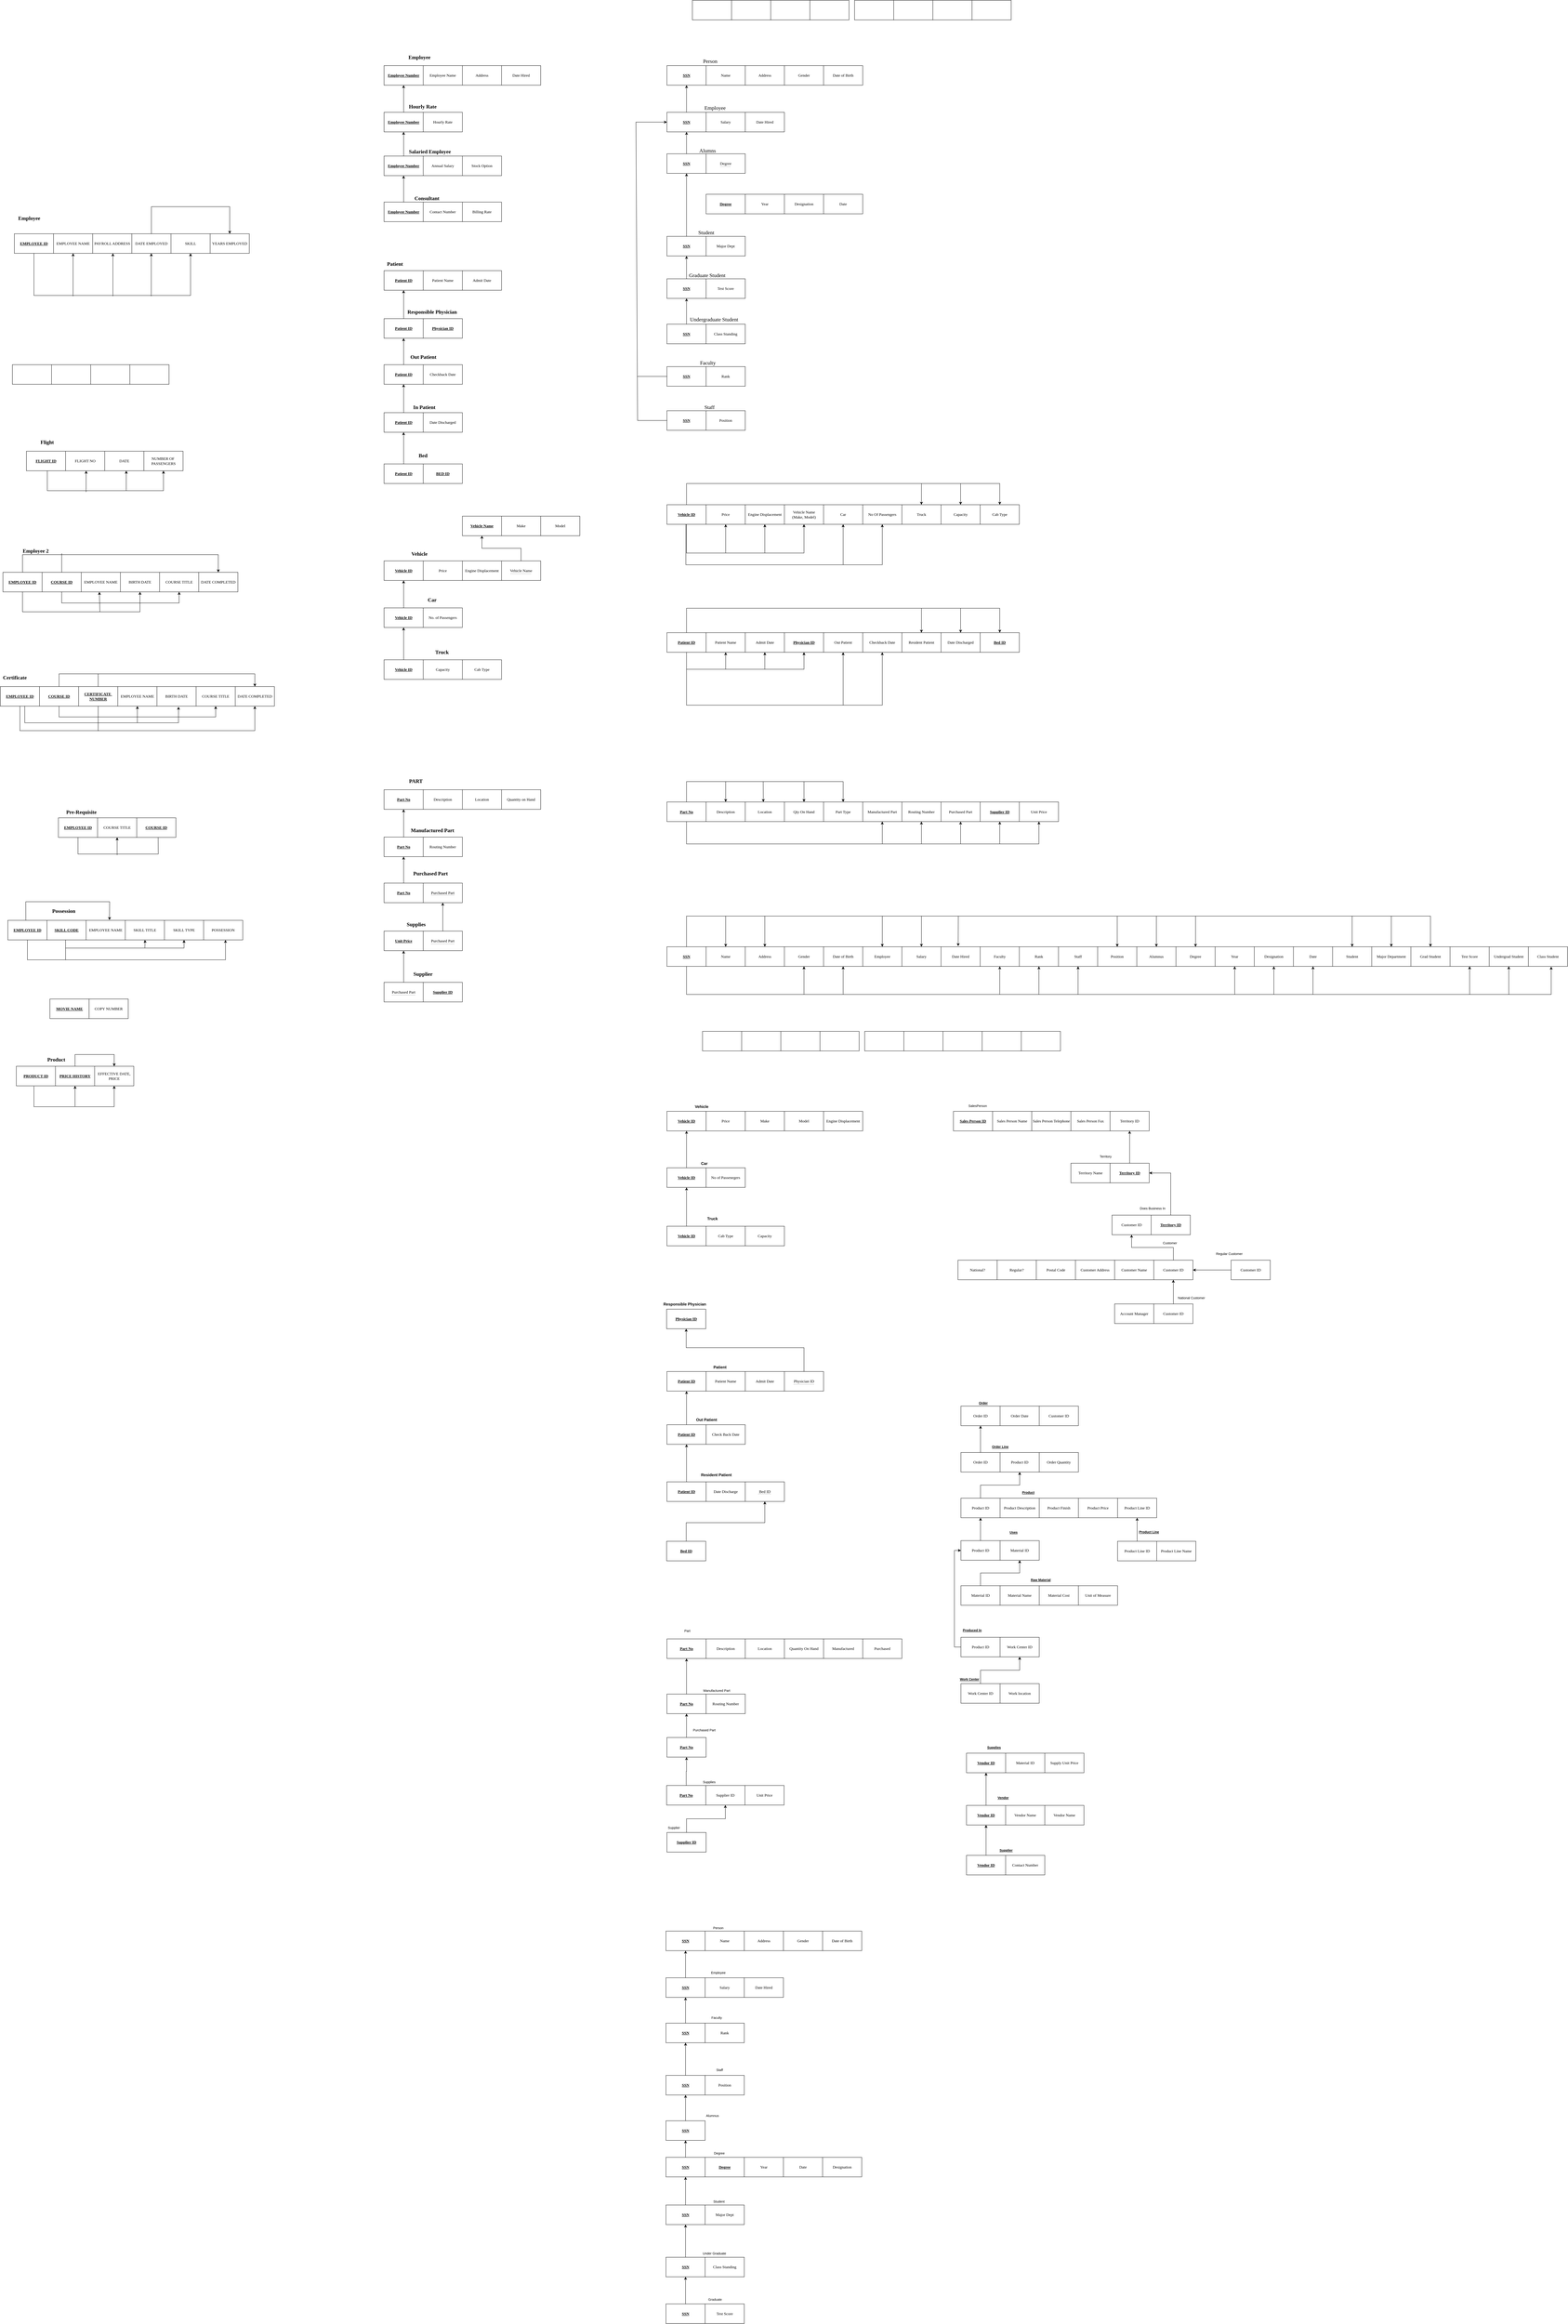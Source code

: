 <mxfile version="16.5.6" type="github"><diagram id="R2lEEEUBdFMjLlhIrx00" name="Assignment"><mxGraphModel dx="2710" dy="3785" grid="0" gridSize="10" guides="1" tooltips="1" connect="1" arrows="1" fold="1" page="0" pageScale="1" pageWidth="850" pageHeight="1100" background="#FFFFFF" math="0" shadow="0" extFonts="Permanent Marker^https://fonts.googleapis.com/css?family=Permanent+Marker"><root><mxCell id="0"/><mxCell id="1" parent="0"/><mxCell id="3wrw05tANonlnPxJcy26-1" value="&lt;b&gt;&lt;u&gt;EMPLOYEE ID&lt;/u&gt;&lt;/b&gt;" style="rounded=0;whiteSpace=wrap;html=1;fontFamily=Times New Roman;" parent="1" vertex="1"><mxGeometry x="-189" y="732" width="120" height="60" as="geometry"/></mxCell><mxCell id="3wrw05tANonlnPxJcy26-6" value="EMPLOYEE NAME" style="rounded=0;whiteSpace=wrap;html=1;fontFamily=Times New Roman;" parent="1" vertex="1"><mxGeometry x="-69" y="732" width="120" height="60" as="geometry"/></mxCell><mxCell id="3wrw05tANonlnPxJcy26-7" value="PAYROLL ADDRESS" style="rounded=0;whiteSpace=wrap;html=1;fontFamily=Times New Roman;" parent="1" vertex="1"><mxGeometry x="51" y="732" width="120" height="60" as="geometry"/></mxCell><mxCell id="3wrw05tANonlnPxJcy26-8" value="DATE EMPLOYED" style="rounded=0;whiteSpace=wrap;html=1;fontFamily=Times New Roman;" parent="1" vertex="1"><mxGeometry x="171" y="732" width="120" height="60" as="geometry"/></mxCell><mxCell id="3wrw05tANonlnPxJcy26-9" value="SKILL" style="rounded=0;whiteSpace=wrap;html=1;fontFamily=Times New Roman;" parent="1" vertex="1"><mxGeometry x="291" y="732" width="120" height="60" as="geometry"/></mxCell><mxCell id="3wrw05tANonlnPxJcy26-10" value="YEARS EMPLOYED" style="rounded=0;whiteSpace=wrap;html=1;fontFamily=Times New Roman;" parent="1" vertex="1"><mxGeometry x="411" y="732" width="120" height="60" as="geometry"/></mxCell><mxCell id="3wrw05tANonlnPxJcy26-12" value="" style="endArrow=classic;html=1;rounded=0;exitX=0.5;exitY=1;exitDx=0;exitDy=0;entryX=0.5;entryY=1;entryDx=0;entryDy=0;endFill=1;fontFamily=Times New Roman;" parent="1" source="3wrw05tANonlnPxJcy26-1" target="3wrw05tANonlnPxJcy26-9" edge="1"><mxGeometry width="50" height="50" relative="1" as="geometry"><mxPoint x="-181" y="921" as="sourcePoint"/><mxPoint x="369" y="921" as="targetPoint"/><Array as="points"><mxPoint x="-129" y="921"/><mxPoint x="351" y="921"/></Array></mxGeometry></mxCell><mxCell id="3wrw05tANonlnPxJcy26-13" value="" style="endArrow=classic;html=1;rounded=0;entryX=0.5;entryY=1;entryDx=0;entryDy=0;strokeColor=default;snapToPoint=1;flowAnimation=0;noJump=0;ignoreEdge=0;startFill=1;fixDash=0;metaEdit=0;backgroundOutline=0;orthogonal=0;enumerate=0;endFill=1;fontFamily=Times New Roman;" parent="1" target="3wrw05tANonlnPxJcy26-6" edge="1"><mxGeometry width="50" height="50" relative="1" as="geometry"><mxPoint x="-9" y="923" as="sourcePoint"/><mxPoint x="38" y="855" as="targetPoint"/></mxGeometry></mxCell><mxCell id="3wrw05tANonlnPxJcy26-15" value="" style="endArrow=classic;html=1;rounded=0;entryX=0.5;entryY=1;entryDx=0;entryDy=0;strokeColor=default;snapToPoint=1;flowAnimation=0;noJump=0;ignoreEdge=0;startFill=1;fixDash=0;metaEdit=0;backgroundOutline=0;orthogonal=0;enumerate=0;endFill=1;fontFamily=Times New Roman;" parent="1" edge="1"><mxGeometry width="50" height="50" relative="1" as="geometry"><mxPoint x="113.0" y="923" as="sourcePoint"/><mxPoint x="113.0" y="792" as="targetPoint"/></mxGeometry></mxCell><mxCell id="3wrw05tANonlnPxJcy26-16" value="" style="endArrow=classic;html=1;rounded=0;entryX=0.5;entryY=1;entryDx=0;entryDy=0;strokeColor=default;snapToPoint=1;flowAnimation=0;noJump=0;ignoreEdge=0;startFill=1;fixDash=0;metaEdit=0;backgroundOutline=0;orthogonal=0;enumerate=0;endFill=1;fontFamily=Times New Roman;" parent="1" edge="1"><mxGeometry width="50" height="50" relative="1" as="geometry"><mxPoint x="230.66" y="923" as="sourcePoint"/><mxPoint x="230.66" y="792" as="targetPoint"/></mxGeometry></mxCell><mxCell id="3wrw05tANonlnPxJcy26-17" value="" style="endArrow=classic;html=1;rounded=0;strokeColor=default;exitX=0.5;exitY=0;exitDx=0;exitDy=0;entryX=0.5;entryY=0;entryDx=0;entryDy=0;endFill=1;fontFamily=Times New Roman;" parent="1" source="3wrw05tANonlnPxJcy26-8" target="3wrw05tANonlnPxJcy26-10" edge="1"><mxGeometry width="50" height="50" relative="1" as="geometry"><mxPoint x="190" y="674" as="sourcePoint"/><mxPoint x="568" y="605" as="targetPoint"/><Array as="points"><mxPoint x="231" y="649"/><mxPoint x="347" y="649"/><mxPoint x="471" y="649"/></Array></mxGeometry></mxCell><mxCell id="3wrw05tANonlnPxJcy26-19" value="" style="rounded=0;whiteSpace=wrap;html=1;fontFamily=Times New Roman;" parent="1" vertex="1"><mxGeometry x="-195" y="1133" width="120" height="60" as="geometry"/></mxCell><mxCell id="3wrw05tANonlnPxJcy26-20" value="" style="rounded=0;whiteSpace=wrap;html=1;fontFamily=Times New Roman;" parent="1" vertex="1"><mxGeometry x="-75" y="1133" width="120" height="60" as="geometry"/></mxCell><mxCell id="3wrw05tANonlnPxJcy26-21" value="" style="rounded=0;whiteSpace=wrap;html=1;fontFamily=Times New Roman;" parent="1" vertex="1"><mxGeometry x="45" y="1133" width="120" height="60" as="geometry"/></mxCell><mxCell id="3wrw05tANonlnPxJcy26-22" value="" style="rounded=0;whiteSpace=wrap;html=1;fontFamily=Times New Roman;" parent="1" vertex="1"><mxGeometry x="165" y="1133" width="120" height="60" as="geometry"/></mxCell><mxCell id="3wrw05tANonlnPxJcy26-23" value="&lt;b&gt;&lt;u&gt;FLIGHT ID&lt;/u&gt;&lt;/b&gt;" style="rounded=0;whiteSpace=wrap;html=1;fontFamily=Times New Roman;" parent="1" vertex="1"><mxGeometry x="-152" y="1398" width="120" height="60" as="geometry"/></mxCell><mxCell id="3wrw05tANonlnPxJcy26-24" value="FLIGHT NO" style="rounded=0;whiteSpace=wrap;html=1;fontFamily=Times New Roman;" parent="1" vertex="1"><mxGeometry x="-32" y="1398" width="120" height="60" as="geometry"/></mxCell><mxCell id="3wrw05tANonlnPxJcy26-25" value="DATE" style="rounded=0;whiteSpace=wrap;html=1;fontFamily=Times New Roman;" parent="1" vertex="1"><mxGeometry x="88" y="1398" width="120" height="60" as="geometry"/></mxCell><mxCell id="3wrw05tANonlnPxJcy26-26" value="NUMBER OF&amp;nbsp;&lt;br&gt;PASSENGERS" style="rounded=0;whiteSpace=wrap;html=1;fontFamily=Times New Roman;" parent="1" vertex="1"><mxGeometry x="208" y="1398" width="120" height="60" as="geometry"/></mxCell><mxCell id="3wrw05tANonlnPxJcy26-27" value="" style="endArrow=classic;html=1;rounded=0;exitX=0.5;exitY=1;exitDx=0;exitDy=0;entryX=0.5;entryY=1;entryDx=0;entryDy=0;endFill=1;fontFamily=Times New Roman;" parent="1" target="3wrw05tANonlnPxJcy26-26" edge="1"><mxGeometry width="50" height="50" relative="1" as="geometry"><mxPoint x="-88" y="1458" as="sourcePoint"/><mxPoint x="392" y="1458" as="targetPoint"/><Array as="points"><mxPoint x="-88" y="1519"/><mxPoint x="87" y="1519"/><mxPoint x="268" y="1519"/></Array></mxGeometry></mxCell><mxCell id="3wrw05tANonlnPxJcy26-28" value="" style="endArrow=classic;html=1;rounded=0;entryX=0.5;entryY=1;entryDx=0;entryDy=0;strokeColor=default;snapToPoint=1;flowAnimation=0;noJump=0;ignoreEdge=0;startFill=1;fixDash=0;metaEdit=0;backgroundOutline=0;orthogonal=0;enumerate=0;endFill=1;fontFamily=Times New Roman;" parent="1" edge="1"><mxGeometry width="50" height="50" relative="1" as="geometry"><mxPoint x="31" y="1523.098" as="sourcePoint"/><mxPoint x="31" y="1458" as="targetPoint"/></mxGeometry></mxCell><mxCell id="3wrw05tANonlnPxJcy26-29" value="" style="endArrow=classic;html=1;rounded=0;entryX=0.5;entryY=1;entryDx=0;entryDy=0;strokeColor=default;snapToPoint=1;flowAnimation=0;noJump=0;ignoreEdge=0;startFill=1;fixDash=0;metaEdit=0;backgroundOutline=0;orthogonal=0;enumerate=0;endFill=1;fontFamily=Times New Roman;" parent="1" edge="1"><mxGeometry width="50" height="50" relative="1" as="geometry"><mxPoint x="154" y="1519" as="sourcePoint"/><mxPoint x="154" y="1458" as="targetPoint"/></mxGeometry></mxCell><mxCell id="3wrw05tANonlnPxJcy26-31" value="&lt;b&gt;&lt;u&gt;EMPLOYEE ID&lt;/u&gt;&lt;/b&gt;" style="rounded=0;whiteSpace=wrap;html=1;fontFamily=Times New Roman;" parent="1" vertex="1"><mxGeometry x="-224" y="1769" width="120" height="60" as="geometry"/></mxCell><mxCell id="3wrw05tANonlnPxJcy26-32" value="&lt;b&gt;&lt;u&gt;COURSE ID&lt;/u&gt;&lt;/b&gt;" style="rounded=0;whiteSpace=wrap;html=1;fontFamily=Times New Roman;" parent="1" vertex="1"><mxGeometry x="-104" y="1769" width="120" height="60" as="geometry"/></mxCell><mxCell id="3wrw05tANonlnPxJcy26-33" value="EMPLOYEE NAME" style="rounded=0;whiteSpace=wrap;html=1;fontFamily=Times New Roman;" parent="1" vertex="1"><mxGeometry x="16" y="1769" width="120" height="60" as="geometry"/></mxCell><mxCell id="3wrw05tANonlnPxJcy26-34" value="BIRTH DATE" style="rounded=0;whiteSpace=wrap;html=1;fontFamily=Times New Roman;" parent="1" vertex="1"><mxGeometry x="136" y="1769" width="120" height="60" as="geometry"/></mxCell><mxCell id="3wrw05tANonlnPxJcy26-35" value="COURSE TITLE" style="rounded=0;whiteSpace=wrap;html=1;fontFamily=Times New Roman;" parent="1" vertex="1"><mxGeometry x="256" y="1769" width="120" height="60" as="geometry"/></mxCell><mxCell id="3wrw05tANonlnPxJcy26-36" value="DATE COMPLETED" style="rounded=0;whiteSpace=wrap;html=1;fontFamily=Times New Roman;" parent="1" vertex="1"><mxGeometry x="376" y="1769" width="120" height="60" as="geometry"/></mxCell><mxCell id="3wrw05tANonlnPxJcy26-39" value="" style="endArrow=classic;html=1;rounded=0;strokeColor=default;entryX=0.5;entryY=1;entryDx=0;entryDy=0;exitX=0.5;exitY=1;exitDx=0;exitDy=0;endFill=1;fontFamily=Times New Roman;" parent="1" source="3wrw05tANonlnPxJcy26-32" target="3wrw05tANonlnPxJcy26-35" edge="1"><mxGeometry width="50" height="50" relative="1" as="geometry"><mxPoint x="-43" y="1859" as="sourcePoint"/><mxPoint x="335" y="1859" as="targetPoint"/><Array as="points"><mxPoint x="-44" y="1863"/><mxPoint x="316" y="1863"/></Array></mxGeometry></mxCell><mxCell id="3wrw05tANonlnPxJcy26-37" value="" style="endArrow=classic;html=1;rounded=0;strokeColor=default;exitX=0.5;exitY=1;exitDx=0;exitDy=0;entryX=0.5;entryY=1;entryDx=0;entryDy=0;endFill=1;fontFamily=Times New Roman;" parent="1" source="3wrw05tANonlnPxJcy26-31" target="3wrw05tANonlnPxJcy26-34" edge="1"><mxGeometry width="50" height="50" relative="1" as="geometry"><mxPoint x="-199" y="1887" as="sourcePoint"/><mxPoint x="253" y="1902" as="targetPoint"/><Array as="points"><mxPoint x="-164" y="1890"/><mxPoint x="28" y="1890"/><mxPoint x="196" y="1890"/></Array></mxGeometry></mxCell><mxCell id="3wrw05tANonlnPxJcy26-38" value="" style="endArrow=classic;html=1;rounded=0;strokeColor=default;entryX=0.463;entryY=1.004;entryDx=0;entryDy=0;entryPerimeter=0;endFill=1;fontFamily=Times New Roman;" parent="1" target="3wrw05tANonlnPxJcy26-33" edge="1"><mxGeometry width="50" height="50" relative="1" as="geometry"><mxPoint x="73" y="1890" as="sourcePoint"/><mxPoint x="123" y="1840" as="targetPoint"/><Array as="points"/></mxGeometry></mxCell><mxCell id="3wrw05tANonlnPxJcy26-40" value="" style="endArrow=classic;html=1;rounded=0;strokeColor=default;exitX=0.5;exitY=0;exitDx=0;exitDy=0;entryX=0.5;entryY=0;entryDx=0;entryDy=0;endFill=1;fontFamily=Times New Roman;" parent="1" source="3wrw05tANonlnPxJcy26-31" target="3wrw05tANonlnPxJcy26-36" edge="1"><mxGeometry width="50" height="50" relative="1" as="geometry"><mxPoint x="-163" y="1762" as="sourcePoint"/><mxPoint x="-44" y="1715" as="targetPoint"/><Array as="points"><mxPoint x="-164" y="1715"/><mxPoint x="436" y="1715"/></Array></mxGeometry></mxCell><mxCell id="3wrw05tANonlnPxJcy26-41" value="" style="endArrow=none;html=1;rounded=0;strokeColor=default;exitX=0.5;exitY=0;exitDx=0;exitDy=0;fontFamily=Times New Roman;" parent="1" source="3wrw05tANonlnPxJcy26-32" edge="1"><mxGeometry width="50" height="50" relative="1" as="geometry"><mxPoint x="-43" y="1706" as="sourcePoint"/><mxPoint x="-44" y="1711" as="targetPoint"/></mxGeometry></mxCell><mxCell id="3wrw05tANonlnPxJcy26-42" value="&lt;u&gt;&lt;b&gt;EMPLOYEE ID&lt;/b&gt;&lt;/u&gt;" style="rounded=0;whiteSpace=wrap;html=1;fontFamily=Times New Roman;" parent="1" vertex="1"><mxGeometry x="-232" y="2119" width="120" height="60" as="geometry"/></mxCell><mxCell id="3wrw05tANonlnPxJcy26-43" value="&lt;u&gt;&lt;b&gt;COURSE ID&lt;/b&gt;&lt;/u&gt;" style="rounded=0;whiteSpace=wrap;html=1;fontFamily=Times New Roman;" parent="1" vertex="1"><mxGeometry x="-112" y="2119" width="120" height="60" as="geometry"/></mxCell><mxCell id="3wrw05tANonlnPxJcy26-44" value="&lt;u&gt;&lt;b&gt;CERTIFICATE&amp;nbsp;&lt;br&gt;NUMBER&lt;/b&gt;&lt;/u&gt;" style="rounded=0;whiteSpace=wrap;html=1;fontFamily=Times New Roman;" parent="1" vertex="1"><mxGeometry x="8" y="2119" width="120" height="60" as="geometry"/></mxCell><mxCell id="3wrw05tANonlnPxJcy26-45" value="EMPLOYEE NAME" style="rounded=0;whiteSpace=wrap;html=1;fontFamily=Times New Roman;" parent="1" vertex="1"><mxGeometry x="128" y="2119" width="120" height="60" as="geometry"/></mxCell><mxCell id="3wrw05tANonlnPxJcy26-46" value="BIRTH DATE" style="rounded=0;whiteSpace=wrap;html=1;fontFamily=Times New Roman;" parent="1" vertex="1"><mxGeometry x="248" y="2119" width="120" height="60" as="geometry"/></mxCell><mxCell id="3wrw05tANonlnPxJcy26-47" value="COURSE TITLE" style="rounded=0;whiteSpace=wrap;html=1;fontFamily=Times New Roman;" parent="1" vertex="1"><mxGeometry x="368" y="2119" width="120" height="60" as="geometry"/></mxCell><mxCell id="3wrw05tANonlnPxJcy26-48" value="DATE COMPLETED" style="rounded=0;whiteSpace=wrap;html=1;fontFamily=Times New Roman;" parent="1" vertex="1"><mxGeometry x="488" y="2119" width="120" height="60" as="geometry"/></mxCell><mxCell id="3wrw05tANonlnPxJcy26-49" value="" style="endArrow=classic;html=1;rounded=0;strokeColor=default;exitX=0.5;exitY=0;exitDx=0;exitDy=0;entryX=0.5;entryY=0;entryDx=0;entryDy=0;endFill=1;fontFamily=Times New Roman;" parent="1" source="3wrw05tANonlnPxJcy26-43" target="3wrw05tANonlnPxJcy26-48" edge="1"><mxGeometry width="50" height="50" relative="1" as="geometry"><mxPoint x="-62" y="2110" as="sourcePoint"/><mxPoint x="533" y="2080" as="targetPoint"/><Array as="points"><mxPoint x="-52" y="2080"/><mxPoint x="548" y="2080"/></Array></mxGeometry></mxCell><mxCell id="3wrw05tANonlnPxJcy26-50" value="" style="endArrow=none;html=1;rounded=0;strokeColor=default;exitX=0.5;exitY=0;exitDx=0;exitDy=0;fontFamily=Times New Roman;" parent="1" source="3wrw05tANonlnPxJcy26-44" edge="1"><mxGeometry width="50" height="50" relative="1" as="geometry"><mxPoint x="68" y="2109" as="sourcePoint"/><mxPoint x="68" y="2080" as="targetPoint"/></mxGeometry></mxCell><mxCell id="3wrw05tANonlnPxJcy26-51" value="" style="endArrow=classic;html=1;rounded=0;strokeColor=default;exitX=0.5;exitY=1;exitDx=0;exitDy=0;entryX=0.5;entryY=1;entryDx=0;entryDy=0;endFill=1;fontFamily=Times New Roman;" parent="1" source="3wrw05tANonlnPxJcy26-42" target="3wrw05tANonlnPxJcy26-48" edge="1"><mxGeometry width="50" height="50" relative="1" as="geometry"><mxPoint x="-161" y="2285" as="sourcePoint"/><mxPoint x="559" y="2285" as="targetPoint"/><Array as="points"><mxPoint x="-172" y="2254"/><mxPoint x="548" y="2254"/></Array></mxGeometry></mxCell><mxCell id="3wrw05tANonlnPxJcy26-52" value="" style="endArrow=none;html=1;rounded=0;strokeColor=default;entryX=0.5;entryY=1;entryDx=0;entryDy=0;fontFamily=Times New Roman;" parent="1" target="3wrw05tANonlnPxJcy26-44" edge="1"><mxGeometry width="50" height="50" relative="1" as="geometry"><mxPoint x="68" y="2255" as="sourcePoint"/><mxPoint x="159" y="2344" as="targetPoint"/></mxGeometry></mxCell><mxCell id="3wrw05tANonlnPxJcy26-53" value="" style="endArrow=classic;html=1;rounded=0;strokeColor=default;entryX=0.5;entryY=1;entryDx=0;entryDy=0;exitX=0.5;exitY=1;exitDx=0;exitDy=0;endFill=1;fontFamily=Times New Roman;" parent="1" source="3wrw05tANonlnPxJcy26-43" target="3wrw05tANonlnPxJcy26-47" edge="1"><mxGeometry width="50" height="50" relative="1" as="geometry"><mxPoint x="28" y="2368" as="sourcePoint"/><mxPoint x="78" y="2318" as="targetPoint"/><Array as="points"><mxPoint x="-52" y="2212"/><mxPoint x="428" y="2212"/></Array></mxGeometry></mxCell><mxCell id="3wrw05tANonlnPxJcy26-54" value="" style="endArrow=classic;html=1;rounded=0;strokeColor=default;exitX=0.624;exitY=0.996;exitDx=0;exitDy=0;exitPerimeter=0;entryX=0.551;entryY=1.033;entryDx=0;entryDy=0;entryPerimeter=0;endFill=1;fontFamily=Times New Roman;" parent="1" source="3wrw05tANonlnPxJcy26-42" target="3wrw05tANonlnPxJcy26-46" edge="1"><mxGeometry width="50" height="50" relative="1" as="geometry"><mxPoint x="-11" y="2355" as="sourcePoint"/><mxPoint x="39" y="2305" as="targetPoint"/><Array as="points"><mxPoint x="-157" y="2230"/><mxPoint x="314" y="2230"/></Array></mxGeometry></mxCell><mxCell id="3wrw05tANonlnPxJcy26-55" value="" style="endArrow=classic;html=1;rounded=0;strokeColor=default;entryX=0.5;entryY=1;entryDx=0;entryDy=0;endFill=1;fontFamily=Times New Roman;" parent="1" target="3wrw05tANonlnPxJcy26-45" edge="1"><mxGeometry width="50" height="50" relative="1" as="geometry"><mxPoint x="188" y="2230" as="sourcePoint"/><mxPoint x="250" y="2290" as="targetPoint"/></mxGeometry></mxCell><mxCell id="3wrw05tANonlnPxJcy26-56" value="&lt;u&gt;&lt;b&gt;EMPLOYEE ID&lt;/b&gt;&lt;/u&gt;" style="rounded=0;whiteSpace=wrap;html=1;fontFamily=Times New Roman;" parent="1" vertex="1"><mxGeometry x="-54" y="2521" width="120" height="60" as="geometry"/></mxCell><mxCell id="3wrw05tANonlnPxJcy26-57" value="COURSE TITLE" style="rounded=0;whiteSpace=wrap;html=1;fontFamily=Times New Roman;" parent="1" vertex="1"><mxGeometry x="66" y="2521" width="120" height="60" as="geometry"/></mxCell><mxCell id="3wrw05tANonlnPxJcy26-58" value="&lt;u&gt;&lt;b&gt;COURSE ID&lt;/b&gt;&lt;/u&gt;" style="rounded=0;whiteSpace=wrap;html=1;fontFamily=Times New Roman;" parent="1" vertex="1"><mxGeometry x="186" y="2521" width="120" height="60" as="geometry"/></mxCell><mxCell id="3wrw05tANonlnPxJcy26-59" value="" style="endArrow=classic;html=1;rounded=0;strokeColor=default;entryX=0.5;entryY=1;entryDx=0;entryDy=0;endFill=1;fontFamily=Times New Roman;" parent="1" target="3wrw05tANonlnPxJcy26-57" edge="1"><mxGeometry width="50" height="50" relative="1" as="geometry"><mxPoint x="126" y="2635" as="sourcePoint"/><mxPoint x="144" y="2606" as="targetPoint"/></mxGeometry></mxCell><mxCell id="3wrw05tANonlnPxJcy26-60" value="" style="endArrow=none;html=1;rounded=0;strokeColor=default;entryX=0.547;entryY=1.01;entryDx=0;entryDy=0;exitX=0.5;exitY=1;exitDx=0;exitDy=0;entryPerimeter=0;fontFamily=Times New Roman;" parent="1" source="3wrw05tANonlnPxJcy26-56" target="3wrw05tANonlnPxJcy26-58" edge="1"><mxGeometry width="50" height="50" relative="1" as="geometry"><mxPoint x="42" y="2676" as="sourcePoint"/><mxPoint x="256" y="2588" as="targetPoint"/><Array as="points"><mxPoint x="6" y="2632"/><mxPoint x="252" y="2632"/></Array></mxGeometry></mxCell><mxCell id="3wrw05tANonlnPxJcy26-62" value="&lt;b&gt;&lt;u&gt;EMPLOYEE ID&lt;/u&gt;&lt;/b&gt;" style="rounded=0;whiteSpace=wrap;html=1;fontFamily=Times New Roman;" parent="1" vertex="1"><mxGeometry x="-209" y="2835" width="120" height="60" as="geometry"/></mxCell><mxCell id="3wrw05tANonlnPxJcy26-63" value="&lt;b&gt;&lt;u&gt;SKILL CODE&lt;/u&gt;&lt;/b&gt;" style="rounded=0;whiteSpace=wrap;html=1;fontFamily=Times New Roman;" parent="1" vertex="1"><mxGeometry x="-89" y="2835" width="120" height="60" as="geometry"/></mxCell><mxCell id="3wrw05tANonlnPxJcy26-64" value="EMPLOYEE NAME" style="rounded=0;whiteSpace=wrap;html=1;fontFamily=Times New Roman;" parent="1" vertex="1"><mxGeometry x="31" y="2835" width="120" height="60" as="geometry"/></mxCell><mxCell id="3wrw05tANonlnPxJcy26-72" value="" style="edgeStyle=orthogonalEdgeStyle;rounded=0;orthogonalLoop=1;jettySize=auto;html=1;startFill=1;endArrow=classic;endFill=1;strokeColor=default;fontFamily=Times New Roman;" parent="1" target="3wrw05tANonlnPxJcy26-65" edge="1"><mxGeometry relative="1" as="geometry"><mxPoint x="211" y="2920" as="sourcePoint"/></mxGeometry></mxCell><mxCell id="3wrw05tANonlnPxJcy26-65" value="SKILL TITLE" style="rounded=0;whiteSpace=wrap;html=1;fontFamily=Times New Roman;" parent="1" vertex="1"><mxGeometry x="151" y="2835" width="120" height="60" as="geometry"/></mxCell><mxCell id="3wrw05tANonlnPxJcy26-66" value="SKILL TYPE" style="rounded=0;whiteSpace=wrap;html=1;fontFamily=Times New Roman;" parent="1" vertex="1"><mxGeometry x="271" y="2835" width="120" height="60" as="geometry"/></mxCell><mxCell id="3wrw05tANonlnPxJcy26-67" value="POSSESSION" style="rounded=0;whiteSpace=wrap;html=1;fontFamily=Times New Roman;" parent="1" vertex="1"><mxGeometry x="391" y="2835" width="120" height="60" as="geometry"/></mxCell><mxCell id="3wrw05tANonlnPxJcy26-68" value="" style="endArrow=classic;html=1;rounded=0;strokeColor=default;exitX=0.5;exitY=1;exitDx=0;exitDy=0;entryX=0.558;entryY=1;entryDx=0;entryDy=0;entryPerimeter=0;endFill=1;fontFamily=Times New Roman;" parent="1" source="3wrw05tANonlnPxJcy26-62" target="3wrw05tANonlnPxJcy26-67" edge="1"><mxGeometry width="50" height="50" relative="1" as="geometry"><mxPoint x="14" y="3025" as="sourcePoint"/><mxPoint x="451" y="2956" as="targetPoint"/><Array as="points"><mxPoint x="-149" y="2956"/><mxPoint x="458" y="2956"/></Array></mxGeometry></mxCell><mxCell id="3wrw05tANonlnPxJcy26-69" value="" style="endArrow=none;html=1;rounded=0;strokeColor=default;fontFamily=Times New Roman;" parent="1" edge="1"><mxGeometry width="50" height="50" relative="1" as="geometry"><mxPoint x="-32" y="2956" as="sourcePoint"/><mxPoint x="-32" y="2895" as="targetPoint"/></mxGeometry></mxCell><mxCell id="3wrw05tANonlnPxJcy26-70" value="" style="endArrow=classic;html=1;rounded=0;strokeColor=default;entryX=0.5;entryY=1;entryDx=0;entryDy=0;endFill=1;fontFamily=Times New Roman;" parent="1" target="3wrw05tANonlnPxJcy26-66" edge="1"><mxGeometry width="50" height="50" relative="1" as="geometry"><mxPoint x="-32" y="2920" as="sourcePoint"/><mxPoint x="384" y="2920" as="targetPoint"/><Array as="points"><mxPoint x="331" y="2920"/></Array></mxGeometry></mxCell><mxCell id="3wrw05tANonlnPxJcy26-73" value="" style="endArrow=classic;html=1;rounded=0;strokeColor=default;exitX=0.46;exitY=0.007;exitDx=0;exitDy=0;exitPerimeter=0;entryX=0.596;entryY=-0.017;entryDx=0;entryDy=0;entryPerimeter=0;endFill=1;fontFamily=Times New Roman;" parent="1" source="3wrw05tANonlnPxJcy26-62" target="3wrw05tANonlnPxJcy26-64" edge="1"><mxGeometry width="50" height="50" relative="1" as="geometry"><mxPoint x="-117" y="2805" as="sourcePoint"/><mxPoint x="-67" y="2755" as="targetPoint"/><Array as="points"><mxPoint x="-154" y="2778"/><mxPoint x="103" y="2778"/></Array></mxGeometry></mxCell><mxCell id="3wrw05tANonlnPxJcy26-74" value="&lt;b&gt;&lt;u&gt;MOVIE NAME&lt;/u&gt;&lt;/b&gt;" style="rounded=0;whiteSpace=wrap;html=1;fontFamily=Times New Roman;" parent="1" vertex="1"><mxGeometry x="-80" y="3076" width="120" height="60" as="geometry"/></mxCell><mxCell id="3wrw05tANonlnPxJcy26-75" value="COPY NUMBER" style="rounded=0;whiteSpace=wrap;html=1;fontFamily=Times New Roman;" parent="1" vertex="1"><mxGeometry x="40" y="3076" width="120" height="60" as="geometry"/></mxCell><mxCell id="3wrw05tANonlnPxJcy26-76" value="&lt;b&gt;&lt;u&gt;PRODUCT ID&lt;/u&gt;&lt;/b&gt;" style="rounded=0;whiteSpace=wrap;html=1;fontFamily=Times New Roman;" parent="1" vertex="1"><mxGeometry x="-183" y="3282" width="120" height="60" as="geometry"/></mxCell><mxCell id="3wrw05tANonlnPxJcy26-77" value="&lt;b&gt;&lt;u&gt;PRICE HISTORY&lt;/u&gt;&lt;/b&gt;" style="rounded=0;whiteSpace=wrap;html=1;fontFamily=Times New Roman;" parent="1" vertex="1"><mxGeometry x="-63" y="3282" width="120" height="60" as="geometry"/></mxCell><mxCell id="3wrw05tANonlnPxJcy26-78" value="EFFECTIVE DATE,&lt;br&gt;PRICE" style="rounded=0;whiteSpace=wrap;html=1;fontFamily=Times New Roman;" parent="1" vertex="1"><mxGeometry x="57" y="3282" width="120" height="60" as="geometry"/></mxCell><mxCell id="3wrw05tANonlnPxJcy26-79" value="" style="endArrow=classic;html=1;rounded=0;strokeColor=default;exitX=0.45;exitY=1.017;exitDx=0;exitDy=0;exitPerimeter=0;entryX=0.5;entryY=1;entryDx=0;entryDy=0;endFill=1;fontFamily=Times New Roman;" parent="1" source="3wrw05tANonlnPxJcy26-76" target="3wrw05tANonlnPxJcy26-78" edge="1"><mxGeometry width="50" height="50" relative="1" as="geometry"><mxPoint x="-57" y="3456" as="sourcePoint"/><mxPoint x="147" y="3406" as="targetPoint"/><Array as="points"><mxPoint x="-129" y="3406"/><mxPoint x="117" y="3406"/></Array></mxGeometry></mxCell><mxCell id="3wrw05tANonlnPxJcy26-81" value="" style="endArrow=classic;html=1;rounded=0;strokeColor=default;entryX=0.5;entryY=1;entryDx=0;entryDy=0;endFill=1;fontFamily=Times New Roman;" parent="1" target="3wrw05tANonlnPxJcy26-77" edge="1"><mxGeometry width="50" height="50" relative="1" as="geometry"><mxPoint x="-3" y="3405" as="sourcePoint"/><mxPoint x="46" y="3424" as="targetPoint"/></mxGeometry></mxCell><mxCell id="3wrw05tANonlnPxJcy26-82" value="" style="endArrow=classic;html=1;rounded=0;strokeColor=default;exitX=0.5;exitY=0;exitDx=0;exitDy=0;entryX=0.5;entryY=0;entryDx=0;entryDy=0;endFill=1;fontFamily=Times New Roman;" parent="1" source="3wrw05tANonlnPxJcy26-77" target="3wrw05tANonlnPxJcy26-78" edge="1"><mxGeometry width="50" height="50" relative="1" as="geometry"><mxPoint x="-2" y="3259" as="sourcePoint"/><mxPoint x="112" y="3201" as="targetPoint"/><Array as="points"><mxPoint x="-3" y="3246"/><mxPoint x="117" y="3246"/></Array></mxGeometry></mxCell><mxCell id="3wrw05tANonlnPxJcy26-83" value="&lt;font style=&quot;font-size: 16px&quot;&gt;&lt;b&gt;Product&lt;/b&gt;&lt;/font&gt;" style="text;html=1;align=center;verticalAlign=middle;resizable=0;points=[];autosize=1;strokeColor=none;fillColor=none;fontFamily=Times New Roman;" parent="1" vertex="1"><mxGeometry x="-94" y="3251" width="65" height="19" as="geometry"/></mxCell><mxCell id="3wrw05tANonlnPxJcy26-84" value="&lt;b&gt;Possession&lt;/b&gt;" style="text;html=1;align=center;verticalAlign=middle;resizable=0;points=[];autosize=1;strokeColor=none;fillColor=none;fontSize=16;fontFamily=Times New Roman;" parent="1" vertex="1"><mxGeometry x="-79" y="2794" width="81" height="23" as="geometry"/></mxCell><mxCell id="3wrw05tANonlnPxJcy26-85" value="Pre-Requisite" style="text;html=1;align=center;verticalAlign=middle;resizable=0;points=[];autosize=1;strokeColor=none;fillColor=none;fontSize=16;fontFamily=Times New Roman;fontStyle=1" parent="1" vertex="1"><mxGeometry x="-36" y="2491" width="103" height="23" as="geometry"/></mxCell><mxCell id="3wrw05tANonlnPxJcy26-86" value="&lt;b&gt;Certificate&lt;/b&gt;" style="text;html=1;align=center;verticalAlign=middle;resizable=0;points=[];autosize=1;strokeColor=none;fillColor=none;fontSize=16;fontFamily=Times New Roman;" parent="1" vertex="1"><mxGeometry x="-230" y="2079" width="83" height="23" as="geometry"/></mxCell><mxCell id="3wrw05tANonlnPxJcy26-87" value="&lt;b&gt;Flight&lt;/b&gt;" style="text;html=1;align=center;verticalAlign=middle;resizable=0;points=[];autosize=1;strokeColor=none;fillColor=none;fontSize=16;fontFamily=Times New Roman;" parent="1" vertex="1"><mxGeometry x="-115" y="1358" width="51" height="23" as="geometry"/></mxCell><mxCell id="3wrw05tANonlnPxJcy26-88" value="&lt;b&gt;Employee 2&lt;/b&gt;" style="text;html=1;align=center;verticalAlign=middle;resizable=0;points=[];autosize=1;strokeColor=none;fillColor=none;fontSize=16;fontFamily=Times New Roman;" parent="1" vertex="1"><mxGeometry x="-169" y="1691" width="90" height="23" as="geometry"/></mxCell><mxCell id="3wrw05tANonlnPxJcy26-89" value="&lt;b&gt;Employee&lt;/b&gt;" style="text;html=1;align=center;verticalAlign=middle;resizable=0;points=[];autosize=1;strokeColor=none;fillColor=none;fontSize=16;fontFamily=Times New Roman;" parent="1" vertex="1"><mxGeometry x="-183" y="672" width="78" height="23" as="geometry"/></mxCell><mxCell id="3wrw05tANonlnPxJcy26-90" value="Employee Number" style="rounded=0;whiteSpace=wrap;html=1;fontFamily=Times New Roman;spacingTop=0;fontStyle=5" parent="1" vertex="1"><mxGeometry x="944" y="217" width="120" height="60" as="geometry"/></mxCell><mxCell id="3wrw05tANonlnPxJcy26-91" value="Employee Name" style="rounded=0;whiteSpace=wrap;html=1;fontFamily=Times New Roman;spacingTop=0;" parent="1" vertex="1"><mxGeometry x="1064" y="217" width="120" height="60" as="geometry"/></mxCell><mxCell id="3wrw05tANonlnPxJcy26-92" value="Address" style="rounded=0;whiteSpace=wrap;html=1;fontFamily=Times New Roman;spacingTop=0;" parent="1" vertex="1"><mxGeometry x="1184" y="217" width="120" height="60" as="geometry"/></mxCell><mxCell id="3wrw05tANonlnPxJcy26-93" value="Date Hired" style="rounded=0;whiteSpace=wrap;html=1;fontFamily=Times New Roman;spacingTop=0;" parent="1" vertex="1"><mxGeometry x="1304" y="217" width="120" height="60" as="geometry"/></mxCell><mxCell id="3wrw05tANonlnPxJcy26-104" value="" style="edgeStyle=orthogonalEdgeStyle;rounded=0;orthogonalLoop=1;jettySize=auto;html=1;fontFamily=Times New Roman;fontSize=16;startFill=1;endArrow=classic;endFill=1;strokeColor=default;" parent="1" source="3wrw05tANonlnPxJcy26-94" target="3wrw05tANonlnPxJcy26-90" edge="1"><mxGeometry relative="1" as="geometry"/></mxCell><mxCell id="3wrw05tANonlnPxJcy26-94" value="&lt;span&gt;Employee Number&lt;/span&gt;" style="rounded=0;whiteSpace=wrap;html=1;fontFamily=Times New Roman;spacingTop=0;fontStyle=5" parent="1" vertex="1"><mxGeometry x="944" y="360" width="120" height="60" as="geometry"/></mxCell><mxCell id="3wrw05tANonlnPxJcy26-95" value="Hourly Rate" style="rounded=0;whiteSpace=wrap;html=1;fontFamily=Times New Roman;spacingTop=0;" parent="1" vertex="1"><mxGeometry x="1064" y="360" width="120" height="60" as="geometry"/></mxCell><mxCell id="3wrw05tANonlnPxJcy26-103" value="" style="edgeStyle=orthogonalEdgeStyle;rounded=0;orthogonalLoop=1;jettySize=auto;html=1;fontFamily=Times New Roman;fontSize=16;startFill=1;endArrow=classic;endFill=1;strokeColor=default;" parent="1" source="3wrw05tANonlnPxJcy26-96" target="3wrw05tANonlnPxJcy26-94" edge="1"><mxGeometry relative="1" as="geometry"/></mxCell><mxCell id="3wrw05tANonlnPxJcy26-96" value="&lt;span&gt;Employee Number&lt;/span&gt;" style="rounded=0;whiteSpace=wrap;html=1;fontFamily=Times New Roman;spacingTop=0;fontStyle=5" parent="1" vertex="1"><mxGeometry x="944" y="494" width="120" height="60" as="geometry"/></mxCell><mxCell id="3wrw05tANonlnPxJcy26-97" value="Annual Salary" style="rounded=0;whiteSpace=wrap;html=1;fontFamily=Times New Roman;spacingTop=0;" parent="1" vertex="1"><mxGeometry x="1064" y="494" width="120" height="60" as="geometry"/></mxCell><mxCell id="3wrw05tANonlnPxJcy26-98" value="Stock Option" style="rounded=0;whiteSpace=wrap;html=1;fontFamily=Times New Roman;spacingTop=0;" parent="1" vertex="1"><mxGeometry x="1184" y="494" width="120" height="60" as="geometry"/></mxCell><mxCell id="3wrw05tANonlnPxJcy26-102" value="" style="edgeStyle=orthogonalEdgeStyle;rounded=0;orthogonalLoop=1;jettySize=auto;html=1;fontFamily=Times New Roman;fontSize=16;startFill=1;endArrow=classic;endFill=1;strokeColor=default;" parent="1" source="3wrw05tANonlnPxJcy26-99" target="3wrw05tANonlnPxJcy26-96" edge="1"><mxGeometry relative="1" as="geometry"/></mxCell><mxCell id="3wrw05tANonlnPxJcy26-99" value="&lt;span&gt;Employee Number&lt;/span&gt;" style="rounded=0;whiteSpace=wrap;html=1;fontFamily=Times New Roman;spacingTop=0;fontStyle=5" parent="1" vertex="1"><mxGeometry x="944" y="635" width="120" height="60" as="geometry"/></mxCell><mxCell id="3wrw05tANonlnPxJcy26-100" value="Contact Number" style="rounded=0;whiteSpace=wrap;html=1;fontFamily=Times New Roman;spacingTop=0;" parent="1" vertex="1"><mxGeometry x="1064" y="635" width="120" height="60" as="geometry"/></mxCell><mxCell id="3wrw05tANonlnPxJcy26-101" value="Billing Rate" style="rounded=0;whiteSpace=wrap;html=1;fontFamily=Times New Roman;spacingTop=0;" parent="1" vertex="1"><mxGeometry x="1184" y="635" width="120" height="60" as="geometry"/></mxCell><mxCell id="3wrw05tANonlnPxJcy26-105" value="Employee" style="text;html=1;align=center;verticalAlign=middle;resizable=0;points=[];autosize=1;strokeColor=none;fillColor=none;fontSize=16;fontFamily=Times New Roman;fontStyle=1" parent="1" vertex="1"><mxGeometry x="1013" y="179" width="78" height="23" as="geometry"/></mxCell><mxCell id="3wrw05tANonlnPxJcy26-106" value="Hourly Rate" style="text;html=1;align=center;verticalAlign=middle;resizable=0;points=[];autosize=1;strokeColor=none;fillColor=none;fontSize=16;fontFamily=Times New Roman;fontStyle=1" parent="1" vertex="1"><mxGeometry x="1014" y="330" width="95" height="23" as="geometry"/></mxCell><mxCell id="3wrw05tANonlnPxJcy26-107" value="Salaried Employee" style="text;html=1;align=center;verticalAlign=middle;resizable=0;points=[];autosize=1;strokeColor=none;fillColor=none;fontSize=16;fontFamily=Times New Roman;fontStyle=1" parent="1" vertex="1"><mxGeometry x="1015" y="468" width="138" height="23" as="geometry"/></mxCell><mxCell id="3wrw05tANonlnPxJcy26-108" value="Consultant" style="text;html=1;align=center;verticalAlign=middle;resizable=0;points=[];autosize=1;strokeColor=none;fillColor=none;fontSize=16;fontFamily=Times New Roman;fontStyle=1" parent="1" vertex="1"><mxGeometry x="1032" y="611" width="86" height="23" as="geometry"/></mxCell><mxCell id="3wrw05tANonlnPxJcy26-113" value="Patient ID" style="rounded=0;whiteSpace=wrap;html=1;fontFamily=Times New Roman;fontStyle=5" parent="1" vertex="1"><mxGeometry x="944" y="845" width="120" height="60" as="geometry"/></mxCell><mxCell id="3wrw05tANonlnPxJcy26-114" value="Patient Name" style="rounded=0;whiteSpace=wrap;html=1;fontFamily=Times New Roman;" parent="1" vertex="1"><mxGeometry x="1064" y="845" width="120" height="60" as="geometry"/></mxCell><mxCell id="3wrw05tANonlnPxJcy26-115" value="Admit Date" style="rounded=0;whiteSpace=wrap;html=1;fontFamily=Times New Roman;" parent="1" vertex="1"><mxGeometry x="1184" y="845" width="120" height="60" as="geometry"/></mxCell><mxCell id="3wrw05tANonlnPxJcy26-127" value="" style="edgeStyle=orthogonalEdgeStyle;rounded=0;orthogonalLoop=1;jettySize=auto;html=1;fontFamily=Times New Roman;fontSize=16;startFill=1;endArrow=classic;endFill=1;strokeColor=default;" parent="1" source="3wrw05tANonlnPxJcy26-116" target="3wrw05tANonlnPxJcy26-113" edge="1"><mxGeometry relative="1" as="geometry"/></mxCell><mxCell id="3wrw05tANonlnPxJcy26-116" value="&lt;span&gt;Patient ID&lt;/span&gt;" style="rounded=0;whiteSpace=wrap;html=1;fontFamily=Times New Roman;fontStyle=5" parent="1" vertex="1"><mxGeometry x="944" y="992" width="120" height="60" as="geometry"/></mxCell><mxCell id="3wrw05tANonlnPxJcy26-117" value="Physician ID" style="rounded=0;whiteSpace=wrap;html=1;fontFamily=Times New Roman;fontStyle=5" parent="1" vertex="1"><mxGeometry x="1064" y="992" width="120" height="60" as="geometry"/></mxCell><mxCell id="3wrw05tANonlnPxJcy26-126" value="" style="edgeStyle=orthogonalEdgeStyle;rounded=0;orthogonalLoop=1;jettySize=auto;html=1;fontFamily=Times New Roman;fontSize=16;startFill=1;endArrow=classic;endFill=1;strokeColor=default;" parent="1" source="3wrw05tANonlnPxJcy26-118" target="3wrw05tANonlnPxJcy26-116" edge="1"><mxGeometry relative="1" as="geometry"/></mxCell><mxCell id="3wrw05tANonlnPxJcy26-118" value="&lt;span&gt;Patient ID&lt;/span&gt;" style="rounded=0;whiteSpace=wrap;html=1;fontFamily=Times New Roman;fontStyle=5" parent="1" vertex="1"><mxGeometry x="944" y="1133" width="120" height="60" as="geometry"/></mxCell><mxCell id="3wrw05tANonlnPxJcy26-119" value="Checkback Date" style="rounded=0;whiteSpace=wrap;html=1;fontFamily=Times New Roman;" parent="1" vertex="1"><mxGeometry x="1064" y="1133" width="120" height="60" as="geometry"/></mxCell><mxCell id="3wrw05tANonlnPxJcy26-125" value="" style="edgeStyle=orthogonalEdgeStyle;rounded=0;orthogonalLoop=1;jettySize=auto;html=1;fontFamily=Times New Roman;fontSize=16;startFill=1;endArrow=classic;endFill=1;strokeColor=default;" parent="1" source="3wrw05tANonlnPxJcy26-120" target="3wrw05tANonlnPxJcy26-118" edge="1"><mxGeometry relative="1" as="geometry"/></mxCell><mxCell id="3wrw05tANonlnPxJcy26-120" value="&lt;span&gt;Patient ID&lt;/span&gt;" style="rounded=0;whiteSpace=wrap;html=1;fontFamily=Times New Roman;fontStyle=5" parent="1" vertex="1"><mxGeometry x="944" y="1280" width="120" height="60" as="geometry"/></mxCell><mxCell id="3wrw05tANonlnPxJcy26-121" value="Date Discharged" style="rounded=0;whiteSpace=wrap;html=1;fontFamily=Times New Roman;" parent="1" vertex="1"><mxGeometry x="1064" y="1280" width="120" height="60" as="geometry"/></mxCell><mxCell id="3wrw05tANonlnPxJcy26-124" value="" style="edgeStyle=orthogonalEdgeStyle;rounded=0;orthogonalLoop=1;jettySize=auto;html=1;fontFamily=Times New Roman;fontSize=16;startFill=1;endArrow=classic;endFill=1;strokeColor=default;" parent="1" source="3wrw05tANonlnPxJcy26-122" target="3wrw05tANonlnPxJcy26-120" edge="1"><mxGeometry relative="1" as="geometry"/></mxCell><mxCell id="3wrw05tANonlnPxJcy26-122" value="&lt;span&gt;&lt;b&gt;&lt;u&gt;Patient ID&lt;/u&gt;&lt;/b&gt;&lt;/span&gt;" style="rounded=0;whiteSpace=wrap;html=1;fontFamily=Times New Roman;" parent="1" vertex="1"><mxGeometry x="944" y="1437" width="120" height="60" as="geometry"/></mxCell><mxCell id="3wrw05tANonlnPxJcy26-123" value="&lt;b&gt;&lt;u&gt;BED ID&lt;/u&gt;&lt;/b&gt;" style="rounded=0;whiteSpace=wrap;html=1;fontFamily=Times New Roman;" parent="1" vertex="1"><mxGeometry x="1064" y="1437" width="120" height="60" as="geometry"/></mxCell><mxCell id="3wrw05tANonlnPxJcy26-128" value="&lt;b&gt;Patient&lt;/b&gt;" style="text;html=1;align=center;verticalAlign=middle;resizable=0;points=[];autosize=1;strokeColor=none;fillColor=none;fontSize=16;fontFamily=Times New Roman;" parent="1" vertex="1"><mxGeometry x="947" y="812" width="59" height="23" as="geometry"/></mxCell><mxCell id="3wrw05tANonlnPxJcy26-129" value="Responsible Physician" style="text;html=1;align=center;verticalAlign=middle;resizable=0;points=[];autosize=1;strokeColor=none;fillColor=none;fontSize=16;fontFamily=Times New Roman;fontStyle=1" parent="1" vertex="1"><mxGeometry x="1010" y="959" width="162" height="23" as="geometry"/></mxCell><mxCell id="3wrw05tANonlnPxJcy26-130" value="Out Patient" style="text;html=1;align=center;verticalAlign=middle;resizable=0;points=[];autosize=1;strokeColor=none;fillColor=none;fontSize=16;fontFamily=Times New Roman;fontStyle=1" parent="1" vertex="1"><mxGeometry x="1019" y="1097" width="90" height="23" as="geometry"/></mxCell><mxCell id="3wrw05tANonlnPxJcy26-131" value="In Patient" style="text;html=1;align=center;verticalAlign=middle;resizable=0;points=[];autosize=1;strokeColor=none;fillColor=none;fontSize=16;fontFamily=Times New Roman;fontStyle=1" parent="1" vertex="1"><mxGeometry x="1028" y="1251" width="78" height="23" as="geometry"/></mxCell><mxCell id="3wrw05tANonlnPxJcy26-132" value="Bed" style="text;html=1;align=center;verticalAlign=middle;resizable=0;points=[];autosize=1;strokeColor=none;fillColor=none;fontSize=16;fontFamily=Times New Roman;fontStyle=1" parent="1" vertex="1"><mxGeometry x="1044" y="1399" width="37" height="23" as="geometry"/></mxCell><mxCell id="3wrw05tANonlnPxJcy26-133" value="Vehicle ID" style="rounded=0;whiteSpace=wrap;html=1;fontFamily=Times New Roman;fontStyle=5" parent="1" vertex="1"><mxGeometry x="944" y="1734" width="120" height="60" as="geometry"/></mxCell><mxCell id="3wrw05tANonlnPxJcy26-134" value="Price" style="rounded=0;whiteSpace=wrap;html=1;fontFamily=Times New Roman;" parent="1" vertex="1"><mxGeometry x="1064" y="1734" width="120" height="60" as="geometry"/></mxCell><mxCell id="3wrw05tANonlnPxJcy26-135" value="Engine Displacement" style="rounded=0;whiteSpace=wrap;html=1;fontFamily=Times New Roman;" parent="1" vertex="1"><mxGeometry x="1184" y="1734" width="120" height="60" as="geometry"/></mxCell><mxCell id="3wrw05tANonlnPxJcy26-147" value="" style="edgeStyle=orthogonalEdgeStyle;rounded=0;orthogonalLoop=1;jettySize=auto;html=1;fontFamily=Times New Roman;fontSize=16;startFill=1;endArrow=classic;endFill=1;strokeColor=default;entryX=0.5;entryY=1;entryDx=0;entryDy=0;" parent="1" source="3wrw05tANonlnPxJcy26-136" target="3wrw05tANonlnPxJcy26-137" edge="1"><mxGeometry relative="1" as="geometry"/></mxCell><mxCell id="3wrw05tANonlnPxJcy26-136" value="Vehicle Name" style="rounded=0;whiteSpace=wrap;html=1;fontFamily=Times New Roman;" parent="1" vertex="1"><mxGeometry x="1304" y="1734" width="120" height="60" as="geometry"/></mxCell><mxCell id="3wrw05tANonlnPxJcy26-137" value="Vehicle Name" style="rounded=0;whiteSpace=wrap;html=1;fontFamily=Times New Roman;fontStyle=5" parent="1" vertex="1"><mxGeometry x="1184" y="1597" width="120" height="60" as="geometry"/></mxCell><mxCell id="3wrw05tANonlnPxJcy26-138" value="Make" style="rounded=0;whiteSpace=wrap;html=1;fontFamily=Times New Roman;" parent="1" vertex="1"><mxGeometry x="1304" y="1597" width="120" height="60" as="geometry"/></mxCell><mxCell id="3wrw05tANonlnPxJcy26-139" value="Model" style="rounded=0;whiteSpace=wrap;html=1;fontFamily=Times New Roman;" parent="1" vertex="1"><mxGeometry x="1424" y="1597" width="120" height="60" as="geometry"/></mxCell><mxCell id="3wrw05tANonlnPxJcy26-146" value="" style="edgeStyle=orthogonalEdgeStyle;rounded=0;orthogonalLoop=1;jettySize=auto;html=1;fontFamily=Times New Roman;fontSize=16;startFill=1;endArrow=classic;endFill=1;strokeColor=default;" parent="1" source="3wrw05tANonlnPxJcy26-140" target="3wrw05tANonlnPxJcy26-133" edge="1"><mxGeometry relative="1" as="geometry"/></mxCell><mxCell id="3wrw05tANonlnPxJcy26-140" value="Vehicle ID" style="rounded=0;whiteSpace=wrap;html=1;fontFamily=Times New Roman;fontStyle=5" parent="1" vertex="1"><mxGeometry x="944" y="1878" width="120" height="60" as="geometry"/></mxCell><mxCell id="3wrw05tANonlnPxJcy26-141" value="No. of Passengers" style="rounded=0;whiteSpace=wrap;html=1;fontFamily=Times New Roman;" parent="1" vertex="1"><mxGeometry x="1064" y="1878" width="120" height="60" as="geometry"/></mxCell><mxCell id="3wrw05tANonlnPxJcy26-145" value="" style="edgeStyle=orthogonalEdgeStyle;rounded=0;orthogonalLoop=1;jettySize=auto;html=1;fontFamily=Times New Roman;fontSize=16;startFill=1;endArrow=classic;endFill=1;strokeColor=default;" parent="1" source="3wrw05tANonlnPxJcy26-142" target="3wrw05tANonlnPxJcy26-140" edge="1"><mxGeometry relative="1" as="geometry"/></mxCell><mxCell id="3wrw05tANonlnPxJcy26-142" value="Vehicle ID" style="rounded=0;whiteSpace=wrap;html=1;fontFamily=Times New Roman;fontStyle=5" parent="1" vertex="1"><mxGeometry x="944" y="2037" width="120" height="60" as="geometry"/></mxCell><mxCell id="3wrw05tANonlnPxJcy26-143" value="Capacity" style="rounded=0;whiteSpace=wrap;html=1;fontFamily=Times New Roman;" parent="1" vertex="1"><mxGeometry x="1064" y="2037" width="120" height="60" as="geometry"/></mxCell><mxCell id="3wrw05tANonlnPxJcy26-144" value="Cab Type" style="rounded=0;whiteSpace=wrap;html=1;fontFamily=Times New Roman;" parent="1" vertex="1"><mxGeometry x="1184" y="2037" width="120" height="60" as="geometry"/></mxCell><mxCell id="3wrw05tANonlnPxJcy26-148" value="&lt;b&gt;Truck&lt;/b&gt;" style="text;html=1;align=center;verticalAlign=middle;resizable=0;points=[];autosize=1;strokeColor=none;fillColor=none;fontSize=16;fontFamily=Times New Roman;" parent="1" vertex="1"><mxGeometry x="1095" y="2001" width="51" height="23" as="geometry"/></mxCell><mxCell id="3wrw05tANonlnPxJcy26-149" value="&lt;b&gt;Car&lt;/b&gt;" style="text;html=1;align=center;verticalAlign=middle;resizable=0;points=[];autosize=1;strokeColor=none;fillColor=none;fontSize=16;fontFamily=Times New Roman;" parent="1" vertex="1"><mxGeometry x="1072.5" y="1841" width="37" height="23" as="geometry"/></mxCell><mxCell id="3wrw05tANonlnPxJcy26-150" value="&lt;b&gt;Vehicle&lt;/b&gt;" style="text;html=1;align=center;verticalAlign=middle;resizable=0;points=[];autosize=1;strokeColor=none;fillColor=none;fontSize=16;fontFamily=Times New Roman;" parent="1" vertex="1"><mxGeometry x="1022" y="1700" width="59" height="23" as="geometry"/></mxCell><mxCell id="3wrw05tANonlnPxJcy26-170" value="" style="edgeStyle=orthogonalEdgeStyle;rounded=0;orthogonalLoop=1;jettySize=auto;html=1;fontFamily=Times New Roman;fontSize=16;startFill=1;endArrow=classic;endFill=1;strokeColor=default;" parent="1" source="3wrw05tANonlnPxJcy26-151" target="3wrw05tANonlnPxJcy26-166" edge="1"><mxGeometry relative="1" as="geometry"/></mxCell><mxCell id="3wrw05tANonlnPxJcy26-151" value="Part No" style="rounded=0;whiteSpace=wrap;html=1;fontFamily=Times New Roman;fontStyle=5" parent="1" vertex="1"><mxGeometry x="944" y="2580" width="120" height="60" as="geometry"/></mxCell><mxCell id="3wrw05tANonlnPxJcy26-152" value="&lt;span style=&quot;font-weight: normal&quot;&gt;Routing Number&lt;/span&gt;" style="rounded=0;whiteSpace=wrap;html=1;fontFamily=Times New Roman;fontStyle=1" parent="1" vertex="1"><mxGeometry x="1064" y="2580" width="120" height="60" as="geometry"/></mxCell><mxCell id="3wrw05tANonlnPxJcy26-153" value="" style="edgeStyle=orthogonalEdgeStyle;rounded=0;orthogonalLoop=1;jettySize=auto;html=1;fontFamily=Times New Roman;fontSize=16;startFill=1;endArrow=classic;endFill=1;strokeColor=default;" parent="1" source="3wrw05tANonlnPxJcy26-154" target="3wrw05tANonlnPxJcy26-151" edge="1"><mxGeometry relative="1" as="geometry"/></mxCell><mxCell id="3wrw05tANonlnPxJcy26-154" value="Part No" style="rounded=0;whiteSpace=wrap;html=1;fontFamily=Times New Roman;fontStyle=5" parent="1" vertex="1"><mxGeometry x="944" y="2721" width="120" height="60" as="geometry"/></mxCell><mxCell id="3wrw05tANonlnPxJcy26-155" value="Purchased Part" style="rounded=0;whiteSpace=wrap;html=1;fontFamily=Times New Roman;" parent="1" vertex="1"><mxGeometry x="1064" y="2721" width="120" height="60" as="geometry"/></mxCell><mxCell id="3wrw05tANonlnPxJcy26-157" value="&lt;span&gt;Unit Price&lt;/span&gt;" style="rounded=0;whiteSpace=wrap;html=1;fontFamily=Times New Roman;fontStyle=5" parent="1" vertex="1"><mxGeometry x="944" y="2868" width="120" height="60" as="geometry"/></mxCell><mxCell id="3wrw05tANonlnPxJcy26-171" value="" style="edgeStyle=orthogonalEdgeStyle;rounded=0;orthogonalLoop=1;jettySize=auto;html=1;fontFamily=Times New Roman;fontSize=16;startFill=1;endArrow=classic;endFill=1;strokeColor=default;" parent="1" source="3wrw05tANonlnPxJcy26-158" target="3wrw05tANonlnPxJcy26-155" edge="1"><mxGeometry relative="1" as="geometry"/></mxCell><mxCell id="3wrw05tANonlnPxJcy26-158" value="Purchased Part" style="rounded=0;whiteSpace=wrap;html=1;fontFamily=Times New Roman;" parent="1" vertex="1"><mxGeometry x="1064" y="2868" width="120" height="60" as="geometry"/></mxCell><mxCell id="3wrw05tANonlnPxJcy26-159" value="" style="edgeStyle=orthogonalEdgeStyle;rounded=0;orthogonalLoop=1;jettySize=auto;html=1;fontFamily=Times New Roman;fontSize=16;startFill=1;endArrow=classic;endFill=1;strokeColor=default;" parent="1" source="3wrw05tANonlnPxJcy26-160" target="3wrw05tANonlnPxJcy26-157" edge="1"><mxGeometry relative="1" as="geometry"/></mxCell><mxCell id="3wrw05tANonlnPxJcy26-160" value="&lt;span&gt;Purchased Part&lt;/span&gt;" style="rounded=0;whiteSpace=wrap;html=1;fontFamily=Times New Roman;" parent="1" vertex="1"><mxGeometry x="944" y="3025" width="120" height="60" as="geometry"/></mxCell><mxCell id="3wrw05tANonlnPxJcy26-161" value="&lt;b&gt;&lt;u&gt;Supplier ID&lt;/u&gt;&lt;/b&gt;" style="rounded=0;whiteSpace=wrap;html=1;fontFamily=Times New Roman;" parent="1" vertex="1"><mxGeometry x="1064" y="3025" width="120" height="60" as="geometry"/></mxCell><mxCell id="3wrw05tANonlnPxJcy26-162" value="Manufactured Part" style="text;html=1;align=center;verticalAlign=middle;resizable=0;points=[];autosize=1;strokeColor=none;fillColor=none;fontSize=16;fontFamily=Times New Roman;fontStyle=1" parent="1" vertex="1"><mxGeometry x="1020" y="2547" width="143" height="23" as="geometry"/></mxCell><mxCell id="3wrw05tANonlnPxJcy26-163" value="Purchased Part" style="text;html=1;align=center;verticalAlign=middle;resizable=0;points=[];autosize=1;strokeColor=none;fillColor=none;fontSize=16;fontFamily=Times New Roman;fontStyle=1" parent="1" vertex="1"><mxGeometry x="1028" y="2679" width="116" height="23" as="geometry"/></mxCell><mxCell id="3wrw05tANonlnPxJcy26-164" value="Supplies" style="text;html=1;align=center;verticalAlign=middle;resizable=0;points=[];autosize=1;strokeColor=none;fillColor=none;fontSize=16;fontFamily=Times New Roman;fontStyle=1" parent="1" vertex="1"><mxGeometry x="1008" y="2835" width="68" height="23" as="geometry"/></mxCell><mxCell id="3wrw05tANonlnPxJcy26-165" value="Supplier" style="text;html=1;align=center;verticalAlign=middle;resizable=0;points=[];autosize=1;strokeColor=none;fillColor=none;fontSize=16;fontFamily=Times New Roman;fontStyle=1" parent="1" vertex="1"><mxGeometry x="1028" y="2987" width="69" height="23" as="geometry"/></mxCell><mxCell id="3wrw05tANonlnPxJcy26-166" value="Part No" style="rounded=0;whiteSpace=wrap;html=1;fontFamily=Times New Roman;fontStyle=5" parent="1" vertex="1"><mxGeometry x="944" y="2435" width="120" height="60" as="geometry"/></mxCell><mxCell id="3wrw05tANonlnPxJcy26-167" value="Description" style="rounded=0;whiteSpace=wrap;html=1;fontFamily=Times New Roman;" parent="1" vertex="1"><mxGeometry x="1064" y="2435" width="120" height="60" as="geometry"/></mxCell><mxCell id="3wrw05tANonlnPxJcy26-168" value="Location" style="rounded=0;whiteSpace=wrap;html=1;fontFamily=Times New Roman;" parent="1" vertex="1"><mxGeometry x="1184" y="2435" width="120" height="60" as="geometry"/></mxCell><mxCell id="3wrw05tANonlnPxJcy26-169" value="Quantity on Hand" style="rounded=0;whiteSpace=wrap;html=1;fontFamily=Times New Roman;" parent="1" vertex="1"><mxGeometry x="1304" y="2435" width="120" height="60" as="geometry"/></mxCell><mxCell id="3wrw05tANonlnPxJcy26-172" value="&lt;b&gt;PART&lt;/b&gt;" style="text;html=1;align=center;verticalAlign=middle;resizable=0;points=[];autosize=1;strokeColor=none;fillColor=none;fontSize=16;fontFamily=Times New Roman;" parent="1" vertex="1"><mxGeometry x="1015" y="2396" width="52" height="23" as="geometry"/></mxCell><mxCell id="3wrw05tANonlnPxJcy26-173" value="" style="rounded=0;whiteSpace=wrap;html=1;fontFamily=Times New Roman;" parent="1" vertex="1"><mxGeometry x="2386" y="17" width="120" height="60" as="geometry"/></mxCell><mxCell id="3wrw05tANonlnPxJcy26-174" value="" style="rounded=0;whiteSpace=wrap;html=1;fontFamily=Times New Roman;" parent="1" vertex="1"><mxGeometry x="2506" y="17" width="120" height="60" as="geometry"/></mxCell><mxCell id="3wrw05tANonlnPxJcy26-175" value="" style="rounded=0;whiteSpace=wrap;html=1;fontFamily=Times New Roman;" parent="1" vertex="1"><mxGeometry x="2626" y="17" width="120" height="60" as="geometry"/></mxCell><mxCell id="3wrw05tANonlnPxJcy26-176" value="" style="rounded=0;whiteSpace=wrap;html=1;fontFamily=Times New Roman;" parent="1" vertex="1"><mxGeometry x="2746" y="17" width="120" height="60" as="geometry"/></mxCell><mxCell id="3wrw05tANonlnPxJcy26-177" value="" style="rounded=0;whiteSpace=wrap;html=1;fontFamily=Times New Roman;" parent="1" vertex="1"><mxGeometry x="1889" y="17" width="120" height="60" as="geometry"/></mxCell><mxCell id="3wrw05tANonlnPxJcy26-178" value="" style="rounded=0;whiteSpace=wrap;html=1;fontFamily=Times New Roman;" parent="1" vertex="1"><mxGeometry x="2009" y="17" width="120" height="60" as="geometry"/></mxCell><mxCell id="3wrw05tANonlnPxJcy26-179" value="" style="rounded=0;whiteSpace=wrap;html=1;fontFamily=Times New Roman;" parent="1" vertex="1"><mxGeometry x="2129" y="17" width="120" height="60" as="geometry"/></mxCell><mxCell id="3wrw05tANonlnPxJcy26-180" value="" style="rounded=0;whiteSpace=wrap;html=1;fontFamily=Times New Roman;" parent="1" vertex="1"><mxGeometry x="2249" y="17" width="120" height="60" as="geometry"/></mxCell><mxCell id="3wrw05tANonlnPxJcy26-181" value="&lt;b&gt;&lt;u&gt;SSN&lt;/u&gt;&lt;/b&gt;" style="rounded=0;whiteSpace=wrap;html=1;fontFamily=Times New Roman;" parent="1" vertex="1"><mxGeometry x="1811" y="217" width="120" height="60" as="geometry"/></mxCell><mxCell id="3wrw05tANonlnPxJcy26-182" value="Name" style="rounded=0;whiteSpace=wrap;html=1;fontFamily=Times New Roman;" parent="1" vertex="1"><mxGeometry x="1931" y="217" width="120" height="60" as="geometry"/></mxCell><mxCell id="3wrw05tANonlnPxJcy26-183" value="Address" style="rounded=0;whiteSpace=wrap;html=1;fontFamily=Times New Roman;" parent="1" vertex="1"><mxGeometry x="2051" y="217" width="120" height="60" as="geometry"/></mxCell><mxCell id="3wrw05tANonlnPxJcy26-184" value="Gender" style="rounded=0;whiteSpace=wrap;html=1;fontFamily=Times New Roman;" parent="1" vertex="1"><mxGeometry x="2171" y="217" width="120" height="60" as="geometry"/></mxCell><mxCell id="3wrw05tANonlnPxJcy26-185" value="Date of Birth" style="rounded=0;whiteSpace=wrap;html=1;fontFamily=Times New Roman;" parent="1" vertex="1"><mxGeometry x="2291" y="217" width="120" height="60" as="geometry"/></mxCell><mxCell id="3wrw05tANonlnPxJcy26-186" value="&lt;b&gt;&lt;u&gt;Degree&lt;/u&gt;&lt;/b&gt;" style="rounded=0;whiteSpace=wrap;html=1;fontFamily=Times New Roman;" parent="1" vertex="1"><mxGeometry x="1931" y="611" width="120" height="60" as="geometry"/></mxCell><mxCell id="3wrw05tANonlnPxJcy26-187" value="Year" style="rounded=0;whiteSpace=wrap;html=1;fontFamily=Times New Roman;" parent="1" vertex="1"><mxGeometry x="2051" y="611" width="120" height="60" as="geometry"/></mxCell><mxCell id="3wrw05tANonlnPxJcy26-188" value="Designation" style="rounded=0;whiteSpace=wrap;html=1;fontFamily=Times New Roman;" parent="1" vertex="1"><mxGeometry x="2171" y="611" width="120" height="60" as="geometry"/></mxCell><mxCell id="3wrw05tANonlnPxJcy26-189" value="Date" style="rounded=0;whiteSpace=wrap;html=1;fontFamily=Times New Roman;" parent="1" vertex="1"><mxGeometry x="2291" y="611" width="120" height="60" as="geometry"/></mxCell><mxCell id="3wrw05tANonlnPxJcy26-210" value="" style="edgeStyle=orthogonalEdgeStyle;rounded=0;orthogonalLoop=1;jettySize=auto;html=1;fontFamily=Times New Roman;fontSize=16;startFill=1;endArrow=classic;endFill=1;strokeColor=default;" parent="1" source="3wrw05tANonlnPxJcy26-190" target="3wrw05tANonlnPxJcy26-181" edge="1"><mxGeometry relative="1" as="geometry"/></mxCell><mxCell id="3wrw05tANonlnPxJcy26-190" value="&lt;b&gt;&lt;u&gt;SSN&lt;/u&gt;&lt;/b&gt;" style="rounded=0;whiteSpace=wrap;html=1;fontFamily=Times New Roman;" parent="1" vertex="1"><mxGeometry x="1811" y="360" width="120" height="60" as="geometry"/></mxCell><mxCell id="3wrw05tANonlnPxJcy26-191" value="Salary" style="rounded=0;whiteSpace=wrap;html=1;fontFamily=Times New Roman;" parent="1" vertex="1"><mxGeometry x="1931" y="360" width="120" height="60" as="geometry"/></mxCell><mxCell id="3wrw05tANonlnPxJcy26-192" value="Date Hired" style="rounded=0;whiteSpace=wrap;html=1;fontFamily=Times New Roman;" parent="1" vertex="1"><mxGeometry x="2051" y="360" width="120" height="60" as="geometry"/></mxCell><mxCell id="3wrw05tANonlnPxJcy26-209" value="" style="edgeStyle=orthogonalEdgeStyle;rounded=0;orthogonalLoop=1;jettySize=auto;html=1;fontFamily=Times New Roman;fontSize=16;startFill=1;endArrow=classic;endFill=1;strokeColor=default;" parent="1" source="3wrw05tANonlnPxJcy26-193" target="3wrw05tANonlnPxJcy26-190" edge="1"><mxGeometry relative="1" as="geometry"/></mxCell><mxCell id="3wrw05tANonlnPxJcy26-193" value="&lt;b&gt;&lt;u&gt;SSN&lt;/u&gt;&lt;/b&gt;" style="rounded=0;whiteSpace=wrap;html=1;fontFamily=Times New Roman;" parent="1" vertex="1"><mxGeometry x="1811" y="487" width="120" height="60" as="geometry"/></mxCell><mxCell id="3wrw05tANonlnPxJcy26-194" value="Degree" style="rounded=0;whiteSpace=wrap;html=1;fontFamily=Times New Roman;" parent="1" vertex="1"><mxGeometry x="1931" y="487" width="120" height="60" as="geometry"/></mxCell><mxCell id="3wrw05tANonlnPxJcy26-208" value="" style="edgeStyle=orthogonalEdgeStyle;rounded=0;orthogonalLoop=1;jettySize=auto;html=1;fontFamily=Times New Roman;fontSize=16;startFill=1;endArrow=classic;endFill=1;strokeColor=default;entryX=0.5;entryY=1;entryDx=0;entryDy=0;" parent="1" source="3wrw05tANonlnPxJcy26-195" target="3wrw05tANonlnPxJcy26-193" edge="1"><mxGeometry relative="1" as="geometry"><mxPoint x="1871" y="630" as="targetPoint"/></mxGeometry></mxCell><mxCell id="3wrw05tANonlnPxJcy26-195" value="&lt;b&gt;&lt;u&gt;SSN&lt;/u&gt;&lt;/b&gt;" style="rounded=0;whiteSpace=wrap;html=1;fontFamily=Times New Roman;" parent="1" vertex="1"><mxGeometry x="1811" y="740" width="120" height="60" as="geometry"/></mxCell><mxCell id="3wrw05tANonlnPxJcy26-196" value="Major Dept" style="rounded=0;whiteSpace=wrap;html=1;fontFamily=Times New Roman;" parent="1" vertex="1"><mxGeometry x="1931" y="740" width="120" height="60" as="geometry"/></mxCell><mxCell id="3wrw05tANonlnPxJcy26-206" value="" style="edgeStyle=orthogonalEdgeStyle;rounded=0;orthogonalLoop=1;jettySize=auto;html=1;fontFamily=Times New Roman;fontSize=16;startFill=1;endArrow=classic;endFill=1;strokeColor=default;" parent="1" source="3wrw05tANonlnPxJcy26-197" target="3wrw05tANonlnPxJcy26-195" edge="1"><mxGeometry relative="1" as="geometry"/></mxCell><mxCell id="3wrw05tANonlnPxJcy26-197" value="&lt;b&gt;&lt;u&gt;SSN&lt;/u&gt;&lt;/b&gt;" style="rounded=0;whiteSpace=wrap;html=1;fontFamily=Times New Roman;" parent="1" vertex="1"><mxGeometry x="1811" y="870" width="120" height="60" as="geometry"/></mxCell><mxCell id="3wrw05tANonlnPxJcy26-198" value="Test Score" style="rounded=0;whiteSpace=wrap;html=1;fontFamily=Times New Roman;" parent="1" vertex="1"><mxGeometry x="1931" y="870" width="120" height="60" as="geometry"/></mxCell><mxCell id="3wrw05tANonlnPxJcy26-205" value="" style="edgeStyle=orthogonalEdgeStyle;rounded=0;orthogonalLoop=1;jettySize=auto;html=1;fontFamily=Times New Roman;fontSize=16;startFill=1;endArrow=classic;endFill=1;strokeColor=default;" parent="1" source="3wrw05tANonlnPxJcy26-199" target="3wrw05tANonlnPxJcy26-197" edge="1"><mxGeometry relative="1" as="geometry"/></mxCell><mxCell id="3wrw05tANonlnPxJcy26-199" value="&lt;b&gt;&lt;u&gt;SSN&lt;/u&gt;&lt;/b&gt;" style="rounded=0;whiteSpace=wrap;html=1;fontFamily=Times New Roman;" parent="1" vertex="1"><mxGeometry x="1811" y="1009" width="120" height="60" as="geometry"/></mxCell><mxCell id="3wrw05tANonlnPxJcy26-200" value="Class Standing" style="rounded=0;whiteSpace=wrap;html=1;fontFamily=Times New Roman;" parent="1" vertex="1"><mxGeometry x="1931" y="1009" width="120" height="60" as="geometry"/></mxCell><mxCell id="3wrw05tANonlnPxJcy26-214" value="" style="edgeStyle=orthogonalEdgeStyle;rounded=0;orthogonalLoop=1;jettySize=auto;html=1;fontFamily=Times New Roman;fontSize=16;startFill=1;endArrow=none;endFill=0;strokeColor=default;" parent="1" source="3wrw05tANonlnPxJcy26-201" edge="1"><mxGeometry relative="1" as="geometry"><mxPoint x="1720" y="1169" as="targetPoint"/></mxGeometry></mxCell><mxCell id="3wrw05tANonlnPxJcy26-201" value="&lt;b&gt;&lt;u&gt;SSN&lt;/u&gt;&lt;/b&gt;" style="rounded=0;whiteSpace=wrap;html=1;fontFamily=Times New Roman;" parent="1" vertex="1"><mxGeometry x="1811" y="1139" width="120" height="60" as="geometry"/></mxCell><mxCell id="3wrw05tANonlnPxJcy26-202" value="Rank" style="rounded=0;whiteSpace=wrap;html=1;fontFamily=Times New Roman;" parent="1" vertex="1"><mxGeometry x="1931" y="1139" width="120" height="60" as="geometry"/></mxCell><mxCell id="3wrw05tANonlnPxJcy26-203" value="&lt;b&gt;&lt;u&gt;SSN&lt;/u&gt;&lt;/b&gt;" style="rounded=0;whiteSpace=wrap;html=1;fontFamily=Times New Roman;" parent="1" vertex="1"><mxGeometry x="1811" y="1274" width="120" height="60" as="geometry"/></mxCell><mxCell id="3wrw05tANonlnPxJcy26-204" value="Position" style="rounded=0;whiteSpace=wrap;html=1;fontFamily=Times New Roman;" parent="1" vertex="1"><mxGeometry x="1931" y="1274" width="120" height="60" as="geometry"/></mxCell><mxCell id="3wrw05tANonlnPxJcy26-211" value="" style="endArrow=classic;html=1;rounded=0;fontFamily=Times New Roman;fontSize=16;strokeColor=default;exitX=0;exitY=0.5;exitDx=0;exitDy=0;entryX=0;entryY=0.5;entryDx=0;entryDy=0;endFill=1;" parent="1" source="3wrw05tANonlnPxJcy26-203" target="3wrw05tANonlnPxJcy26-190" edge="1"><mxGeometry width="50" height="50" relative="1" as="geometry"><mxPoint x="1715" y="1294" as="sourcePoint"/><mxPoint x="1715" y="386" as="targetPoint"/><Array as="points"><mxPoint x="1721" y="1304"/><mxPoint x="1716" y="390"/></Array></mxGeometry></mxCell><mxCell id="3wrw05tANonlnPxJcy26-215" value="Person" style="text;html=1;align=center;verticalAlign=middle;resizable=0;points=[];autosize=1;strokeColor=none;fillColor=none;fontSize=16;fontFamily=Times New Roman;" parent="1" vertex="1"><mxGeometry x="1916" y="191" width="54" height="23" as="geometry"/></mxCell><mxCell id="3wrw05tANonlnPxJcy26-216" value="Employee" style="text;html=1;align=center;verticalAlign=middle;resizable=0;points=[];autosize=1;strokeColor=none;fillColor=none;fontSize=16;fontFamily=Times New Roman;" parent="1" vertex="1"><mxGeometry x="1920" y="334" width="75" height="23" as="geometry"/></mxCell><mxCell id="3wrw05tANonlnPxJcy26-217" value="Alumns" style="text;html=1;align=center;verticalAlign=middle;resizable=0;points=[];autosize=1;strokeColor=none;fillColor=none;fontSize=16;fontFamily=Times New Roman;" parent="1" vertex="1"><mxGeometry x="1904" y="465" width="61" height="23" as="geometry"/></mxCell><mxCell id="3wrw05tANonlnPxJcy26-218" value="Student" style="text;html=1;align=center;verticalAlign=middle;resizable=0;points=[];autosize=1;strokeColor=none;fillColor=none;fontSize=16;fontFamily=Times New Roman;" parent="1" vertex="1"><mxGeometry x="1901" y="716" width="59" height="23" as="geometry"/></mxCell><mxCell id="3wrw05tANonlnPxJcy26-219" value="Graduate Student" style="text;html=1;align=center;verticalAlign=middle;resizable=0;points=[];autosize=1;strokeColor=none;fillColor=none;fontSize=16;fontFamily=Times New Roman;" parent="1" vertex="1"><mxGeometry x="1873" y="847" width="122" height="23" as="geometry"/></mxCell><mxCell id="3wrw05tANonlnPxJcy26-220" value="Undergraduate Student" style="text;html=1;align=center;verticalAlign=middle;resizable=0;points=[];autosize=1;strokeColor=none;fillColor=none;fontSize=16;fontFamily=Times New Roman;" parent="1" vertex="1"><mxGeometry x="1876" y="982" width="158" height="23" as="geometry"/></mxCell><mxCell id="3wrw05tANonlnPxJcy26-221" value="Faculty" style="text;html=1;align=center;verticalAlign=middle;resizable=0;points=[];autosize=1;strokeColor=none;fillColor=none;fontSize=16;fontFamily=Times New Roman;" parent="1" vertex="1"><mxGeometry x="1907" y="1115" width="58" height="23" as="geometry"/></mxCell><mxCell id="3wrw05tANonlnPxJcy26-222" value="Staff" style="text;html=1;align=center;verticalAlign=middle;resizable=0;points=[];autosize=1;strokeColor=none;fillColor=none;fontSize=16;fontFamily=Times New Roman;" parent="1" vertex="1"><mxGeometry x="1920" y="1251" width="41" height="23" as="geometry"/></mxCell><mxCell id="3wrw05tANonlnPxJcy26-223" value="" style="endArrow=none;dashed=1;html=1;dashPattern=1 3;strokeWidth=1;rounded=0;fontFamily=Times New Roman;fontSize=16;" parent="1" edge="1"><mxGeometry width="50" height="50" relative="1" as="geometry"><mxPoint x="1975.06" y="526" as="sourcePoint"/><mxPoint x="2006.93" y="526" as="targetPoint"/></mxGeometry></mxCell><mxCell id="3wrw05tANonlnPxJcy26-224" value="" style="endArrow=none;dashed=1;html=1;dashPattern=1 3;strokeWidth=1;rounded=0;fontFamily=Times New Roman;fontSize=16;" parent="1" edge="1"><mxGeometry width="50" height="50" relative="1" as="geometry"><mxPoint x="969" y="3064" as="sourcePoint"/><mxPoint x="1039" y="3064" as="targetPoint"/></mxGeometry></mxCell><mxCell id="3wrw05tANonlnPxJcy26-225" value="" style="endArrow=none;dashed=1;html=1;dashPattern=1 3;strokeWidth=1;rounded=0;fontFamily=Times New Roman;fontSize=16;" parent="1" edge="1"><mxGeometry width="50" height="50" relative="1" as="geometry"><mxPoint x="1089" y="2907.0" as="sourcePoint"/><mxPoint x="1159" y="2907.0" as="targetPoint"/></mxGeometry></mxCell><mxCell id="3wrw05tANonlnPxJcy26-226" value="" style="endArrow=none;dashed=1;html=1;dashPattern=1 3;strokeWidth=1;rounded=0;fontFamily=Times New Roman;fontSize=16;" parent="1" edge="1"><mxGeometry width="50" height="50" relative="1" as="geometry"><mxPoint x="1089" y="2758.0" as="sourcePoint"/><mxPoint x="1159" y="2758.0" as="targetPoint"/></mxGeometry></mxCell><mxCell id="3wrw05tANonlnPxJcy26-227" value="" style="endArrow=none;dashed=1;html=1;dashPattern=1 3;strokeWidth=1;rounded=0;fontFamily=Times New Roman;fontSize=16;" parent="1" edge="1"><mxGeometry width="50" height="50" relative="1" as="geometry"><mxPoint x="1332.5" y="1773" as="sourcePoint"/><mxPoint x="1395.5" y="1773.0" as="targetPoint"/></mxGeometry></mxCell><mxCell id="3wrw05tANonlnPxJcy26-228" value="&lt;b&gt;&lt;u&gt;Vehicle ID&lt;/u&gt;&lt;/b&gt;" style="rounded=0;whiteSpace=wrap;html=1;fontFamily=Times New Roman;" parent="1" vertex="1"><mxGeometry x="1811" y="1562" width="120" height="60" as="geometry"/></mxCell><mxCell id="3wrw05tANonlnPxJcy26-229" value="Price" style="rounded=0;whiteSpace=wrap;html=1;fontFamily=Times New Roman;" parent="1" vertex="1"><mxGeometry x="1931" y="1562" width="120" height="60" as="geometry"/></mxCell><mxCell id="3wrw05tANonlnPxJcy26-230" value="Engine Displacement" style="rounded=0;whiteSpace=wrap;html=1;fontFamily=Times New Roman;" parent="1" vertex="1"><mxGeometry x="2051" y="1562" width="120" height="60" as="geometry"/></mxCell><mxCell id="3wrw05tANonlnPxJcy26-231" value="Vehicle Name&lt;br&gt;(Make, Model)" style="rounded=0;whiteSpace=wrap;html=1;fontFamily=Times New Roman;" parent="1" vertex="1"><mxGeometry x="2171" y="1562" width="120" height="60" as="geometry"/></mxCell><mxCell id="3wrw05tANonlnPxJcy26-232" value="Car" style="rounded=0;whiteSpace=wrap;html=1;fontFamily=Times New Roman;" parent="1" vertex="1"><mxGeometry x="2291" y="1562" width="120" height="60" as="geometry"/></mxCell><mxCell id="3wrw05tANonlnPxJcy26-233" value="No Of Passengers" style="rounded=0;whiteSpace=wrap;html=1;fontFamily=Times New Roman;" parent="1" vertex="1"><mxGeometry x="2411" y="1562" width="120" height="60" as="geometry"/></mxCell><mxCell id="3wrw05tANonlnPxJcy26-234" value="Truck" style="rounded=0;whiteSpace=wrap;html=1;fontFamily=Times New Roman;" parent="1" vertex="1"><mxGeometry x="2531" y="1562" width="120" height="60" as="geometry"/></mxCell><mxCell id="3wrw05tANonlnPxJcy26-235" value="Capacity" style="rounded=0;whiteSpace=wrap;html=1;fontFamily=Times New Roman;" parent="1" vertex="1"><mxGeometry x="2651" y="1562" width="120" height="60" as="geometry"/></mxCell><mxCell id="3wrw05tANonlnPxJcy26-236" value="Cab Type" style="rounded=0;whiteSpace=wrap;html=1;fontFamily=Times New Roman;" parent="1" vertex="1"><mxGeometry x="2771" y="1562" width="120" height="60" as="geometry"/></mxCell><mxCell id="3wrw05tANonlnPxJcy26-237" value="" style="endArrow=classic;html=1;rounded=0;fontFamily=Times New Roman;fontSize=16;strokeColor=default;strokeWidth=1;entryX=0.5;entryY=1;entryDx=0;entryDy=0;exitX=0.5;exitY=1;exitDx=0;exitDy=0;endFill=1;" parent="1" source="3wrw05tANonlnPxJcy26-228" target="3wrw05tANonlnPxJcy26-231" edge="1"><mxGeometry width="50" height="50" relative="1" as="geometry"><mxPoint x="1901" y="1680" as="sourcePoint"/><mxPoint x="2244" y="1710" as="targetPoint"/><Array as="points"><mxPoint x="1871" y="1710"/><mxPoint x="2231" y="1710"/></Array></mxGeometry></mxCell><mxCell id="3wrw05tANonlnPxJcy26-238" value="" style="endArrow=classic;html=1;rounded=0;fontFamily=Times New Roman;fontSize=16;strokeColor=default;strokeWidth=1;entryX=0.5;entryY=1;entryDx=0;entryDy=0;" parent="1" target="3wrw05tANonlnPxJcy26-229" edge="1"><mxGeometry width="50" height="50" relative="1" as="geometry"><mxPoint x="1991" y="1710" as="sourcePoint"/><mxPoint x="2022" y="1643" as="targetPoint"/></mxGeometry></mxCell><mxCell id="3wrw05tANonlnPxJcy26-239" value="" style="endArrow=classic;html=1;rounded=0;fontFamily=Times New Roman;fontSize=16;strokeColor=default;strokeWidth=1;entryX=0.5;entryY=1;entryDx=0;entryDy=0;" parent="1" target="3wrw05tANonlnPxJcy26-230" edge="1"><mxGeometry width="50" height="50" relative="1" as="geometry"><mxPoint x="2111" y="1710" as="sourcePoint"/><mxPoint x="2137" y="1642" as="targetPoint"/></mxGeometry></mxCell><mxCell id="3wrw05tANonlnPxJcy26-240" value="" style="endArrow=classic;html=1;rounded=0;fontFamily=Times New Roman;fontSize=16;strokeColor=default;strokeWidth=1;exitX=0.5;exitY=0;exitDx=0;exitDy=0;entryX=0.5;entryY=0;entryDx=0;entryDy=0;endFill=1;" parent="1" source="3wrw05tANonlnPxJcy26-228" target="3wrw05tANonlnPxJcy26-236" edge="1"><mxGeometry width="50" height="50" relative="1" as="geometry"><mxPoint x="1925" y="1547" as="sourcePoint"/><mxPoint x="2836.524" y="1497" as="targetPoint"/><Array as="points"><mxPoint x="1871" y="1497"/><mxPoint x="2831" y="1497"/></Array></mxGeometry></mxCell><mxCell id="3wrw05tANonlnPxJcy26-243" value="" style="endArrow=classic;html=1;rounded=0;fontFamily=Times New Roman;fontSize=16;strokeColor=default;strokeWidth=1;exitX=0.5;exitY=0;exitDx=0;exitDy=0;entryX=0.5;entryY=0;entryDx=0;entryDy=0;endFill=1;" parent="1" source="3wrw05tANonlnPxJcy26-228" target="3wrw05tANonlnPxJcy26-235" edge="1"><mxGeometry width="50" height="50" relative="1" as="geometry"><mxPoint x="1925" y="1547" as="sourcePoint"/><mxPoint x="2836.524" y="1497" as="targetPoint"/><Array as="points"><mxPoint x="1871" y="1497"/><mxPoint x="2711" y="1497"/></Array></mxGeometry></mxCell><mxCell id="3wrw05tANonlnPxJcy26-244" value="" style="endArrow=classic;html=1;rounded=0;fontFamily=Times New Roman;fontSize=16;strokeColor=default;strokeWidth=1;exitX=0.5;exitY=0;exitDx=0;exitDy=0;entryX=0.5;entryY=0;entryDx=0;entryDy=0;endFill=1;" parent="1" source="3wrw05tANonlnPxJcy26-228" target="3wrw05tANonlnPxJcy26-234" edge="1"><mxGeometry width="50" height="50" relative="1" as="geometry"><mxPoint x="1925" y="1547" as="sourcePoint"/><mxPoint x="2836.524" y="1497" as="targetPoint"/><Array as="points"><mxPoint x="1871" y="1497"/><mxPoint x="2591" y="1497"/></Array></mxGeometry></mxCell><mxCell id="3wrw05tANonlnPxJcy26-245" value="" style="endArrow=none;html=1;rounded=0;fontFamily=Times New Roman;fontSize=16;strokeColor=default;strokeWidth=1;entryX=0.5;entryY=1;entryDx=0;entryDy=0;exitX=0.483;exitY=1;exitDx=0;exitDy=0;exitPerimeter=0;" parent="1" source="3wrw05tANonlnPxJcy26-228" target="3wrw05tANonlnPxJcy26-233" edge="1"><mxGeometry width="50" height="50" relative="1" as="geometry"><mxPoint x="1869" y="1638" as="sourcePoint"/><mxPoint x="2493" y="1702" as="targetPoint"/><Array as="points"><mxPoint x="1869" y="1746"/><mxPoint x="2471" y="1746"/></Array></mxGeometry></mxCell><mxCell id="3wrw05tANonlnPxJcy26-246" value="" style="endArrow=classic;html=1;rounded=0;fontFamily=Times New Roman;fontSize=16;strokeColor=default;strokeWidth=1;entryX=0.5;entryY=1;entryDx=0;entryDy=0;endFill=1;" parent="1" target="3wrw05tANonlnPxJcy26-233" edge="1"><mxGeometry width="50" height="50" relative="1" as="geometry"><mxPoint x="1869" y="1622" as="sourcePoint"/><mxPoint x="2471" y="1622" as="targetPoint"/><Array as="points"><mxPoint x="1869" y="1746"/><mxPoint x="2337" y="1746"/><mxPoint x="2471" y="1746"/></Array></mxGeometry></mxCell><mxCell id="3wrw05tANonlnPxJcy26-247" value="" style="endArrow=classic;html=1;rounded=0;fontFamily=Times New Roman;fontSize=16;strokeColor=default;strokeWidth=1;entryX=0.5;entryY=1;entryDx=0;entryDy=0;endFill=1;" parent="1" target="3wrw05tANonlnPxJcy26-232" edge="1"><mxGeometry width="50" height="50" relative="1" as="geometry"><mxPoint x="1869" y="1622" as="sourcePoint"/><mxPoint x="2471" y="1622" as="targetPoint"/><Array as="points"><mxPoint x="1869" y="1746"/><mxPoint x="2337" y="1746"/><mxPoint x="2351" y="1746"/></Array></mxGeometry></mxCell><mxCell id="3wrw05tANonlnPxJcy26-248" value="&lt;b&gt;&lt;u&gt;Patient ID&lt;/u&gt;&lt;/b&gt;" style="rounded=0;whiteSpace=wrap;html=1;fontFamily=Times New Roman;" parent="1" vertex="1"><mxGeometry x="1811" y="1954" width="120" height="60" as="geometry"/></mxCell><mxCell id="3wrw05tANonlnPxJcy26-249" value="Patient Name" style="rounded=0;whiteSpace=wrap;html=1;fontFamily=Times New Roman;" parent="1" vertex="1"><mxGeometry x="1931" y="1954" width="120" height="60" as="geometry"/></mxCell><mxCell id="3wrw05tANonlnPxJcy26-250" value="Admit Date" style="rounded=0;whiteSpace=wrap;html=1;fontFamily=Times New Roman;" parent="1" vertex="1"><mxGeometry x="2051" y="1954" width="120" height="60" as="geometry"/></mxCell><mxCell id="3wrw05tANonlnPxJcy26-251" value="&lt;b&gt;&lt;u&gt;Physician ID&lt;/u&gt;&lt;/b&gt;" style="rounded=0;whiteSpace=wrap;html=1;fontFamily=Times New Roman;" parent="1" vertex="1"><mxGeometry x="2171" y="1954" width="120" height="60" as="geometry"/></mxCell><mxCell id="3wrw05tANonlnPxJcy26-252" value="Out Patient" style="rounded=0;whiteSpace=wrap;html=1;fontFamily=Times New Roman;" parent="1" vertex="1"><mxGeometry x="2291" y="1954" width="120" height="60" as="geometry"/></mxCell><mxCell id="3wrw05tANonlnPxJcy26-253" value="Checkback Date" style="rounded=0;whiteSpace=wrap;html=1;fontFamily=Times New Roman;" parent="1" vertex="1"><mxGeometry x="2411" y="1954" width="120" height="60" as="geometry"/></mxCell><mxCell id="3wrw05tANonlnPxJcy26-254" value="Resident Patient" style="rounded=0;whiteSpace=wrap;html=1;fontFamily=Times New Roman;" parent="1" vertex="1"><mxGeometry x="2531" y="1954" width="120" height="60" as="geometry"/></mxCell><mxCell id="3wrw05tANonlnPxJcy26-255" value="Date Discharged" style="rounded=0;whiteSpace=wrap;html=1;fontFamily=Times New Roman;" parent="1" vertex="1"><mxGeometry x="2651" y="1954" width="120" height="60" as="geometry"/></mxCell><mxCell id="3wrw05tANonlnPxJcy26-256" value="&lt;b&gt;&lt;u&gt;Bed ID&lt;/u&gt;&lt;/b&gt;" style="rounded=0;whiteSpace=wrap;html=1;fontFamily=Times New Roman;" parent="1" vertex="1"><mxGeometry x="2771" y="1954" width="120" height="60" as="geometry"/></mxCell><mxCell id="3wrw05tANonlnPxJcy26-257" value="" style="endArrow=classic;html=1;rounded=0;fontFamily=Times New Roman;fontSize=16;strokeColor=default;strokeWidth=1;exitX=0.5;exitY=0;exitDx=0;exitDy=0;entryX=0.5;entryY=0;entryDx=0;entryDy=0;endFill=1;" parent="1" source="3wrw05tANonlnPxJcy26-248" target="3wrw05tANonlnPxJcy26-256" edge="1"><mxGeometry width="50" height="50" relative="1" as="geometry"><mxPoint x="1886" y="1888" as="sourcePoint"/><mxPoint x="2842" y="1879" as="targetPoint"/><Array as="points"><mxPoint x="1871" y="1879"/><mxPoint x="2831" y="1879"/></Array></mxGeometry></mxCell><mxCell id="3wrw05tANonlnPxJcy26-259" value="" style="endArrow=classic;html=1;rounded=0;fontFamily=Times New Roman;fontSize=16;strokeColor=default;strokeWidth=1;exitX=0.5;exitY=0;exitDx=0;exitDy=0;entryX=0.5;entryY=0;entryDx=0;entryDy=0;endFill=1;" parent="1" source="3wrw05tANonlnPxJcy26-248" target="3wrw05tANonlnPxJcy26-255" edge="1"><mxGeometry width="50" height="50" relative="1" as="geometry"><mxPoint x="1886" y="1888" as="sourcePoint"/><mxPoint x="2842" y="1879" as="targetPoint"/><Array as="points"><mxPoint x="1871" y="1879"/><mxPoint x="2711" y="1879"/></Array></mxGeometry></mxCell><mxCell id="3wrw05tANonlnPxJcy26-260" value="" style="endArrow=classic;html=1;rounded=0;fontFamily=Times New Roman;fontSize=16;strokeColor=default;strokeWidth=1;exitX=0.5;exitY=0;exitDx=0;exitDy=0;entryX=0.5;entryY=0;entryDx=0;entryDy=0;endFill=1;" parent="1" source="3wrw05tANonlnPxJcy26-248" target="3wrw05tANonlnPxJcy26-254" edge="1"><mxGeometry width="50" height="50" relative="1" as="geometry"><mxPoint x="1886" y="1888" as="sourcePoint"/><mxPoint x="2842" y="1879" as="targetPoint"/><Array as="points"><mxPoint x="1871" y="1879"/><mxPoint x="2591" y="1879"/></Array></mxGeometry></mxCell><mxCell id="3wrw05tANonlnPxJcy26-261" value="" style="endArrow=classic;html=1;rounded=0;fontFamily=Times New Roman;fontSize=16;strokeColor=default;strokeWidth=1;exitX=0.5;exitY=1;exitDx=0;exitDy=0;entryX=0.5;entryY=1;entryDx=0;entryDy=0;endFill=1;" parent="1" source="3wrw05tANonlnPxJcy26-248" target="3wrw05tANonlnPxJcy26-251" edge="1"><mxGeometry width="50" height="50" relative="1" as="geometry"><mxPoint x="1873" y="2084" as="sourcePoint"/><mxPoint x="2236" y="2066" as="targetPoint"/><Array as="points"><mxPoint x="1871" y="2066"/><mxPoint x="2231" y="2066"/></Array></mxGeometry></mxCell><mxCell id="3wrw05tANonlnPxJcy26-262" value="" style="endArrow=classic;html=1;rounded=0;fontFamily=Times New Roman;fontSize=16;strokeColor=default;strokeWidth=1;exitX=0.5;exitY=1;exitDx=0;exitDy=0;entryX=0.5;entryY=1;entryDx=0;entryDy=0;endFill=1;" parent="1" source="3wrw05tANonlnPxJcy26-248" target="3wrw05tANonlnPxJcy26-253" edge="1"><mxGeometry width="50" height="50" relative="1" as="geometry"><mxPoint x="1871" y="2014" as="sourcePoint"/><mxPoint x="2500" y="2176" as="targetPoint"/><Array as="points"><mxPoint x="1871" y="2176"/><mxPoint x="2471" y="2176"/></Array></mxGeometry></mxCell><mxCell id="3wrw05tANonlnPxJcy26-263" value="" style="endArrow=classic;html=1;rounded=0;fontFamily=Times New Roman;fontSize=16;strokeColor=default;strokeWidth=1;exitX=0.5;exitY=1;exitDx=0;exitDy=0;entryX=0.5;entryY=1;entryDx=0;entryDy=0;endFill=1;" parent="1" source="3wrw05tANonlnPxJcy26-248" target="3wrw05tANonlnPxJcy26-249" edge="1"><mxGeometry width="50" height="50" relative="1" as="geometry"><mxPoint x="1873" y="2084" as="sourcePoint"/><mxPoint x="2236" y="2066" as="targetPoint"/><Array as="points"><mxPoint x="1871" y="2066"/><mxPoint x="1991" y="2066"/></Array></mxGeometry></mxCell><mxCell id="3wrw05tANonlnPxJcy26-264" value="" style="endArrow=classic;html=1;rounded=0;fontFamily=Times New Roman;fontSize=16;strokeColor=default;strokeWidth=1;exitX=0.5;exitY=1;exitDx=0;exitDy=0;entryX=0.5;entryY=1;entryDx=0;entryDy=0;endFill=1;" parent="1" source="3wrw05tANonlnPxJcy26-248" target="3wrw05tANonlnPxJcy26-250" edge="1"><mxGeometry width="50" height="50" relative="1" as="geometry"><mxPoint x="1873" y="2084" as="sourcePoint"/><mxPoint x="2236" y="2066" as="targetPoint"/><Array as="points"><mxPoint x="1871" y="2066"/><mxPoint x="2111" y="2066"/></Array></mxGeometry></mxCell><mxCell id="3wrw05tANonlnPxJcy26-265" value="" style="endArrow=classic;html=1;rounded=0;fontFamily=Times New Roman;fontSize=16;strokeColor=default;strokeWidth=1;exitX=0.5;exitY=1;exitDx=0;exitDy=0;entryX=0.5;entryY=1;entryDx=0;entryDy=0;endFill=1;" parent="1" source="3wrw05tANonlnPxJcy26-248" target="3wrw05tANonlnPxJcy26-252" edge="1"><mxGeometry width="50" height="50" relative="1" as="geometry"><mxPoint x="1871" y="2014" as="sourcePoint"/><mxPoint x="2500" y="2176" as="targetPoint"/><Array as="points"><mxPoint x="1871" y="2176"/><mxPoint x="2351" y="2176"/></Array></mxGeometry></mxCell><mxCell id="3wrw05tANonlnPxJcy26-266" value="&lt;b&gt;&lt;u&gt;Part No&lt;/u&gt;&lt;/b&gt;" style="rounded=0;whiteSpace=wrap;html=1;fontFamily=Times New Roman;" parent="1" vertex="1"><mxGeometry x="1811" y="2472.5" width="120" height="60" as="geometry"/></mxCell><mxCell id="3wrw05tANonlnPxJcy26-267" value="Description" style="rounded=0;whiteSpace=wrap;html=1;fontFamily=Times New Roman;" parent="1" vertex="1"><mxGeometry x="1931" y="2472.5" width="120" height="60" as="geometry"/></mxCell><mxCell id="3wrw05tANonlnPxJcy26-268" value="Location" style="rounded=0;whiteSpace=wrap;html=1;fontFamily=Times New Roman;" parent="1" vertex="1"><mxGeometry x="2051" y="2472.5" width="120" height="60" as="geometry"/></mxCell><mxCell id="3wrw05tANonlnPxJcy26-269" value="Qty On Hand" style="rounded=0;whiteSpace=wrap;html=1;fontFamily=Times New Roman;" parent="1" vertex="1"><mxGeometry x="2171" y="2472.5" width="120" height="60" as="geometry"/></mxCell><mxCell id="3wrw05tANonlnPxJcy26-270" value="Part Type" style="rounded=0;whiteSpace=wrap;html=1;fontFamily=Times New Roman;" parent="1" vertex="1"><mxGeometry x="2291" y="2472.5" width="120" height="60" as="geometry"/></mxCell><mxCell id="3wrw05tANonlnPxJcy26-271" value="Manufactured Part" style="rounded=0;whiteSpace=wrap;html=1;fontFamily=Times New Roman;" parent="1" vertex="1"><mxGeometry x="2411" y="2472.5" width="120" height="60" as="geometry"/></mxCell><mxCell id="3wrw05tANonlnPxJcy26-272" value="Routing Number" style="rounded=0;whiteSpace=wrap;html=1;fontFamily=Times New Roman;" parent="1" vertex="1"><mxGeometry x="2531" y="2472.5" width="120" height="60" as="geometry"/></mxCell><mxCell id="3wrw05tANonlnPxJcy26-273" value="Purchased Part" style="rounded=0;whiteSpace=wrap;html=1;fontFamily=Times New Roman;" parent="1" vertex="1"><mxGeometry x="2651" y="2472.5" width="120" height="60" as="geometry"/></mxCell><mxCell id="3wrw05tANonlnPxJcy26-274" value="&lt;span&gt;&lt;span&gt;&lt;b&gt;&lt;u&gt;Supplier ID&lt;/u&gt;&lt;/b&gt;&lt;/span&gt;&lt;/span&gt;" style="rounded=0;whiteSpace=wrap;html=1;fontFamily=Times New Roman;fontStyle=0" parent="1" vertex="1"><mxGeometry x="2771" y="2472.5" width="120" height="60" as="geometry"/></mxCell><mxCell id="3wrw05tANonlnPxJcy26-275" value="&lt;span&gt;&lt;span&gt;Unit Price&lt;/span&gt;&lt;/span&gt;" style="rounded=0;whiteSpace=wrap;html=1;fontFamily=Times New Roman;fontStyle=0" parent="1" vertex="1"><mxGeometry x="2891" y="2472.5" width="120" height="60" as="geometry"/></mxCell><mxCell id="3wrw05tANonlnPxJcy26-276" value="" style="endArrow=classic;html=1;rounded=0;fontFamily=Times New Roman;fontSize=16;strokeColor=default;strokeWidth=1;exitX=0.5;exitY=0;exitDx=0;exitDy=0;entryX=0.5;entryY=0;entryDx=0;entryDy=0;endFill=1;" parent="1" source="3wrw05tANonlnPxJcy26-266" target="3wrw05tANonlnPxJcy26-270" edge="1"><mxGeometry width="50" height="50" relative="1" as="geometry"><mxPoint x="1857" y="2433" as="sourcePoint"/><mxPoint x="2362" y="2410" as="targetPoint"/><Array as="points"><mxPoint x="1871" y="2410"/><mxPoint x="2351" y="2410"/></Array></mxGeometry></mxCell><mxCell id="3wrw05tANonlnPxJcy26-277" value="" style="endArrow=classic;html=1;rounded=0;fontFamily=Times New Roman;fontSize=16;strokeColor=default;strokeWidth=1;exitX=0.5;exitY=1;exitDx=0;exitDy=0;entryX=0.5;entryY=1;entryDx=0;entryDy=0;endFill=1;" parent="1" source="3wrw05tANonlnPxJcy26-266" target="3wrw05tANonlnPxJcy26-275" edge="1"><mxGeometry width="50" height="50" relative="1" as="geometry"><mxPoint x="1888" y="2570" as="sourcePoint"/><mxPoint x="2979" y="2601" as="targetPoint"/><Array as="points"><mxPoint x="1871" y="2601"/><mxPoint x="2951" y="2601"/></Array></mxGeometry></mxCell><mxCell id="3wrw05tANonlnPxJcy26-281" value="" style="endArrow=classic;html=1;rounded=0;fontFamily=Times New Roman;fontSize=16;strokeColor=default;strokeWidth=1;exitX=0.5;exitY=0;exitDx=0;exitDy=0;entryX=0.5;entryY=0;entryDx=0;entryDy=0;endFill=1;" parent="1" source="3wrw05tANonlnPxJcy26-266" target="3wrw05tANonlnPxJcy26-269" edge="1"><mxGeometry width="50" height="50" relative="1" as="geometry"><mxPoint x="1857" y="2433" as="sourcePoint"/><mxPoint x="2362" y="2410" as="targetPoint"/><Array as="points"><mxPoint x="1871" y="2410"/><mxPoint x="2231" y="2410"/></Array></mxGeometry></mxCell><mxCell id="3wrw05tANonlnPxJcy26-282" value="" style="endArrow=classic;html=1;rounded=0;fontFamily=Times New Roman;fontSize=16;strokeColor=default;strokeWidth=1;exitX=0.5;exitY=0;exitDx=0;exitDy=0;entryX=0.462;entryY=0.002;entryDx=0;entryDy=0;entryPerimeter=0;endFill=1;" parent="1" source="3wrw05tANonlnPxJcy26-266" target="3wrw05tANonlnPxJcy26-268" edge="1"><mxGeometry width="50" height="50" relative="1" as="geometry"><mxPoint x="1857" y="2433" as="sourcePoint"/><mxPoint x="2362" y="2410" as="targetPoint"/><Array as="points"><mxPoint x="1871" y="2410"/><mxPoint x="2106" y="2410"/></Array></mxGeometry></mxCell><mxCell id="3wrw05tANonlnPxJcy26-283" value="" style="endArrow=classic;html=1;rounded=0;fontFamily=Times New Roman;fontSize=16;strokeColor=default;strokeWidth=1;exitX=0.5;exitY=0;exitDx=0;exitDy=0;entryX=0.5;entryY=0;entryDx=0;entryDy=0;endFill=1;" parent="1" source="3wrw05tANonlnPxJcy26-266" target="3wrw05tANonlnPxJcy26-267" edge="1"><mxGeometry width="50" height="50" relative="1" as="geometry"><mxPoint x="1857" y="2433" as="sourcePoint"/><mxPoint x="2362" y="2410" as="targetPoint"/><Array as="points"><mxPoint x="1871" y="2410"/><mxPoint x="1991" y="2410"/></Array></mxGeometry></mxCell><mxCell id="3wrw05tANonlnPxJcy26-284" value="" style="endArrow=classic;html=1;rounded=0;fontFamily=Times New Roman;fontSize=16;strokeColor=default;strokeWidth=1;exitX=0.5;exitY=1;exitDx=0;exitDy=0;entryX=0.5;entryY=1;entryDx=0;entryDy=0;endFill=1;" parent="1" source="3wrw05tANonlnPxJcy26-266" target="3wrw05tANonlnPxJcy26-274" edge="1"><mxGeometry width="50" height="50" relative="1" as="geometry"><mxPoint x="1888" y="2570" as="sourcePoint"/><mxPoint x="2979" y="2601" as="targetPoint"/><Array as="points"><mxPoint x="1871" y="2601"/><mxPoint x="2831" y="2601"/></Array></mxGeometry></mxCell><mxCell id="3wrw05tANonlnPxJcy26-286" value="" style="endArrow=classic;html=1;rounded=0;fontFamily=Times New Roman;fontSize=16;strokeColor=default;strokeWidth=1;exitX=0.5;exitY=1;exitDx=0;exitDy=0;entryX=0.5;entryY=1;entryDx=0;entryDy=0;endFill=1;" parent="1" source="3wrw05tANonlnPxJcy26-266" target="3wrw05tANonlnPxJcy26-273" edge="1"><mxGeometry width="50" height="50" relative="1" as="geometry"><mxPoint x="1888" y="2570" as="sourcePoint"/><mxPoint x="2979" y="2601" as="targetPoint"/><Array as="points"><mxPoint x="1871" y="2601"/><mxPoint x="2711" y="2601"/></Array></mxGeometry></mxCell><mxCell id="3wrw05tANonlnPxJcy26-287" value="" style="endArrow=classic;html=1;rounded=0;fontFamily=Times New Roman;fontSize=16;strokeColor=default;strokeWidth=1;exitX=0.5;exitY=1;exitDx=0;exitDy=0;entryX=0.5;entryY=1;entryDx=0;entryDy=0;endFill=1;" parent="1" source="3wrw05tANonlnPxJcy26-266" target="3wrw05tANonlnPxJcy26-272" edge="1"><mxGeometry width="50" height="50" relative="1" as="geometry"><mxPoint x="1888" y="2570" as="sourcePoint"/><mxPoint x="2979" y="2601" as="targetPoint"/><Array as="points"><mxPoint x="1871" y="2601"/><mxPoint x="2591" y="2601"/></Array></mxGeometry></mxCell><mxCell id="3wrw05tANonlnPxJcy26-288" value="" style="endArrow=classic;html=1;rounded=0;fontFamily=Times New Roman;fontSize=16;strokeColor=default;strokeWidth=1;exitX=0.5;exitY=1;exitDx=0;exitDy=0;entryX=0.5;entryY=1;entryDx=0;entryDy=0;endFill=1;" parent="1" source="3wrw05tANonlnPxJcy26-266" target="3wrw05tANonlnPxJcy26-271" edge="1"><mxGeometry width="50" height="50" relative="1" as="geometry"><mxPoint x="1888" y="2570" as="sourcePoint"/><mxPoint x="2979" y="2601" as="targetPoint"/><Array as="points"><mxPoint x="1871" y="2601"/><mxPoint x="2471" y="2601"/></Array></mxGeometry></mxCell><mxCell id="3wrw05tANonlnPxJcy26-289" value="&lt;b&gt;&lt;u&gt;SSN&lt;/u&gt;&lt;/b&gt;" style="rounded=0;whiteSpace=wrap;html=1;fontFamily=Times New Roman;" parent="1" vertex="1"><mxGeometry x="1811" y="2916" width="120" height="60" as="geometry"/></mxCell><mxCell id="3wrw05tANonlnPxJcy26-290" value="Name" style="rounded=0;whiteSpace=wrap;html=1;fontFamily=Times New Roman;" parent="1" vertex="1"><mxGeometry x="1931" y="2916" width="120" height="60" as="geometry"/></mxCell><mxCell id="3wrw05tANonlnPxJcy26-291" value="Address" style="rounded=0;whiteSpace=wrap;html=1;fontFamily=Times New Roman;" parent="1" vertex="1"><mxGeometry x="2051" y="2916" width="120" height="60" as="geometry"/></mxCell><mxCell id="3wrw05tANonlnPxJcy26-292" value="Gender" style="rounded=0;whiteSpace=wrap;html=1;fontFamily=Times New Roman;" parent="1" vertex="1"><mxGeometry x="2171" y="2916" width="120" height="60" as="geometry"/></mxCell><mxCell id="3wrw05tANonlnPxJcy26-293" value="Date of Birth" style="rounded=0;whiteSpace=wrap;html=1;fontFamily=Times New Roman;" parent="1" vertex="1"><mxGeometry x="2291" y="2916" width="120" height="60" as="geometry"/></mxCell><mxCell id="3wrw05tANonlnPxJcy26-294" value="Employee" style="rounded=0;whiteSpace=wrap;html=1;fontFamily=Times New Roman;" parent="1" vertex="1"><mxGeometry x="2411" y="2916" width="120" height="60" as="geometry"/></mxCell><mxCell id="3wrw05tANonlnPxJcy26-295" value="Salary" style="rounded=0;whiteSpace=wrap;html=1;fontFamily=Times New Roman;" parent="1" vertex="1"><mxGeometry x="2531" y="2916" width="120" height="60" as="geometry"/></mxCell><mxCell id="3wrw05tANonlnPxJcy26-296" value="Date Hired" style="rounded=0;whiteSpace=wrap;html=1;fontFamily=Times New Roman;" parent="1" vertex="1"><mxGeometry x="2651" y="2916" width="120" height="60" as="geometry"/></mxCell><mxCell id="3wrw05tANonlnPxJcy26-297" value="&lt;span&gt;&lt;span&gt;Faculty&lt;/span&gt;&lt;/span&gt;" style="rounded=0;whiteSpace=wrap;html=1;fontFamily=Times New Roman;fontStyle=0" parent="1" vertex="1"><mxGeometry x="2771" y="2916" width="120" height="60" as="geometry"/></mxCell><mxCell id="3wrw05tANonlnPxJcy26-298" value="&lt;span&gt;&lt;span&gt;Rank&lt;/span&gt;&lt;/span&gt;" style="rounded=0;whiteSpace=wrap;html=1;fontFamily=Times New Roman;fontStyle=0" parent="1" vertex="1"><mxGeometry x="2891" y="2916" width="120" height="60" as="geometry"/></mxCell><mxCell id="3wrw05tANonlnPxJcy26-299" value="Staff" style="rounded=0;whiteSpace=wrap;html=1;fontFamily=Times New Roman;" parent="1" vertex="1"><mxGeometry x="3011" y="2916" width="120" height="60" as="geometry"/></mxCell><mxCell id="3wrw05tANonlnPxJcy26-300" value="Position" style="rounded=0;whiteSpace=wrap;html=1;fontFamily=Times New Roman;" parent="1" vertex="1"><mxGeometry x="3131" y="2916" width="120" height="60" as="geometry"/></mxCell><mxCell id="3wrw05tANonlnPxJcy26-301" value="Alumnus" style="rounded=0;whiteSpace=wrap;html=1;fontFamily=Times New Roman;" parent="1" vertex="1"><mxGeometry x="3251" y="2916" width="120" height="60" as="geometry"/></mxCell><mxCell id="3wrw05tANonlnPxJcy26-302" value="Degree" style="rounded=0;whiteSpace=wrap;html=1;fontFamily=Times New Roman;" parent="1" vertex="1"><mxGeometry x="3371" y="2916" width="120" height="60" as="geometry"/></mxCell><mxCell id="3wrw05tANonlnPxJcy26-303" value="Year" style="rounded=0;whiteSpace=wrap;html=1;fontFamily=Times New Roman;" parent="1" vertex="1"><mxGeometry x="3491" y="2916" width="120" height="60" as="geometry"/></mxCell><mxCell id="3wrw05tANonlnPxJcy26-304" value="Designation" style="rounded=0;whiteSpace=wrap;html=1;fontFamily=Times New Roman;" parent="1" vertex="1"><mxGeometry x="3611" y="2916" width="120" height="60" as="geometry"/></mxCell><mxCell id="3wrw05tANonlnPxJcy26-305" value="Date" style="rounded=0;whiteSpace=wrap;html=1;fontFamily=Times New Roman;" parent="1" vertex="1"><mxGeometry x="3731" y="2916" width="120" height="60" as="geometry"/></mxCell><mxCell id="3wrw05tANonlnPxJcy26-306" value="Student" style="rounded=0;whiteSpace=wrap;html=1;fontFamily=Times New Roman;" parent="1" vertex="1"><mxGeometry x="3851" y="2916" width="120" height="60" as="geometry"/></mxCell><mxCell id="3wrw05tANonlnPxJcy26-307" value="&lt;span&gt;&lt;span&gt;Major Department&lt;/span&gt;&lt;/span&gt;" style="rounded=0;whiteSpace=wrap;html=1;fontFamily=Times New Roman;fontStyle=0" parent="1" vertex="1"><mxGeometry x="3971" y="2916" width="120" height="60" as="geometry"/></mxCell><mxCell id="3wrw05tANonlnPxJcy26-308" value="&lt;span&gt;&lt;span&gt;Grad Student&lt;/span&gt;&lt;/span&gt;" style="rounded=0;whiteSpace=wrap;html=1;fontFamily=Times New Roman;fontStyle=0" parent="1" vertex="1"><mxGeometry x="4091" y="2916" width="120" height="60" as="geometry"/></mxCell><mxCell id="3wrw05tANonlnPxJcy26-309" value="Test Score" style="rounded=0;whiteSpace=wrap;html=1;fontFamily=Times New Roman;" parent="1" vertex="1"><mxGeometry x="4211" y="2916" width="120" height="60" as="geometry"/></mxCell><mxCell id="3wrw05tANonlnPxJcy26-310" value="Undergrad Student" style="rounded=0;whiteSpace=wrap;html=1;fontFamily=Times New Roman;" parent="1" vertex="1"><mxGeometry x="4331" y="2916" width="120" height="60" as="geometry"/></mxCell><mxCell id="3wrw05tANonlnPxJcy26-311" value="Class Student" style="rounded=0;whiteSpace=wrap;html=1;fontFamily=Times New Roman;" parent="1" vertex="1"><mxGeometry x="4451" y="2916" width="120" height="60" as="geometry"/></mxCell><mxCell id="3wrw05tANonlnPxJcy26-313" value="" style="endArrow=classic;html=1;rounded=0;fontFamily=Times New Roman;fontSize=16;strokeColor=default;strokeWidth=1;exitX=0.5;exitY=0;exitDx=0;exitDy=0;entryX=0.5;entryY=0;entryDx=0;entryDy=0;endFill=1;" parent="1" source="3wrw05tANonlnPxJcy26-289" target="3wrw05tANonlnPxJcy26-308" edge="1"><mxGeometry width="50" height="50" relative="1" as="geometry"><mxPoint x="1870" y="2871.5" as="sourcePoint"/><mxPoint x="4156" y="2822" as="targetPoint"/><Array as="points"><mxPoint x="1871" y="2822"/><mxPoint x="4151" y="2822"/></Array></mxGeometry></mxCell><mxCell id="3wrw05tANonlnPxJcy26-314" value="" style="endArrow=classic;html=1;rounded=0;fontFamily=Times New Roman;fontSize=16;strokeColor=default;strokeWidth=1;exitX=0.5;exitY=1;exitDx=0;exitDy=0;endFill=1;" parent="1" source="3wrw05tANonlnPxJcy26-289" edge="1"><mxGeometry width="50" height="50" relative="1" as="geometry"><mxPoint x="1870" y="3019" as="sourcePoint"/><mxPoint x="4521" y="2977" as="targetPoint"/><Array as="points"><mxPoint x="1871" y="3062"/><mxPoint x="4521" y="3062"/></Array></mxGeometry></mxCell><mxCell id="3wrw05tANonlnPxJcy26-315" value="" style="endArrow=classic;html=1;rounded=0;fontFamily=Times New Roman;fontSize=16;strokeColor=default;strokeWidth=1;exitX=0.5;exitY=1;exitDx=0;exitDy=0;endFill=1;entryX=0.5;entryY=1;entryDx=0;entryDy=0;" parent="1" source="3wrw05tANonlnPxJcy26-289" target="3wrw05tANonlnPxJcy26-310" edge="1"><mxGeometry width="50" height="50" relative="1" as="geometry"><mxPoint x="1870" y="3019" as="sourcePoint"/><mxPoint x="4521" y="2977" as="targetPoint"/><Array as="points"><mxPoint x="1871" y="3062"/><mxPoint x="4391" y="3062"/></Array></mxGeometry></mxCell><mxCell id="3wrw05tANonlnPxJcy26-316" value="" style="endArrow=classic;html=1;rounded=0;fontFamily=Times New Roman;fontSize=16;strokeColor=default;strokeWidth=1;exitX=0.5;exitY=1;exitDx=0;exitDy=0;endFill=1;entryX=0.5;entryY=1;entryDx=0;entryDy=0;" parent="1" source="3wrw05tANonlnPxJcy26-289" target="3wrw05tANonlnPxJcy26-309" edge="1"><mxGeometry width="50" height="50" relative="1" as="geometry"><mxPoint x="1870" y="3019" as="sourcePoint"/><mxPoint x="4521" y="2977" as="targetPoint"/><Array as="points"><mxPoint x="1871" y="3062"/><mxPoint x="4271" y="3062"/></Array></mxGeometry></mxCell><mxCell id="3wrw05tANonlnPxJcy26-317" value="" style="endArrow=classic;html=1;rounded=0;fontFamily=Times New Roman;fontSize=16;strokeColor=default;strokeWidth=1;exitX=0.5;exitY=1;exitDx=0;exitDy=0;endFill=1;entryX=0.5;entryY=1;entryDx=0;entryDy=0;" parent="1" source="3wrw05tANonlnPxJcy26-289" target="3wrw05tANonlnPxJcy26-305" edge="1"><mxGeometry width="50" height="50" relative="1" as="geometry"><mxPoint x="1870" y="3019" as="sourcePoint"/><mxPoint x="4521" y="2977" as="targetPoint"/><Array as="points"><mxPoint x="1871" y="3062"/><mxPoint x="3791" y="3062"/></Array></mxGeometry></mxCell><mxCell id="3wrw05tANonlnPxJcy26-318" value="" style="endArrow=classic;html=1;rounded=0;fontFamily=Times New Roman;fontSize=16;strokeColor=default;strokeWidth=1;exitX=0.5;exitY=1;exitDx=0;exitDy=0;endFill=1;entryX=0.5;entryY=1;entryDx=0;entryDy=0;" parent="1" source="3wrw05tANonlnPxJcy26-289" target="3wrw05tANonlnPxJcy26-304" edge="1"><mxGeometry width="50" height="50" relative="1" as="geometry"><mxPoint x="1870" y="3019" as="sourcePoint"/><mxPoint x="4521" y="2977" as="targetPoint"/><Array as="points"><mxPoint x="1871" y="3062"/><mxPoint x="3671" y="3062"/></Array></mxGeometry></mxCell><mxCell id="3wrw05tANonlnPxJcy26-319" value="" style="endArrow=classic;html=1;rounded=0;fontFamily=Times New Roman;fontSize=16;strokeColor=default;strokeWidth=1;exitX=0.5;exitY=1;exitDx=0;exitDy=0;endFill=1;entryX=0.5;entryY=1;entryDx=0;entryDy=0;" parent="1" source="3wrw05tANonlnPxJcy26-289" target="3wrw05tANonlnPxJcy26-303" edge="1"><mxGeometry width="50" height="50" relative="1" as="geometry"><mxPoint x="1870" y="3019" as="sourcePoint"/><mxPoint x="4521" y="2977" as="targetPoint"/><Array as="points"><mxPoint x="1871" y="3062"/><mxPoint x="3551" y="3062"/></Array></mxGeometry></mxCell><mxCell id="3wrw05tANonlnPxJcy26-320" value="" style="endArrow=classic;html=1;rounded=0;fontFamily=Times New Roman;fontSize=16;strokeColor=default;strokeWidth=1;exitX=0.5;exitY=1;exitDx=0;exitDy=0;endFill=1;entryX=0.5;entryY=1;entryDx=0;entryDy=0;" parent="1" source="3wrw05tANonlnPxJcy26-289" target="3wrw05tANonlnPxJcy26-299" edge="1"><mxGeometry width="50" height="50" relative="1" as="geometry"><mxPoint x="1870" y="3019" as="sourcePoint"/><mxPoint x="4521" y="2977" as="targetPoint"/><Array as="points"><mxPoint x="1871" y="3062"/><mxPoint x="3071" y="3062"/></Array></mxGeometry></mxCell><mxCell id="3wrw05tANonlnPxJcy26-321" value="" style="endArrow=classic;html=1;rounded=0;fontFamily=Times New Roman;fontSize=16;strokeColor=default;strokeWidth=1;exitX=0.5;exitY=1;exitDx=0;exitDy=0;endFill=1;entryX=0.5;entryY=1;entryDx=0;entryDy=0;" parent="1" source="3wrw05tANonlnPxJcy26-289" target="3wrw05tANonlnPxJcy26-298" edge="1"><mxGeometry width="50" height="50" relative="1" as="geometry"><mxPoint x="1870" y="3019" as="sourcePoint"/><mxPoint x="4521" y="2977" as="targetPoint"/><Array as="points"><mxPoint x="1871" y="3062"/><mxPoint x="2951" y="3062"/></Array></mxGeometry></mxCell><mxCell id="3wrw05tANonlnPxJcy26-322" value="" style="endArrow=classic;html=1;rounded=0;fontFamily=Times New Roman;fontSize=16;strokeColor=default;strokeWidth=1;exitX=0.5;exitY=1;exitDx=0;exitDy=0;endFill=1;entryX=0.5;entryY=1;entryDx=0;entryDy=0;" parent="1" source="3wrw05tANonlnPxJcy26-289" target="3wrw05tANonlnPxJcy26-297" edge="1"><mxGeometry width="50" height="50" relative="1" as="geometry"><mxPoint x="1870" y="3019" as="sourcePoint"/><mxPoint x="4521" y="2977" as="targetPoint"/><Array as="points"><mxPoint x="1871" y="3062"/><mxPoint x="2831" y="3062"/></Array></mxGeometry></mxCell><mxCell id="3wrw05tANonlnPxJcy26-323" value="" style="endArrow=classic;html=1;rounded=0;fontFamily=Times New Roman;fontSize=16;strokeColor=default;strokeWidth=1;exitX=0.5;exitY=1;exitDx=0;exitDy=0;endFill=1;entryX=0.5;entryY=1;entryDx=0;entryDy=0;" parent="1" source="3wrw05tANonlnPxJcy26-289" target="3wrw05tANonlnPxJcy26-293" edge="1"><mxGeometry width="50" height="50" relative="1" as="geometry"><mxPoint x="1870" y="3019" as="sourcePoint"/><mxPoint x="4521" y="2977" as="targetPoint"/><Array as="points"><mxPoint x="1871" y="3062"/><mxPoint x="2351" y="3062"/></Array></mxGeometry></mxCell><mxCell id="3wrw05tANonlnPxJcy26-324" value="" style="endArrow=classic;html=1;rounded=0;fontFamily=Times New Roman;fontSize=16;strokeColor=default;strokeWidth=1;exitX=0.5;exitY=1;exitDx=0;exitDy=0;endFill=1;entryX=0.5;entryY=1;entryDx=0;entryDy=0;" parent="1" source="3wrw05tANonlnPxJcy26-289" target="3wrw05tANonlnPxJcy26-292" edge="1"><mxGeometry width="50" height="50" relative="1" as="geometry"><mxPoint x="1870" y="3019" as="sourcePoint"/><mxPoint x="4521" y="2977" as="targetPoint"/><Array as="points"><mxPoint x="1871" y="3062"/><mxPoint x="2231" y="3062"/></Array></mxGeometry></mxCell><mxCell id="3wrw05tANonlnPxJcy26-326" value="" style="endArrow=classic;html=1;rounded=0;fontFamily=Times New Roman;fontSize=16;strokeColor=default;strokeWidth=1;exitX=0.5;exitY=0;exitDx=0;exitDy=0;entryX=0.5;entryY=0;entryDx=0;entryDy=0;endFill=1;" parent="1" source="3wrw05tANonlnPxJcy26-289" target="3wrw05tANonlnPxJcy26-307" edge="1"><mxGeometry width="50" height="50" relative="1" as="geometry"><mxPoint x="1870" y="2871.5" as="sourcePoint"/><mxPoint x="4156" y="2822" as="targetPoint"/><Array as="points"><mxPoint x="1871" y="2822"/><mxPoint x="4031" y="2822"/></Array></mxGeometry></mxCell><mxCell id="3wrw05tANonlnPxJcy26-327" value="" style="endArrow=classic;html=1;rounded=0;fontFamily=Times New Roman;fontSize=16;strokeColor=default;strokeWidth=1;exitX=0.5;exitY=0;exitDx=0;exitDy=0;entryX=0.5;entryY=0;entryDx=0;entryDy=0;endFill=1;" parent="1" source="3wrw05tANonlnPxJcy26-289" target="3wrw05tANonlnPxJcy26-306" edge="1"><mxGeometry width="50" height="50" relative="1" as="geometry"><mxPoint x="1870" y="2871.5" as="sourcePoint"/><mxPoint x="4156" y="2822" as="targetPoint"/><Array as="points"><mxPoint x="1871" y="2822"/><mxPoint x="3911" y="2822"/></Array></mxGeometry></mxCell><mxCell id="3wrw05tANonlnPxJcy26-328" value="" style="endArrow=classic;html=1;rounded=0;fontFamily=Times New Roman;fontSize=16;strokeColor=default;strokeWidth=1;exitX=0.5;exitY=0;exitDx=0;exitDy=0;entryX=0.5;entryY=0;entryDx=0;entryDy=0;endFill=1;" parent="1" source="3wrw05tANonlnPxJcy26-289" target="3wrw05tANonlnPxJcy26-302" edge="1"><mxGeometry width="50" height="50" relative="1" as="geometry"><mxPoint x="1870" y="2871.5" as="sourcePoint"/><mxPoint x="4156" y="2822" as="targetPoint"/><Array as="points"><mxPoint x="1871" y="2822"/><mxPoint x="3431" y="2822"/></Array></mxGeometry></mxCell><mxCell id="3wrw05tANonlnPxJcy26-329" value="" style="endArrow=classic;html=1;rounded=0;fontFamily=Times New Roman;fontSize=16;strokeColor=default;strokeWidth=1;exitX=0.5;exitY=0;exitDx=0;exitDy=0;entryX=0.5;entryY=0;entryDx=0;entryDy=0;endFill=1;" parent="1" source="3wrw05tANonlnPxJcy26-289" target="3wrw05tANonlnPxJcy26-301" edge="1"><mxGeometry width="50" height="50" relative="1" as="geometry"><mxPoint x="1870" y="2871.5" as="sourcePoint"/><mxPoint x="4156" y="2822" as="targetPoint"/><Array as="points"><mxPoint x="1871" y="2822"/><mxPoint x="3311" y="2822"/></Array></mxGeometry></mxCell><mxCell id="3wrw05tANonlnPxJcy26-330" value="" style="endArrow=classic;html=1;rounded=0;fontFamily=Times New Roman;fontSize=16;strokeColor=default;strokeWidth=1;exitX=0.5;exitY=0;exitDx=0;exitDy=0;entryX=0.5;entryY=0;entryDx=0;entryDy=0;endFill=1;" parent="1" source="3wrw05tANonlnPxJcy26-289" target="3wrw05tANonlnPxJcy26-300" edge="1"><mxGeometry width="50" height="50" relative="1" as="geometry"><mxPoint x="1870" y="2871.5" as="sourcePoint"/><mxPoint x="4156" y="2822" as="targetPoint"/><Array as="points"><mxPoint x="1871" y="2822"/><mxPoint x="3191" y="2822"/></Array></mxGeometry></mxCell><mxCell id="3wrw05tANonlnPxJcy26-331" value="" style="endArrow=classic;html=1;rounded=0;fontFamily=Times New Roman;fontSize=16;strokeColor=default;strokeWidth=1;exitX=0.5;exitY=0;exitDx=0;exitDy=0;entryX=0.438;entryY=-0.033;entryDx=0;entryDy=0;endFill=1;entryPerimeter=0;" parent="1" source="3wrw05tANonlnPxJcy26-289" target="3wrw05tANonlnPxJcy26-296" edge="1"><mxGeometry width="50" height="50" relative="1" as="geometry"><mxPoint x="1870" y="2871.5" as="sourcePoint"/><mxPoint x="4156" y="2822" as="targetPoint"/><Array as="points"><mxPoint x="1871" y="2822"/><mxPoint x="2704" y="2822"/></Array></mxGeometry></mxCell><mxCell id="3wrw05tANonlnPxJcy26-332" value="" style="endArrow=classic;html=1;rounded=0;fontFamily=Times New Roman;fontSize=16;strokeColor=default;strokeWidth=1;exitX=0.5;exitY=0;exitDx=0;exitDy=0;entryX=0.5;entryY=0;entryDx=0;entryDy=0;endFill=1;" parent="1" source="3wrw05tANonlnPxJcy26-289" target="3wrw05tANonlnPxJcy26-295" edge="1"><mxGeometry width="50" height="50" relative="1" as="geometry"><mxPoint x="1870" y="2871.5" as="sourcePoint"/><mxPoint x="4156" y="2822" as="targetPoint"/><Array as="points"><mxPoint x="1871" y="2822"/><mxPoint x="2591" y="2822"/></Array></mxGeometry></mxCell><mxCell id="3wrw05tANonlnPxJcy26-333" value="" style="endArrow=classic;html=1;rounded=0;fontFamily=Times New Roman;fontSize=16;strokeColor=default;strokeWidth=1;exitX=0.5;exitY=0;exitDx=0;exitDy=0;entryX=0.5;entryY=0;entryDx=0;entryDy=0;endFill=1;" parent="1" source="3wrw05tANonlnPxJcy26-289" target="3wrw05tANonlnPxJcy26-294" edge="1"><mxGeometry width="50" height="50" relative="1" as="geometry"><mxPoint x="1870" y="2871.5" as="sourcePoint"/><mxPoint x="4156" y="2822" as="targetPoint"/><Array as="points"><mxPoint x="1871" y="2822"/><mxPoint x="2471" y="2822"/></Array></mxGeometry></mxCell><mxCell id="3wrw05tANonlnPxJcy26-334" value="" style="endArrow=classic;html=1;rounded=0;fontFamily=Times New Roman;fontSize=16;strokeColor=default;strokeWidth=1;exitX=0.5;exitY=0;exitDx=0;exitDy=0;entryX=0.5;entryY=0;entryDx=0;entryDy=0;endFill=1;" parent="1" source="3wrw05tANonlnPxJcy26-289" target="3wrw05tANonlnPxJcy26-291" edge="1"><mxGeometry width="50" height="50" relative="1" as="geometry"><mxPoint x="1870" y="2871.5" as="sourcePoint"/><mxPoint x="4156" y="2822" as="targetPoint"/><Array as="points"><mxPoint x="1871" y="2822"/><mxPoint x="2111" y="2822"/></Array></mxGeometry></mxCell><mxCell id="3wrw05tANonlnPxJcy26-335" value="" style="endArrow=classic;html=1;rounded=0;fontFamily=Times New Roman;fontSize=16;strokeColor=default;strokeWidth=1;exitX=0.5;exitY=0;exitDx=0;exitDy=0;entryX=0.5;entryY=0;entryDx=0;entryDy=0;endFill=1;" parent="1" source="3wrw05tANonlnPxJcy26-289" target="3wrw05tANonlnPxJcy26-290" edge="1"><mxGeometry width="50" height="50" relative="1" as="geometry"><mxPoint x="1870" y="2871.5" as="sourcePoint"/><mxPoint x="4156" y="2822" as="targetPoint"/><Array as="points"><mxPoint x="1871" y="2822"/><mxPoint x="1991" y="2822"/></Array></mxGeometry></mxCell><mxCell id="ITyb8AJZtFUoXYdiEO-G-1" value="" style="rounded=0;whiteSpace=wrap;html=1;fontFamily=Times New Roman;" parent="1" vertex="1"><mxGeometry x="2417" y="3175" width="120" height="60" as="geometry"/></mxCell><mxCell id="ITyb8AJZtFUoXYdiEO-G-2" value="" style="rounded=0;whiteSpace=wrap;html=1;fontFamily=Times New Roman;" parent="1" vertex="1"><mxGeometry x="2537" y="3175" width="120" height="60" as="geometry"/></mxCell><mxCell id="ITyb8AJZtFUoXYdiEO-G-3" value="" style="rounded=0;whiteSpace=wrap;html=1;fontFamily=Times New Roman;" parent="1" vertex="1"><mxGeometry x="2657" y="3175" width="120" height="60" as="geometry"/></mxCell><mxCell id="ITyb8AJZtFUoXYdiEO-G-4" value="" style="rounded=0;whiteSpace=wrap;html=1;fontFamily=Times New Roman;" parent="1" vertex="1"><mxGeometry x="2777" y="3175" width="120" height="60" as="geometry"/></mxCell><mxCell id="ITyb8AJZtFUoXYdiEO-G-5" value="" style="rounded=0;whiteSpace=wrap;html=1;fontFamily=Times New Roman;" parent="1" vertex="1"><mxGeometry x="1920" y="3175" width="120" height="60" as="geometry"/></mxCell><mxCell id="ITyb8AJZtFUoXYdiEO-G-6" value="" style="rounded=0;whiteSpace=wrap;html=1;fontFamily=Times New Roman;" parent="1" vertex="1"><mxGeometry x="2040" y="3175" width="120" height="60" as="geometry"/></mxCell><mxCell id="ITyb8AJZtFUoXYdiEO-G-7" value="" style="rounded=0;whiteSpace=wrap;html=1;fontFamily=Times New Roman;" parent="1" vertex="1"><mxGeometry x="2160" y="3175" width="120" height="60" as="geometry"/></mxCell><mxCell id="ITyb8AJZtFUoXYdiEO-G-8" value="" style="rounded=0;whiteSpace=wrap;html=1;fontFamily=Times New Roman;" parent="1" vertex="1"><mxGeometry x="2280" y="3175" width="120" height="60" as="geometry"/></mxCell><mxCell id="ITyb8AJZtFUoXYdiEO-G-9" value="&lt;b&gt;&lt;u&gt;Vehicle ID&lt;/u&gt;&lt;/b&gt;" style="rounded=0;whiteSpace=wrap;html=1;fontFamily=Times New Roman;" parent="1" vertex="1"><mxGeometry x="1811" y="3420" width="120" height="60" as="geometry"/></mxCell><mxCell id="ITyb8AJZtFUoXYdiEO-G-10" value="Price" style="rounded=0;whiteSpace=wrap;html=1;fontFamily=Times New Roman;" parent="1" vertex="1"><mxGeometry x="1931" y="3420" width="120" height="60" as="geometry"/></mxCell><mxCell id="ITyb8AJZtFUoXYdiEO-G-11" value="Make" style="rounded=0;whiteSpace=wrap;html=1;fontFamily=Times New Roman;" parent="1" vertex="1"><mxGeometry x="2051" y="3420" width="120" height="60" as="geometry"/></mxCell><mxCell id="ITyb8AJZtFUoXYdiEO-G-12" value="Model" style="rounded=0;whiteSpace=wrap;html=1;fontFamily=Times New Roman;" parent="1" vertex="1"><mxGeometry x="2171" y="3420" width="120" height="60" as="geometry"/></mxCell><mxCell id="ITyb8AJZtFUoXYdiEO-G-13" value="Engine Displacement" style="rounded=0;whiteSpace=wrap;html=1;fontFamily=Times New Roman;" parent="1" vertex="1"><mxGeometry x="2291" y="3420" width="120" height="60" as="geometry"/></mxCell><mxCell id="ITyb8AJZtFUoXYdiEO-G-20" value="" style="edgeStyle=orthogonalEdgeStyle;rounded=0;orthogonalLoop=1;jettySize=auto;html=1;" parent="1" source="ITyb8AJZtFUoXYdiEO-G-14" target="ITyb8AJZtFUoXYdiEO-G-9" edge="1"><mxGeometry relative="1" as="geometry"/></mxCell><mxCell id="ITyb8AJZtFUoXYdiEO-G-14" value="&lt;b&gt;&lt;u&gt;Vehicle ID&lt;/u&gt;&lt;/b&gt;" style="rounded=0;whiteSpace=wrap;html=1;fontFamily=Times New Roman;" parent="1" vertex="1"><mxGeometry x="1811" y="3593" width="120" height="60" as="geometry"/></mxCell><mxCell id="ITyb8AJZtFUoXYdiEO-G-15" value="No of Passenegers" style="rounded=0;whiteSpace=wrap;html=1;fontFamily=Times New Roman;" parent="1" vertex="1"><mxGeometry x="1931" y="3593" width="120" height="60" as="geometry"/></mxCell><mxCell id="ITyb8AJZtFUoXYdiEO-G-19" value="" style="edgeStyle=orthogonalEdgeStyle;rounded=0;orthogonalLoop=1;jettySize=auto;html=1;" parent="1" source="ITyb8AJZtFUoXYdiEO-G-16" target="ITyb8AJZtFUoXYdiEO-G-14" edge="1"><mxGeometry relative="1" as="geometry"/></mxCell><mxCell id="ITyb8AJZtFUoXYdiEO-G-16" value="&lt;b&gt;&lt;u&gt;Vehicle ID&lt;/u&gt;&lt;/b&gt;" style="rounded=0;whiteSpace=wrap;html=1;fontFamily=Times New Roman;" parent="1" vertex="1"><mxGeometry x="1811" y="3772" width="120" height="60" as="geometry"/></mxCell><mxCell id="ITyb8AJZtFUoXYdiEO-G-17" value="Cab Type" style="rounded=0;whiteSpace=wrap;html=1;fontFamily=Times New Roman;" parent="1" vertex="1"><mxGeometry x="1931" y="3772" width="120" height="60" as="geometry"/></mxCell><mxCell id="ITyb8AJZtFUoXYdiEO-G-18" value="Capacity" style="rounded=0;whiteSpace=wrap;html=1;fontFamily=Times New Roman;" parent="1" vertex="1"><mxGeometry x="2051" y="3772" width="120" height="60" as="geometry"/></mxCell><mxCell id="ITyb8AJZtFUoXYdiEO-G-21" value="&lt;b&gt;Truck&lt;/b&gt;" style="text;html=1;align=center;verticalAlign=middle;resizable=0;points=[];autosize=1;strokeColor=none;fillColor=none;" parent="1" vertex="1"><mxGeometry x="1929" y="3740" width="42" height="18" as="geometry"/></mxCell><mxCell id="ITyb8AJZtFUoXYdiEO-G-22" value="&lt;b&gt;Car&lt;/b&gt;" style="text;html=1;align=center;verticalAlign=middle;resizable=0;points=[];autosize=1;strokeColor=none;fillColor=none;" parent="1" vertex="1"><mxGeometry x="1910" y="3571" width="30" height="18" as="geometry"/></mxCell><mxCell id="ITyb8AJZtFUoXYdiEO-G-23" value="&lt;b&gt;Vehicle&lt;/b&gt;" style="text;html=1;align=center;verticalAlign=middle;resizable=0;points=[];autosize=1;strokeColor=none;fillColor=none;" parent="1" vertex="1"><mxGeometry x="1891" y="3397" width="51" height="18" as="geometry"/></mxCell><mxCell id="ITyb8AJZtFUoXYdiEO-G-25" value="Patient ID" style="rounded=0;whiteSpace=wrap;html=1;fontFamily=Times New Roman;fontStyle=5" parent="1" vertex="1"><mxGeometry x="1811" y="4217" width="120" height="60" as="geometry"/></mxCell><mxCell id="ITyb8AJZtFUoXYdiEO-G-26" value="Patient Name" style="rounded=0;whiteSpace=wrap;html=1;fontFamily=Times New Roman;" parent="1" vertex="1"><mxGeometry x="1931" y="4217" width="120" height="60" as="geometry"/></mxCell><mxCell id="ITyb8AJZtFUoXYdiEO-G-27" value="Admit Date" style="rounded=0;whiteSpace=wrap;html=1;fontFamily=Times New Roman;" parent="1" vertex="1"><mxGeometry x="2051" y="4217" width="120" height="60" as="geometry"/></mxCell><mxCell id="ITyb8AJZtFUoXYdiEO-G-28" value="Physician ID" style="rounded=0;whiteSpace=wrap;html=1;fontFamily=Times New Roman;" parent="1" vertex="1"><mxGeometry x="2171" y="4217" width="120" height="60" as="geometry"/></mxCell><mxCell id="ITyb8AJZtFUoXYdiEO-G-29" value="Physician ID" style="rounded=0;whiteSpace=wrap;html=1;fontFamily=Times New Roman;fontStyle=5" parent="1" vertex="1"><mxGeometry x="1810" y="4026" width="120" height="60" as="geometry"/></mxCell><mxCell id="ITyb8AJZtFUoXYdiEO-G-36" value="" style="edgeStyle=orthogonalEdgeStyle;rounded=0;orthogonalLoop=1;jettySize=auto;html=1;" parent="1" source="ITyb8AJZtFUoXYdiEO-G-30" target="ITyb8AJZtFUoXYdiEO-G-25" edge="1"><mxGeometry relative="1" as="geometry"/></mxCell><mxCell id="ITyb8AJZtFUoXYdiEO-G-30" value="Patient ID" style="rounded=0;whiteSpace=wrap;html=1;fontFamily=Times New Roman;fontStyle=5" parent="1" vertex="1"><mxGeometry x="1811" y="4380" width="120" height="60" as="geometry"/></mxCell><mxCell id="ITyb8AJZtFUoXYdiEO-G-31" value="Check Back Date" style="rounded=0;whiteSpace=wrap;html=1;fontFamily=Times New Roman;" parent="1" vertex="1"><mxGeometry x="1931" y="4380" width="120" height="60" as="geometry"/></mxCell><mxCell id="ITyb8AJZtFUoXYdiEO-G-39" value="" style="edgeStyle=orthogonalEdgeStyle;rounded=0;orthogonalLoop=1;jettySize=auto;html=1;" parent="1" source="ITyb8AJZtFUoXYdiEO-G-32" target="ITyb8AJZtFUoXYdiEO-G-30" edge="1"><mxGeometry relative="1" as="geometry"/></mxCell><mxCell id="ITyb8AJZtFUoXYdiEO-G-32" value="Patient ID" style="rounded=0;whiteSpace=wrap;html=1;fontFamily=Times New Roman;fontStyle=5" parent="1" vertex="1"><mxGeometry x="1811" y="4555" width="120" height="60" as="geometry"/></mxCell><mxCell id="ITyb8AJZtFUoXYdiEO-G-33" value="Date Discharge" style="rounded=0;whiteSpace=wrap;html=1;fontFamily=Times New Roman;" parent="1" vertex="1"><mxGeometry x="1931" y="4555" width="120" height="60" as="geometry"/></mxCell><mxCell id="ITyb8AJZtFUoXYdiEO-G-34" value="Bed ID" style="rounded=0;whiteSpace=wrap;html=1;fontFamily=Times New Roman;" parent="1" vertex="1"><mxGeometry x="2051" y="4555" width="120" height="60" as="geometry"/></mxCell><mxCell id="ITyb8AJZtFUoXYdiEO-G-35" value="Bed ID" style="rounded=0;whiteSpace=wrap;html=1;fontFamily=Times New Roman;fontStyle=5" parent="1" vertex="1"><mxGeometry x="1810" y="4737" width="120" height="60" as="geometry"/></mxCell><mxCell id="ITyb8AJZtFUoXYdiEO-G-40" value="&lt;b&gt;Out Patient&lt;/b&gt;" style="text;html=1;align=center;verticalAlign=middle;resizable=0;points=[];autosize=1;strokeColor=none;fillColor=none;" parent="1" vertex="1"><mxGeometry x="1895" y="4356" width="74" height="18" as="geometry"/></mxCell><mxCell id="ITyb8AJZtFUoXYdiEO-G-41" value="&lt;b&gt;Resident Patient&lt;/b&gt;" style="text;html=1;align=center;verticalAlign=middle;resizable=0;points=[];autosize=1;strokeColor=none;fillColor=none;" parent="1" vertex="1"><mxGeometry x="1910" y="4525" width="104" height="18" as="geometry"/></mxCell><mxCell id="ITyb8AJZtFUoXYdiEO-G-42" value="" style="endArrow=classic;html=1;rounded=0;exitX=0.5;exitY=0;exitDx=0;exitDy=0;entryX=0.5;entryY=1;entryDx=0;entryDy=0;" parent="1" source="ITyb8AJZtFUoXYdiEO-G-35" target="ITyb8AJZtFUoXYdiEO-G-34" edge="1"><mxGeometry width="50" height="50" relative="1" as="geometry"><mxPoint x="1941" y="4705" as="sourcePoint"/><mxPoint x="1991" y="4655" as="targetPoint"/><Array as="points"><mxPoint x="1870" y="4680"/><mxPoint x="2111" y="4680"/></Array></mxGeometry></mxCell><mxCell id="ITyb8AJZtFUoXYdiEO-G-43" value="" style="endArrow=classic;html=1;rounded=0;entryX=0.5;entryY=1;entryDx=0;entryDy=0;exitX=0.5;exitY=0;exitDx=0;exitDy=0;" parent="1" source="ITyb8AJZtFUoXYdiEO-G-28" target="ITyb8AJZtFUoXYdiEO-G-29" edge="1"><mxGeometry width="50" height="50" relative="1" as="geometry"><mxPoint x="2107" y="4145" as="sourcePoint"/><mxPoint x="2157" y="4095" as="targetPoint"/><Array as="points"><mxPoint x="2231" y="4144"/><mxPoint x="1870" y="4144"/></Array></mxGeometry></mxCell><mxCell id="ITyb8AJZtFUoXYdiEO-G-44" value="&lt;b&gt;Patient&lt;/b&gt;" style="text;html=1;align=center;verticalAlign=middle;resizable=0;points=[];autosize=1;strokeColor=none;fillColor=none;" parent="1" vertex="1"><mxGeometry x="1948" y="4195" width="50" height="18" as="geometry"/></mxCell><mxCell id="ITyb8AJZtFUoXYdiEO-G-45" value="&lt;b&gt;Responsible Physician&lt;/b&gt;" style="text;html=1;align=center;verticalAlign=middle;resizable=0;points=[];autosize=1;strokeColor=none;fillColor=none;" parent="1" vertex="1"><mxGeometry x="1794" y="4002" width="141" height="18" as="geometry"/></mxCell><mxCell id="ITyb8AJZtFUoXYdiEO-G-46" value="" style="endArrow=none;dashed=1;html=1;dashPattern=1 3;strokeWidth=1;rounded=0;fontSize=10;" parent="1" edge="1"><mxGeometry width="50" height="50" relative="1" as="geometry"><mxPoint x="2200" y="4256" as="sourcePoint"/><mxPoint x="2262" y="4256" as="targetPoint"/></mxGeometry></mxCell><mxCell id="ITyb8AJZtFUoXYdiEO-G-47" value="" style="endArrow=none;dashed=1;html=1;dashPattern=1 3;strokeWidth=1;rounded=0;fontSize=10;" parent="1" edge="1"><mxGeometry width="50" height="50" relative="1" as="geometry"><mxPoint x="2091.5" y="4592" as="sourcePoint"/><mxPoint x="2130.5" y="4592" as="targetPoint"/></mxGeometry></mxCell><mxCell id="ITyb8AJZtFUoXYdiEO-G-49" value="&lt;b&gt;&lt;u&gt;Part No&lt;/u&gt;&lt;/b&gt;" style="rounded=0;whiteSpace=wrap;html=1;fontFamily=Times New Roman;" parent="1" vertex="1"><mxGeometry x="1811" y="5036" width="120" height="60" as="geometry"/></mxCell><mxCell id="ITyb8AJZtFUoXYdiEO-G-50" value="Description" style="rounded=0;whiteSpace=wrap;html=1;fontFamily=Times New Roman;" parent="1" vertex="1"><mxGeometry x="1931" y="5036" width="120" height="60" as="geometry"/></mxCell><mxCell id="ITyb8AJZtFUoXYdiEO-G-51" value="Location" style="rounded=0;whiteSpace=wrap;html=1;fontFamily=Times New Roman;" parent="1" vertex="1"><mxGeometry x="2051" y="5036" width="120" height="60" as="geometry"/></mxCell><mxCell id="ITyb8AJZtFUoXYdiEO-G-52" value="Quantity On Hand" style="rounded=0;whiteSpace=wrap;html=1;fontFamily=Times New Roman;" parent="1" vertex="1"><mxGeometry x="2171" y="5036" width="120" height="60" as="geometry"/></mxCell><mxCell id="ITyb8AJZtFUoXYdiEO-G-53" value="Manufactured" style="rounded=0;whiteSpace=wrap;html=1;fontFamily=Times New Roman;" parent="1" vertex="1"><mxGeometry x="2291" y="5036" width="120" height="60" as="geometry"/></mxCell><mxCell id="ITyb8AJZtFUoXYdiEO-G-54" value="Purchased" style="rounded=0;whiteSpace=wrap;html=1;fontFamily=Times New Roman;" parent="1" vertex="1"><mxGeometry x="2411" y="5036" width="120" height="60" as="geometry"/></mxCell><mxCell id="ITyb8AJZtFUoXYdiEO-G-66" value="" style="edgeStyle=orthogonalEdgeStyle;rounded=0;orthogonalLoop=1;jettySize=auto;html=1;fontSize=10;strokeWidth=1;" parent="1" source="ITyb8AJZtFUoXYdiEO-G-55" target="ITyb8AJZtFUoXYdiEO-G-49" edge="1"><mxGeometry relative="1" as="geometry"/></mxCell><mxCell id="ITyb8AJZtFUoXYdiEO-G-55" value="&lt;b&gt;&lt;u&gt;Part No&lt;/u&gt;&lt;/b&gt;" style="rounded=0;whiteSpace=wrap;html=1;fontFamily=Times New Roman;" parent="1" vertex="1"><mxGeometry x="1811" y="5205" width="120" height="60" as="geometry"/></mxCell><mxCell id="ITyb8AJZtFUoXYdiEO-G-56" value="Routing Number" style="rounded=0;whiteSpace=wrap;html=1;fontFamily=Times New Roman;" parent="1" vertex="1"><mxGeometry x="1931" y="5205" width="120" height="60" as="geometry"/></mxCell><mxCell id="ITyb8AJZtFUoXYdiEO-G-58" value="Supplier ID" style="rounded=0;whiteSpace=wrap;html=1;fontFamily=Times New Roman;" parent="1" vertex="1"><mxGeometry x="1930" y="5485" width="120" height="60" as="geometry"/></mxCell><mxCell id="ITyb8AJZtFUoXYdiEO-G-65" value="" style="edgeStyle=orthogonalEdgeStyle;rounded=0;orthogonalLoop=1;jettySize=auto;html=1;fontSize=10;strokeWidth=1;" parent="1" source="ITyb8AJZtFUoXYdiEO-G-59" target="ITyb8AJZtFUoXYdiEO-G-55" edge="1"><mxGeometry relative="1" as="geometry"/></mxCell><mxCell id="ITyb8AJZtFUoXYdiEO-G-59" value="&lt;b&gt;&lt;u&gt;Part No&lt;/u&gt;&lt;/b&gt;" style="rounded=0;whiteSpace=wrap;html=1;fontFamily=Times New Roman;" parent="1" vertex="1"><mxGeometry x="1811" y="5338" width="120" height="60" as="geometry"/></mxCell><mxCell id="ITyb8AJZtFUoXYdiEO-G-64" value="" style="edgeStyle=orthogonalEdgeStyle;rounded=0;orthogonalLoop=1;jettySize=auto;html=1;fontSize=10;strokeWidth=1;" parent="1" source="ITyb8AJZtFUoXYdiEO-G-60" target="ITyb8AJZtFUoXYdiEO-G-59" edge="1"><mxGeometry relative="1" as="geometry"/></mxCell><mxCell id="ITyb8AJZtFUoXYdiEO-G-60" value="&lt;b&gt;&lt;u&gt;Part No&lt;/u&gt;&lt;/b&gt;" style="rounded=0;whiteSpace=wrap;html=1;fontFamily=Times New Roman;" parent="1" vertex="1"><mxGeometry x="1810" y="5485" width="120" height="60" as="geometry"/></mxCell><mxCell id="ITyb8AJZtFUoXYdiEO-G-63" value="" style="edgeStyle=orthogonalEdgeStyle;rounded=0;orthogonalLoop=1;jettySize=auto;html=1;fontSize=10;strokeWidth=1;entryX=0.5;entryY=1;entryDx=0;entryDy=0;" parent="1" source="ITyb8AJZtFUoXYdiEO-G-61" target="ITyb8AJZtFUoXYdiEO-G-58" edge="1"><mxGeometry relative="1" as="geometry"/></mxCell><mxCell id="ITyb8AJZtFUoXYdiEO-G-61" value="&lt;b&gt;&lt;u&gt;Supplier ID&lt;/u&gt;&lt;/b&gt;" style="rounded=0;whiteSpace=wrap;html=1;fontFamily=Times New Roman;" parent="1" vertex="1"><mxGeometry x="1811" y="5629" width="120" height="60" as="geometry"/></mxCell><mxCell id="ITyb8AJZtFUoXYdiEO-G-62" value="Unit Price" style="rounded=0;whiteSpace=wrap;html=1;fontFamily=Times New Roman;" parent="1" vertex="1"><mxGeometry x="2050" y="5485" width="120" height="60" as="geometry"/></mxCell><mxCell id="ITyb8AJZtFUoXYdiEO-G-67" value="Part" style="text;html=1;align=center;verticalAlign=middle;resizable=0;points=[];autosize=1;strokeColor=none;fillColor=none;fontSize=10;" parent="1" vertex="1"><mxGeometry x="1859" y="5003" width="28" height="16" as="geometry"/></mxCell><mxCell id="ITyb8AJZtFUoXYdiEO-G-68" value="Manufactured Part" style="text;html=1;align=center;verticalAlign=middle;resizable=0;points=[];autosize=1;strokeColor=none;fillColor=none;fontSize=10;" parent="1" vertex="1"><mxGeometry x="1917" y="5186" width="92" height="16" as="geometry"/></mxCell><mxCell id="ITyb8AJZtFUoXYdiEO-G-69" value="Purchased Part" style="text;html=1;align=center;verticalAlign=middle;resizable=0;points=[];autosize=1;strokeColor=none;fillColor=none;fontSize=10;" parent="1" vertex="1"><mxGeometry x="1885" y="5307" width="79" height="16" as="geometry"/></mxCell><mxCell id="ITyb8AJZtFUoXYdiEO-G-70" value="Supplies" style="text;html=1;align=center;verticalAlign=middle;resizable=0;points=[];autosize=1;strokeColor=none;fillColor=none;fontSize=10;" parent="1" vertex="1"><mxGeometry x="1916" y="5466" width="48" height="16" as="geometry"/></mxCell><mxCell id="ITyb8AJZtFUoXYdiEO-G-71" value="Supplier" style="text;html=1;align=center;verticalAlign=middle;resizable=0;points=[];autosize=1;strokeColor=none;fillColor=none;fontSize=10;" parent="1" vertex="1"><mxGeometry x="1808" y="5606" width="47" height="16" as="geometry"/></mxCell><mxCell id="ITyb8AJZtFUoXYdiEO-G-72" value="&lt;b&gt;&lt;u&gt;SSN&lt;/u&gt;&lt;/b&gt;" style="rounded=0;whiteSpace=wrap;html=1;fontFamily=Times New Roman;" parent="1" vertex="1"><mxGeometry x="1808" y="5931" width="120" height="60" as="geometry"/></mxCell><mxCell id="ITyb8AJZtFUoXYdiEO-G-73" value="Name" style="rounded=0;whiteSpace=wrap;html=1;fontFamily=Times New Roman;" parent="1" vertex="1"><mxGeometry x="1928" y="5931" width="120" height="60" as="geometry"/></mxCell><mxCell id="ITyb8AJZtFUoXYdiEO-G-74" value="Address" style="rounded=0;whiteSpace=wrap;html=1;fontFamily=Times New Roman;" parent="1" vertex="1"><mxGeometry x="2048" y="5931" width="120" height="60" as="geometry"/></mxCell><mxCell id="ITyb8AJZtFUoXYdiEO-G-75" value="Gender" style="rounded=0;whiteSpace=wrap;html=1;fontFamily=Times New Roman;" parent="1" vertex="1"><mxGeometry x="2168" y="5931" width="120" height="60" as="geometry"/></mxCell><mxCell id="ITyb8AJZtFUoXYdiEO-G-76" value="Date of Birth" style="rounded=0;whiteSpace=wrap;html=1;fontFamily=Times New Roman;" parent="1" vertex="1"><mxGeometry x="2288" y="5931" width="120" height="60" as="geometry"/></mxCell><mxCell id="ITyb8AJZtFUoXYdiEO-G-109" value="" style="edgeStyle=orthogonalEdgeStyle;rounded=0;orthogonalLoop=1;jettySize=auto;html=1;fontSize=10;strokeWidth=1;" parent="1" source="ITyb8AJZtFUoXYdiEO-G-77" target="ITyb8AJZtFUoXYdiEO-G-72" edge="1"><mxGeometry relative="1" as="geometry"/></mxCell><mxCell id="ITyb8AJZtFUoXYdiEO-G-77" value="&lt;b&gt;&lt;u&gt;SSN&lt;/u&gt;&lt;/b&gt;" style="rounded=0;whiteSpace=wrap;html=1;fontFamily=Times New Roman;" parent="1" vertex="1"><mxGeometry x="1808" y="6074" width="120" height="60" as="geometry"/></mxCell><mxCell id="ITyb8AJZtFUoXYdiEO-G-78" value="Salary" style="rounded=0;whiteSpace=wrap;html=1;fontFamily=Times New Roman;" parent="1" vertex="1"><mxGeometry x="1928" y="6074" width="120" height="60" as="geometry"/></mxCell><mxCell id="ITyb8AJZtFUoXYdiEO-G-79" value="Date Hired" style="rounded=0;whiteSpace=wrap;html=1;fontFamily=Times New Roman;" parent="1" vertex="1"><mxGeometry x="2048" y="6074" width="120" height="60" as="geometry"/></mxCell><mxCell id="ITyb8AJZtFUoXYdiEO-G-106" value="" style="edgeStyle=orthogonalEdgeStyle;rounded=0;orthogonalLoop=1;jettySize=auto;html=1;fontSize=10;strokeWidth=1;" parent="1" source="ITyb8AJZtFUoXYdiEO-G-80" target="ITyb8AJZtFUoXYdiEO-G-84" edge="1"><mxGeometry relative="1" as="geometry"/></mxCell><mxCell id="ITyb8AJZtFUoXYdiEO-G-80" value="&lt;b&gt;&lt;u&gt;SSN&lt;/u&gt;&lt;/b&gt;" style="rounded=0;whiteSpace=wrap;html=1;fontFamily=Times New Roman;" parent="1" vertex="1"><mxGeometry x="1808" y="6512" width="120" height="60" as="geometry"/></mxCell><mxCell id="ITyb8AJZtFUoXYdiEO-G-108" value="" style="edgeStyle=orthogonalEdgeStyle;rounded=0;orthogonalLoop=1;jettySize=auto;html=1;fontSize=10;strokeWidth=1;" parent="1" source="ITyb8AJZtFUoXYdiEO-G-82" target="ITyb8AJZtFUoXYdiEO-G-77" edge="1"><mxGeometry relative="1" as="geometry"/></mxCell><mxCell id="ITyb8AJZtFUoXYdiEO-G-82" value="&lt;b&gt;&lt;u&gt;SSN&lt;/u&gt;&lt;/b&gt;" style="rounded=0;whiteSpace=wrap;html=1;fontFamily=Times New Roman;" parent="1" vertex="1"><mxGeometry x="1808" y="6213" width="120" height="60" as="geometry"/></mxCell><mxCell id="ITyb8AJZtFUoXYdiEO-G-83" value="Rank" style="rounded=0;whiteSpace=wrap;html=1;fontFamily=Times New Roman;" parent="1" vertex="1"><mxGeometry x="1928" y="6213" width="120" height="60" as="geometry"/></mxCell><mxCell id="ITyb8AJZtFUoXYdiEO-G-107" value="" style="edgeStyle=orthogonalEdgeStyle;rounded=0;orthogonalLoop=1;jettySize=auto;html=1;fontSize=10;strokeWidth=1;" parent="1" source="ITyb8AJZtFUoXYdiEO-G-84" target="ITyb8AJZtFUoXYdiEO-G-82" edge="1"><mxGeometry relative="1" as="geometry"/></mxCell><mxCell id="ITyb8AJZtFUoXYdiEO-G-84" value="&lt;b&gt;&lt;u&gt;SSN&lt;/u&gt;&lt;/b&gt;" style="rounded=0;whiteSpace=wrap;html=1;fontFamily=Times New Roman;" parent="1" vertex="1"><mxGeometry x="1808" y="6373" width="120" height="60" as="geometry"/></mxCell><mxCell id="ITyb8AJZtFUoXYdiEO-G-85" value="Position" style="rounded=0;whiteSpace=wrap;html=1;fontFamily=Times New Roman;" parent="1" vertex="1"><mxGeometry x="1928" y="6373" width="120" height="60" as="geometry"/></mxCell><mxCell id="ITyb8AJZtFUoXYdiEO-G-104" value="" style="edgeStyle=orthogonalEdgeStyle;rounded=0;orthogonalLoop=1;jettySize=auto;html=1;fontSize=10;strokeWidth=1;" parent="1" source="ITyb8AJZtFUoXYdiEO-G-88" edge="1"><mxGeometry relative="1" as="geometry"><mxPoint x="1868.0" y="6572" as="targetPoint"/></mxGeometry></mxCell><mxCell id="ITyb8AJZtFUoXYdiEO-G-88" value="&lt;b&gt;&lt;u&gt;SSN&lt;/u&gt;&lt;/b&gt;" style="rounded=0;whiteSpace=wrap;html=1;fontFamily=Times New Roman;" parent="1" vertex="1"><mxGeometry x="1808" y="6624" width="120" height="60" as="geometry"/></mxCell><mxCell id="ITyb8AJZtFUoXYdiEO-G-89" value="&lt;b&gt;&lt;u&gt;Degree&lt;/u&gt;&lt;/b&gt;" style="rounded=0;whiteSpace=wrap;html=1;fontFamily=Times New Roman;" parent="1" vertex="1"><mxGeometry x="1928" y="6624" width="120" height="60" as="geometry"/></mxCell><mxCell id="ITyb8AJZtFUoXYdiEO-G-103" value="" style="edgeStyle=orthogonalEdgeStyle;rounded=0;orthogonalLoop=1;jettySize=auto;html=1;fontSize=10;strokeWidth=1;" parent="1" source="ITyb8AJZtFUoXYdiEO-G-90" target="ITyb8AJZtFUoXYdiEO-G-88" edge="1"><mxGeometry relative="1" as="geometry"/></mxCell><mxCell id="ITyb8AJZtFUoXYdiEO-G-90" value="&lt;b&gt;&lt;u&gt;SSN&lt;/u&gt;&lt;/b&gt;" style="rounded=0;whiteSpace=wrap;html=1;fontFamily=Times New Roman;" parent="1" vertex="1"><mxGeometry x="1808" y="6770" width="120" height="60" as="geometry"/></mxCell><mxCell id="ITyb8AJZtFUoXYdiEO-G-91" value="Major Dept" style="rounded=0;whiteSpace=wrap;html=1;fontFamily=Times New Roman;" parent="1" vertex="1"><mxGeometry x="1928" y="6770" width="120" height="60" as="geometry"/></mxCell><mxCell id="ITyb8AJZtFUoXYdiEO-G-102" value="" style="edgeStyle=orthogonalEdgeStyle;rounded=0;orthogonalLoop=1;jettySize=auto;html=1;fontSize=10;strokeWidth=1;" parent="1" source="ITyb8AJZtFUoXYdiEO-G-92" target="ITyb8AJZtFUoXYdiEO-G-90" edge="1"><mxGeometry relative="1" as="geometry"/></mxCell><mxCell id="ITyb8AJZtFUoXYdiEO-G-92" value="&lt;b&gt;&lt;u&gt;SSN&lt;/u&gt;&lt;/b&gt;" style="rounded=0;whiteSpace=wrap;html=1;fontFamily=Times New Roman;" parent="1" vertex="1"><mxGeometry x="1808" y="6930" width="120" height="60" as="geometry"/></mxCell><mxCell id="ITyb8AJZtFUoXYdiEO-G-93" value="Class Standing" style="rounded=0;whiteSpace=wrap;html=1;fontFamily=Times New Roman;" parent="1" vertex="1"><mxGeometry x="1928" y="6930" width="120" height="60" as="geometry"/></mxCell><mxCell id="ITyb8AJZtFUoXYdiEO-G-101" value="" style="edgeStyle=orthogonalEdgeStyle;rounded=0;orthogonalLoop=1;jettySize=auto;html=1;fontSize=10;strokeWidth=1;" parent="1" source="ITyb8AJZtFUoXYdiEO-G-94" target="ITyb8AJZtFUoXYdiEO-G-92" edge="1"><mxGeometry relative="1" as="geometry"/></mxCell><mxCell id="ITyb8AJZtFUoXYdiEO-G-94" value="&lt;b&gt;&lt;u&gt;SSN&lt;/u&gt;&lt;/b&gt;" style="rounded=0;whiteSpace=wrap;html=1;fontFamily=Times New Roman;" parent="1" vertex="1"><mxGeometry x="1808" y="7073" width="120" height="60" as="geometry"/></mxCell><mxCell id="ITyb8AJZtFUoXYdiEO-G-95" value="Test Score" style="rounded=0;whiteSpace=wrap;html=1;fontFamily=Times New Roman;" parent="1" vertex="1"><mxGeometry x="1928" y="7073" width="120" height="60" as="geometry"/></mxCell><mxCell id="ITyb8AJZtFUoXYdiEO-G-96" value="Year" style="rounded=0;whiteSpace=wrap;html=1;fontFamily=Times New Roman;" parent="1" vertex="1"><mxGeometry x="2048" y="6624" width="120" height="60" as="geometry"/></mxCell><mxCell id="ITyb8AJZtFUoXYdiEO-G-97" value="Date" style="rounded=0;whiteSpace=wrap;html=1;fontFamily=Times New Roman;" parent="1" vertex="1"><mxGeometry x="2168" y="6624" width="120" height="60" as="geometry"/></mxCell><mxCell id="ITyb8AJZtFUoXYdiEO-G-98" value="Designation" style="rounded=0;whiteSpace=wrap;html=1;fontFamily=Times New Roman;" parent="1" vertex="1"><mxGeometry x="2288" y="6624" width="120" height="60" as="geometry"/></mxCell><mxCell id="ITyb8AJZtFUoXYdiEO-G-110" value="Person" style="text;html=1;align=center;verticalAlign=middle;resizable=0;points=[];autosize=1;strokeColor=none;fillColor=none;fontSize=10;" parent="1" vertex="1"><mxGeometry x="1947" y="5913" width="42" height="16" as="geometry"/></mxCell><mxCell id="ITyb8AJZtFUoXYdiEO-G-111" value="Employee" style="text;html=1;align=center;verticalAlign=middle;resizable=0;points=[];autosize=1;strokeColor=none;fillColor=none;fontSize=10;" parent="1" vertex="1"><mxGeometry x="1941" y="6050" width="54" height="16" as="geometry"/></mxCell><mxCell id="ITyb8AJZtFUoXYdiEO-G-112" value="Faculty" style="text;html=1;align=center;verticalAlign=middle;resizable=0;points=[];autosize=1;strokeColor=none;fillColor=none;fontSize=10;" parent="1" vertex="1"><mxGeometry x="1942" y="6188" width="42" height="16" as="geometry"/></mxCell><mxCell id="ITyb8AJZtFUoXYdiEO-G-113" value="Staff" style="text;html=1;align=center;verticalAlign=middle;resizable=0;points=[];autosize=1;strokeColor=none;fillColor=none;fontSize=10;" parent="1" vertex="1"><mxGeometry x="1957" y="6348" width="30" height="16" as="geometry"/></mxCell><mxCell id="ITyb8AJZtFUoXYdiEO-G-114" value="Alumnus" style="text;html=1;align=center;verticalAlign=middle;resizable=0;points=[];autosize=1;strokeColor=none;fillColor=none;fontSize=10;" parent="1" vertex="1"><mxGeometry x="1925.5" y="6488" width="49" height="16" as="geometry"/></mxCell><mxCell id="ITyb8AJZtFUoXYdiEO-G-116" value="Degree" style="text;html=1;align=center;verticalAlign=middle;resizable=0;points=[];autosize=1;strokeColor=none;fillColor=none;fontSize=10;" parent="1" vertex="1"><mxGeometry x="1949" y="6603" width="43" height="16" as="geometry"/></mxCell><mxCell id="ITyb8AJZtFUoXYdiEO-G-118" value="Student" style="text;html=1;align=center;verticalAlign=middle;resizable=0;points=[];autosize=1;strokeColor=none;fillColor=none;fontSize=10;" parent="1" vertex="1"><mxGeometry x="1948" y="6751" width="44" height="16" as="geometry"/></mxCell><mxCell id="ITyb8AJZtFUoXYdiEO-G-119" value="Under Graduate" style="text;html=1;align=center;verticalAlign=middle;resizable=0;points=[];autosize=1;strokeColor=none;fillColor=none;fontSize=10;" parent="1" vertex="1"><mxGeometry x="1915" y="6910" width="82" height="16" as="geometry"/></mxCell><mxCell id="ITyb8AJZtFUoXYdiEO-G-120" value="Graduate" style="text;html=1;align=center;verticalAlign=middle;resizable=0;points=[];autosize=1;strokeColor=none;fillColor=none;fontSize=10;" parent="1" vertex="1"><mxGeometry x="1932" y="7051" width="52" height="16" as="geometry"/></mxCell><mxCell id="ITyb8AJZtFUoXYdiEO-G-121" value="" style="rounded=0;whiteSpace=wrap;html=1;fontFamily=Times New Roman;" parent="1" vertex="1"><mxGeometry x="2897" y="3175" width="120" height="60" as="geometry"/></mxCell><mxCell id="ITyb8AJZtFUoXYdiEO-G-122" value="&lt;b&gt;&lt;u&gt;Sales Person ID&lt;/u&gt;&lt;/b&gt;" style="rounded=0;whiteSpace=wrap;html=1;fontFamily=Times New Roman;" parent="1" vertex="1"><mxGeometry x="2689" y="3420" width="120" height="60" as="geometry"/></mxCell><mxCell id="ITyb8AJZtFUoXYdiEO-G-123" value="Sales Person Name" style="rounded=0;whiteSpace=wrap;html=1;fontFamily=Times New Roman;" parent="1" vertex="1"><mxGeometry x="2809" y="3420" width="120" height="60" as="geometry"/></mxCell><mxCell id="ITyb8AJZtFUoXYdiEO-G-124" value="Sales Person Telephone" style="rounded=0;whiteSpace=wrap;html=1;fontFamily=Times New Roman;" parent="1" vertex="1"><mxGeometry x="2929" y="3420" width="120" height="60" as="geometry"/></mxCell><mxCell id="ITyb8AJZtFUoXYdiEO-G-125" value="Sales Person Fax" style="rounded=0;whiteSpace=wrap;html=1;fontFamily=Times New Roman;" parent="1" vertex="1"><mxGeometry x="3049" y="3420" width="120" height="60" as="geometry"/></mxCell><mxCell id="ITyb8AJZtFUoXYdiEO-G-126" value="Territory ID" style="rounded=0;whiteSpace=wrap;html=1;fontFamily=Times New Roman;" parent="1" vertex="1"><mxGeometry x="3169" y="3420" width="120" height="60" as="geometry"/></mxCell><mxCell id="ITyb8AJZtFUoXYdiEO-G-127" value="Territory Name" style="rounded=0;whiteSpace=wrap;html=1;fontFamily=Times New Roman;" parent="1" vertex="1"><mxGeometry x="3049" y="3579" width="120" height="60" as="geometry"/></mxCell><mxCell id="ITyb8AJZtFUoXYdiEO-G-145" value="" style="edgeStyle=orthogonalEdgeStyle;rounded=0;orthogonalLoop=1;jettySize=auto;html=1;fontSize=10;strokeWidth=1;" parent="1" source="ITyb8AJZtFUoXYdiEO-G-128" target="ITyb8AJZtFUoXYdiEO-G-126" edge="1"><mxGeometry relative="1" as="geometry"/></mxCell><mxCell id="ITyb8AJZtFUoXYdiEO-G-128" value="&lt;b&gt;&lt;u&gt;Territory ID&lt;/u&gt;&lt;/b&gt;" style="rounded=0;whiteSpace=wrap;html=1;fontFamily=Times New Roman;" parent="1" vertex="1"><mxGeometry x="3169" y="3579" width="120" height="60" as="geometry"/></mxCell><mxCell id="ITyb8AJZtFUoXYdiEO-G-129" value="Account Manager" style="rounded=0;whiteSpace=wrap;html=1;fontFamily=Times New Roman;" parent="1" vertex="1"><mxGeometry x="3183" y="4010" width="120" height="60" as="geometry"/></mxCell><mxCell id="ITyb8AJZtFUoXYdiEO-G-147" value="" style="edgeStyle=orthogonalEdgeStyle;rounded=0;orthogonalLoop=1;jettySize=auto;html=1;fontSize=10;strokeWidth=1;" parent="1" source="ITyb8AJZtFUoXYdiEO-G-130" target="ITyb8AJZtFUoXYdiEO-G-142" edge="1"><mxGeometry relative="1" as="geometry"/></mxCell><mxCell id="ITyb8AJZtFUoXYdiEO-G-130" value="Customer ID" style="rounded=0;whiteSpace=wrap;html=1;fontFamily=Times New Roman;" parent="1" vertex="1"><mxGeometry x="3303" y="4010" width="120" height="60" as="geometry"/></mxCell><mxCell id="ITyb8AJZtFUoXYdiEO-G-131" value="Customer ID" style="rounded=0;whiteSpace=wrap;html=1;fontFamily=Times New Roman;" parent="1" vertex="1"><mxGeometry x="3175" y="3738" width="120" height="60" as="geometry"/></mxCell><mxCell id="ITyb8AJZtFUoXYdiEO-G-150" value="" style="edgeStyle=orthogonalEdgeStyle;rounded=0;orthogonalLoop=1;jettySize=auto;html=1;fontSize=10;strokeWidth=1;entryX=1;entryY=0.5;entryDx=0;entryDy=0;exitX=0.5;exitY=0;exitDx=0;exitDy=0;" parent="1" source="ITyb8AJZtFUoXYdiEO-G-132" target="ITyb8AJZtFUoXYdiEO-G-128" edge="1"><mxGeometry relative="1" as="geometry"><mxPoint x="3355" y="3628" as="targetPoint"/></mxGeometry></mxCell><mxCell id="ITyb8AJZtFUoXYdiEO-G-132" value="&lt;b&gt;&lt;u&gt;Territory ID&lt;/u&gt;&lt;/b&gt;" style="rounded=0;whiteSpace=wrap;html=1;fontFamily=Times New Roman;" parent="1" vertex="1"><mxGeometry x="3295" y="3738" width="120" height="60" as="geometry"/></mxCell><mxCell id="ITyb8AJZtFUoXYdiEO-G-180" value="" style="edgeStyle=orthogonalEdgeStyle;rounded=0;orthogonalLoop=1;jettySize=auto;html=1;fontSize=10;strokeWidth=1;entryX=0.5;entryY=1;entryDx=0;entryDy=0;" parent="1" source="ITyb8AJZtFUoXYdiEO-G-133" target="ITyb8AJZtFUoXYdiEO-G-160" edge="1"><mxGeometry relative="1" as="geometry"/></mxCell><mxCell id="ITyb8AJZtFUoXYdiEO-G-133" value="Product ID" style="rounded=0;whiteSpace=wrap;html=1;fontFamily=Times New Roman;" parent="1" vertex="1"><mxGeometry x="2712" y="4605" width="120" height="60" as="geometry"/></mxCell><mxCell id="ITyb8AJZtFUoXYdiEO-G-134" value="Product Description" style="rounded=0;whiteSpace=wrap;html=1;fontFamily=Times New Roman;" parent="1" vertex="1"><mxGeometry x="2832" y="4605" width="120" height="60" as="geometry"/></mxCell><mxCell id="ITyb8AJZtFUoXYdiEO-G-135" value="Product Finish" style="rounded=0;whiteSpace=wrap;html=1;fontFamily=Times New Roman;" parent="1" vertex="1"><mxGeometry x="2952" y="4605" width="120" height="60" as="geometry"/></mxCell><mxCell id="ITyb8AJZtFUoXYdiEO-G-136" value="Product Price" style="rounded=0;whiteSpace=wrap;html=1;fontFamily=Times New Roman;" parent="1" vertex="1"><mxGeometry x="3072" y="4605" width="120" height="60" as="geometry"/></mxCell><mxCell id="ITyb8AJZtFUoXYdiEO-G-137" value="Product Line ID" style="rounded=0;whiteSpace=wrap;html=1;fontFamily=Times New Roman;" parent="1" vertex="1"><mxGeometry x="3192" y="4605" width="120" height="60" as="geometry"/></mxCell><mxCell id="ITyb8AJZtFUoXYdiEO-G-138" value="Regular?" style="rounded=0;whiteSpace=wrap;html=1;fontFamily=Times New Roman;" parent="1" vertex="1"><mxGeometry x="2823" y="3876" width="120" height="60" as="geometry"/></mxCell><mxCell id="ITyb8AJZtFUoXYdiEO-G-139" value="Postal Code" style="rounded=0;whiteSpace=wrap;html=1;fontFamily=Times New Roman;" parent="1" vertex="1"><mxGeometry x="2943" y="3876" width="120" height="60" as="geometry"/></mxCell><mxCell id="ITyb8AJZtFUoXYdiEO-G-140" value="Customer Address" style="rounded=0;whiteSpace=wrap;html=1;fontFamily=Times New Roman;" parent="1" vertex="1"><mxGeometry x="3063" y="3876" width="120" height="60" as="geometry"/></mxCell><mxCell id="ITyb8AJZtFUoXYdiEO-G-141" value="Customer Name" style="rounded=0;whiteSpace=wrap;html=1;fontFamily=Times New Roman;" parent="1" vertex="1"><mxGeometry x="3183" y="3876" width="120" height="60" as="geometry"/></mxCell><mxCell id="ITyb8AJZtFUoXYdiEO-G-146" value="" style="edgeStyle=orthogonalEdgeStyle;rounded=0;orthogonalLoop=1;jettySize=auto;html=1;fontSize=10;strokeWidth=1;entryX=0.5;entryY=1;entryDx=0;entryDy=0;exitX=0.5;exitY=0;exitDx=0;exitDy=0;" parent="1" source="ITyb8AJZtFUoXYdiEO-G-142" target="ITyb8AJZtFUoXYdiEO-G-131" edge="1"><mxGeometry relative="1" as="geometry"/></mxCell><mxCell id="ITyb8AJZtFUoXYdiEO-G-142" value="Customer ID" style="rounded=0;whiteSpace=wrap;html=1;fontFamily=Times New Roman;" parent="1" vertex="1"><mxGeometry x="3303" y="3876" width="120" height="60" as="geometry"/></mxCell><mxCell id="ITyb8AJZtFUoXYdiEO-G-148" value="" style="edgeStyle=orthogonalEdgeStyle;rounded=0;orthogonalLoop=1;jettySize=auto;html=1;fontSize=10;strokeWidth=1;" parent="1" source="ITyb8AJZtFUoXYdiEO-G-143" target="ITyb8AJZtFUoXYdiEO-G-142" edge="1"><mxGeometry relative="1" as="geometry"/></mxCell><mxCell id="ITyb8AJZtFUoXYdiEO-G-143" value="Customer ID" style="rounded=0;whiteSpace=wrap;html=1;fontFamily=Times New Roman;" parent="1" vertex="1"><mxGeometry x="3540" y="3876" width="120" height="60" as="geometry"/></mxCell><mxCell id="ITyb8AJZtFUoXYdiEO-G-144" value="National?" style="rounded=0;whiteSpace=wrap;html=1;fontFamily=Times New Roman;" parent="1" vertex="1"><mxGeometry x="2703" y="3876" width="120" height="60" as="geometry"/></mxCell><mxCell id="ITyb8AJZtFUoXYdiEO-G-151" value="Territory" style="text;html=1;align=center;verticalAlign=middle;resizable=0;points=[];autosize=1;strokeColor=none;fillColor=none;fontSize=10;" parent="1" vertex="1"><mxGeometry x="3132" y="3550" width="46" height="16" as="geometry"/></mxCell><mxCell id="ITyb8AJZtFUoXYdiEO-G-152" value="Customer" style="text;html=1;align=center;verticalAlign=middle;resizable=0;points=[];autosize=1;strokeColor=none;fillColor=none;fontSize=10;" parent="1" vertex="1"><mxGeometry x="3325" y="3815" width="53" height="16" as="geometry"/></mxCell><mxCell id="ITyb8AJZtFUoXYdiEO-G-154" value="National Customer" style="text;html=1;align=center;verticalAlign=middle;resizable=0;points=[];autosize=1;strokeColor=none;fillColor=none;fontSize=10;" parent="1" vertex="1"><mxGeometry x="3371" y="3983" width="93" height="16" as="geometry"/></mxCell><mxCell id="ITyb8AJZtFUoXYdiEO-G-155" value="Regular Customer" style="text;html=1;align=center;verticalAlign=middle;resizable=0;points=[];autosize=1;strokeColor=none;fillColor=none;fontSize=10;" parent="1" vertex="1"><mxGeometry x="3488" y="3848" width="91" height="16" as="geometry"/></mxCell><mxCell id="ITyb8AJZtFUoXYdiEO-G-156" value="Does Business In" style="text;html=1;align=center;verticalAlign=middle;resizable=0;points=[];autosize=1;strokeColor=none;fillColor=none;fontSize=10;" parent="1" vertex="1"><mxGeometry x="3255" y="3709" width="88" height="16" as="geometry"/></mxCell><mxCell id="ITyb8AJZtFUoXYdiEO-G-157" value="SalesPerson" style="text;html=1;align=center;verticalAlign=middle;resizable=0;points=[];autosize=1;strokeColor=none;fillColor=none;fontSize=10;" parent="1" vertex="1"><mxGeometry x="2729" y="3395" width="67" height="16" as="geometry"/></mxCell><mxCell id="ITyb8AJZtFUoXYdiEO-G-181" value="" style="edgeStyle=orthogonalEdgeStyle;rounded=0;orthogonalLoop=1;jettySize=auto;html=1;fontSize=10;strokeWidth=1;" parent="1" source="ITyb8AJZtFUoXYdiEO-G-159" target="ITyb8AJZtFUoXYdiEO-G-161" edge="1"><mxGeometry relative="1" as="geometry"/></mxCell><mxCell id="ITyb8AJZtFUoXYdiEO-G-159" value="Order ID" style="rounded=0;whiteSpace=wrap;html=1;fontFamily=Times New Roman;" parent="1" vertex="1"><mxGeometry x="2712" y="4465" width="120" height="60" as="geometry"/></mxCell><mxCell id="ITyb8AJZtFUoXYdiEO-G-160" value="Product ID" style="rounded=0;whiteSpace=wrap;html=1;fontFamily=Times New Roman;" parent="1" vertex="1"><mxGeometry x="2832" y="4465" width="120" height="60" as="geometry"/></mxCell><mxCell id="ITyb8AJZtFUoXYdiEO-G-161" value="Order ID" style="rounded=0;whiteSpace=wrap;html=1;fontFamily=Times New Roman;" parent="1" vertex="1"><mxGeometry x="2712" y="4323" width="120" height="60" as="geometry"/></mxCell><mxCell id="ITyb8AJZtFUoXYdiEO-G-162" value="Order Date" style="rounded=0;whiteSpace=wrap;html=1;fontFamily=Times New Roman;" parent="1" vertex="1"><mxGeometry x="2832" y="4323" width="120" height="60" as="geometry"/></mxCell><mxCell id="ITyb8AJZtFUoXYdiEO-G-178" value="" style="edgeStyle=orthogonalEdgeStyle;rounded=0;orthogonalLoop=1;jettySize=auto;html=1;fontSize=10;strokeWidth=1;entryX=0.5;entryY=1;entryDx=0;entryDy=0;" parent="1" source="ITyb8AJZtFUoXYdiEO-G-163" target="ITyb8AJZtFUoXYdiEO-G-168" edge="1"><mxGeometry relative="1" as="geometry"/></mxCell><mxCell id="ITyb8AJZtFUoXYdiEO-G-163" value="Material ID" style="rounded=0;whiteSpace=wrap;html=1;fontFamily=Times New Roman;" parent="1" vertex="1"><mxGeometry x="2712" y="4873" width="120" height="60" as="geometry"/></mxCell><mxCell id="ITyb8AJZtFUoXYdiEO-G-164" value="Material Name" style="rounded=0;whiteSpace=wrap;html=1;fontFamily=Times New Roman;" parent="1" vertex="1"><mxGeometry x="2832" y="4873" width="120" height="60" as="geometry"/></mxCell><mxCell id="ITyb8AJZtFUoXYdiEO-G-165" value="Material Cost" style="rounded=0;whiteSpace=wrap;html=1;fontFamily=Times New Roman;" parent="1" vertex="1"><mxGeometry x="2952" y="4873" width="120" height="60" as="geometry"/></mxCell><mxCell id="ITyb8AJZtFUoXYdiEO-G-166" value="Unit of Measure" style="rounded=0;whiteSpace=wrap;html=1;fontFamily=Times New Roman;" parent="1" vertex="1"><mxGeometry x="3072" y="4873" width="120" height="60" as="geometry"/></mxCell><mxCell id="ITyb8AJZtFUoXYdiEO-G-175" value="" style="edgeStyle=orthogonalEdgeStyle;rounded=0;orthogonalLoop=1;jettySize=auto;html=1;fontSize=10;strokeWidth=1;" parent="1" source="ITyb8AJZtFUoXYdiEO-G-167" target="ITyb8AJZtFUoXYdiEO-G-133" edge="1"><mxGeometry relative="1" as="geometry"/></mxCell><mxCell id="ITyb8AJZtFUoXYdiEO-G-167" value="Product ID" style="rounded=0;whiteSpace=wrap;html=1;fontFamily=Times New Roman;" parent="1" vertex="1"><mxGeometry x="2712" y="4735" width="120" height="60" as="geometry"/></mxCell><mxCell id="ITyb8AJZtFUoXYdiEO-G-168" value="Material ID" style="rounded=0;whiteSpace=wrap;html=1;fontFamily=Times New Roman;" parent="1" vertex="1"><mxGeometry x="2832" y="4735" width="120" height="60" as="geometry"/></mxCell><mxCell id="ITyb8AJZtFUoXYdiEO-G-176" value="" style="edgeStyle=orthogonalEdgeStyle;rounded=0;orthogonalLoop=1;jettySize=auto;html=1;fontSize=10;strokeWidth=1;entryX=0.5;entryY=1;entryDx=0;entryDy=0;" parent="1" source="ITyb8AJZtFUoXYdiEO-G-169" target="ITyb8AJZtFUoXYdiEO-G-172" edge="1"><mxGeometry relative="1" as="geometry"/></mxCell><mxCell id="ITyb8AJZtFUoXYdiEO-G-169" value="Work Center ID" style="rounded=0;whiteSpace=wrap;html=1;fontFamily=Times New Roman;" parent="1" vertex="1"><mxGeometry x="2712" y="5173" width="120" height="60" as="geometry"/></mxCell><mxCell id="ITyb8AJZtFUoXYdiEO-G-170" value="Work location" style="rounded=0;whiteSpace=wrap;html=1;fontFamily=Times New Roman;" parent="1" vertex="1"><mxGeometry x="2832" y="5173" width="120" height="60" as="geometry"/></mxCell><mxCell id="ITyb8AJZtFUoXYdiEO-G-179" value="" style="edgeStyle=orthogonalEdgeStyle;rounded=0;orthogonalLoop=1;jettySize=auto;html=1;fontSize=10;strokeWidth=1;entryX=0;entryY=0.5;entryDx=0;entryDy=0;exitX=0;exitY=0.5;exitDx=0;exitDy=0;" parent="1" source="ITyb8AJZtFUoXYdiEO-G-171" target="ITyb8AJZtFUoXYdiEO-G-167" edge="1"><mxGeometry relative="1" as="geometry"/></mxCell><mxCell id="ITyb8AJZtFUoXYdiEO-G-171" value="Product ID" style="rounded=0;whiteSpace=wrap;html=1;fontFamily=Times New Roman;" parent="1" vertex="1"><mxGeometry x="2712" y="5031" width="120" height="60" as="geometry"/></mxCell><mxCell id="ITyb8AJZtFUoXYdiEO-G-172" value="Work Center ID" style="rounded=0;whiteSpace=wrap;html=1;fontFamily=Times New Roman;" parent="1" vertex="1"><mxGeometry x="2832" y="5031" width="120" height="60" as="geometry"/></mxCell><mxCell id="ITyb8AJZtFUoXYdiEO-G-177" value="" style="edgeStyle=orthogonalEdgeStyle;rounded=0;orthogonalLoop=1;jettySize=auto;html=1;fontSize=10;strokeWidth=1;" parent="1" source="ITyb8AJZtFUoXYdiEO-G-173" target="ITyb8AJZtFUoXYdiEO-G-137" edge="1"><mxGeometry relative="1" as="geometry"/></mxCell><mxCell id="ITyb8AJZtFUoXYdiEO-G-173" value="Product Line ID" style="rounded=0;whiteSpace=wrap;html=1;fontFamily=Times New Roman;" parent="1" vertex="1"><mxGeometry x="3192" y="4737" width="120" height="60" as="geometry"/></mxCell><mxCell id="ITyb8AJZtFUoXYdiEO-G-174" value="Product Line Name" style="rounded=0;whiteSpace=wrap;html=1;fontFamily=Times New Roman;" parent="1" vertex="1"><mxGeometry x="3312" y="4737" width="120" height="60" as="geometry"/></mxCell><mxCell id="ITyb8AJZtFUoXYdiEO-G-182" value="Customer ID" style="rounded=0;whiteSpace=wrap;html=1;fontFamily=Times New Roman;" parent="1" vertex="1"><mxGeometry x="2952" y="4323" width="120" height="60" as="geometry"/></mxCell><mxCell id="ITyb8AJZtFUoXYdiEO-G-183" value="Order Quantity" style="rounded=0;whiteSpace=wrap;html=1;fontFamily=Times New Roman;" parent="1" vertex="1"><mxGeometry x="2952" y="4465" width="120" height="60" as="geometry"/></mxCell><mxCell id="ITyb8AJZtFUoXYdiEO-G-184" value="Work Center" style="text;html=1;align=center;verticalAlign=middle;resizable=0;points=[];autosize=1;strokeColor=none;fillColor=none;fontSize=10;fontStyle=5" parent="1" vertex="1"><mxGeometry x="2703" y="5151" width="69" height="16" as="geometry"/></mxCell><mxCell id="ITyb8AJZtFUoXYdiEO-G-185" value="Produced In" style="text;html=1;align=center;verticalAlign=middle;resizable=0;points=[];autosize=1;strokeColor=none;fillColor=none;fontSize=10;fontStyle=5" parent="1" vertex="1"><mxGeometry x="2712" y="5001" width="68" height="16" as="geometry"/></mxCell><mxCell id="ITyb8AJZtFUoXYdiEO-G-186" value="Raw Material" style="text;html=1;align=center;verticalAlign=middle;resizable=0;points=[];autosize=1;strokeColor=none;fillColor=none;fontSize=10;fontStyle=5" parent="1" vertex="1"><mxGeometry x="2920" y="4847" width="71" height="16" as="geometry"/></mxCell><mxCell id="ITyb8AJZtFUoXYdiEO-G-187" value="Uses" style="text;html=1;align=center;verticalAlign=middle;resizable=0;points=[];autosize=1;strokeColor=none;fillColor=none;fontSize=10;fontStyle=5" parent="1" vertex="1"><mxGeometry x="2856" y="4701" width="34" height="16" as="geometry"/></mxCell><mxCell id="ITyb8AJZtFUoXYdiEO-G-188" value="Product Line" style="text;html=1;align=center;verticalAlign=middle;resizable=0;points=[];autosize=1;strokeColor=none;fillColor=none;fontSize=10;fontStyle=5" parent="1" vertex="1"><mxGeometry x="3252" y="4700" width="71" height="16" as="geometry"/></mxCell><mxCell id="ITyb8AJZtFUoXYdiEO-G-189" value="Product" style="text;html=1;align=center;verticalAlign=middle;resizable=0;points=[];autosize=1;strokeColor=none;fillColor=none;fontSize=10;fontStyle=5" parent="1" vertex="1"><mxGeometry x="2894" y="4579" width="48" height="16" as="geometry"/></mxCell><mxCell id="ITyb8AJZtFUoXYdiEO-G-190" value="Order Line" style="text;html=1;align=center;verticalAlign=middle;resizable=0;points=[];autosize=1;strokeColor=none;fillColor=none;fontSize=10;fontStyle=5" parent="1" vertex="1"><mxGeometry x="2801" y="4439" width="61" height="16" as="geometry"/></mxCell><mxCell id="ITyb8AJZtFUoXYdiEO-G-191" value="Order" style="text;html=1;align=center;verticalAlign=middle;resizable=0;points=[];autosize=1;strokeColor=none;fillColor=none;fontSize=10;fontStyle=5" parent="1" vertex="1"><mxGeometry x="2761" y="4305" width="37" height="16" as="geometry"/></mxCell><mxCell id="ITyb8AJZtFUoXYdiEO-G-192" value="&lt;b&gt;&lt;u&gt;Vendor ID&lt;/u&gt;&lt;/b&gt;" style="rounded=0;whiteSpace=wrap;html=1;fontFamily=Times New Roman;" parent="1" vertex="1"><mxGeometry x="2729" y="5386" width="120" height="60" as="geometry"/></mxCell><mxCell id="ITyb8AJZtFUoXYdiEO-G-193" value="Material ID" style="rounded=0;whiteSpace=wrap;html=1;fontFamily=Times New Roman;" parent="1" vertex="1"><mxGeometry x="2849" y="5386" width="120" height="60" as="geometry"/></mxCell><mxCell id="ITyb8AJZtFUoXYdiEO-G-194" value="Supply Unit Price" style="rounded=0;whiteSpace=wrap;html=1;fontFamily=Times New Roman;" parent="1" vertex="1"><mxGeometry x="2969" y="5386" width="120" height="60" as="geometry"/></mxCell><mxCell id="ITyb8AJZtFUoXYdiEO-G-201" value="" style="edgeStyle=orthogonalEdgeStyle;rounded=0;orthogonalLoop=1;jettySize=auto;html=1;fontSize=10;strokeWidth=1;" parent="1" source="ITyb8AJZtFUoXYdiEO-G-195" target="ITyb8AJZtFUoXYdiEO-G-192" edge="1"><mxGeometry relative="1" as="geometry"/></mxCell><mxCell id="ITyb8AJZtFUoXYdiEO-G-195" value="&lt;b&gt;&lt;u&gt;Vendor ID&lt;/u&gt;&lt;/b&gt;" style="rounded=0;whiteSpace=wrap;html=1;fontFamily=Times New Roman;" parent="1" vertex="1"><mxGeometry x="2729" y="5546" width="120" height="60" as="geometry"/></mxCell><mxCell id="ITyb8AJZtFUoXYdiEO-G-196" value="Vendor Name" style="rounded=0;whiteSpace=wrap;html=1;fontFamily=Times New Roman;" parent="1" vertex="1"><mxGeometry x="2849" y="5546" width="120" height="60" as="geometry"/></mxCell><mxCell id="ITyb8AJZtFUoXYdiEO-G-197" value="Vendor Name" style="rounded=0;whiteSpace=wrap;html=1;fontFamily=Times New Roman;" parent="1" vertex="1"><mxGeometry x="2969" y="5546" width="120" height="60" as="geometry"/></mxCell><mxCell id="ITyb8AJZtFUoXYdiEO-G-200" value="" style="edgeStyle=orthogonalEdgeStyle;rounded=0;orthogonalLoop=1;jettySize=auto;html=1;fontSize=10;strokeWidth=1;" parent="1" source="ITyb8AJZtFUoXYdiEO-G-198" target="ITyb8AJZtFUoXYdiEO-G-195" edge="1"><mxGeometry relative="1" as="geometry"/></mxCell><mxCell id="ITyb8AJZtFUoXYdiEO-G-198" value="&#10;&#10;&lt;b style=&quot;color: rgb(0, 0, 0); font-family: &amp;quot;times new roman&amp;quot;; font-size: 12px; font-style: normal; letter-spacing: normal; text-align: center; text-indent: 0px; text-transform: none; word-spacing: 0px; background-color: rgb(255, 255, 255);&quot;&gt;&lt;u&gt;Vendor ID&lt;/u&gt;&lt;/b&gt;&#10;&#10;" style="rounded=0;whiteSpace=wrap;html=1;fontFamily=Times New Roman;" parent="1" vertex="1"><mxGeometry x="2729" y="5699" width="120" height="60" as="geometry"/></mxCell><mxCell id="ITyb8AJZtFUoXYdiEO-G-199" value="Contact Number" style="rounded=0;whiteSpace=wrap;html=1;fontFamily=Times New Roman;" parent="1" vertex="1"><mxGeometry x="2849" y="5699" width="120" height="60" as="geometry"/></mxCell><mxCell id="ITyb8AJZtFUoXYdiEO-G-202" value="Supplies" style="text;html=1;align=center;verticalAlign=middle;resizable=0;points=[];autosize=1;strokeColor=none;fillColor=none;fontSize=10;fontStyle=5" parent="1" vertex="1"><mxGeometry x="2787" y="5360" width="52" height="16" as="geometry"/></mxCell><mxCell id="ITyb8AJZtFUoXYdiEO-G-203" value="Vendor" style="text;html=1;align=center;verticalAlign=middle;resizable=0;points=[];autosize=1;strokeColor=none;fillColor=none;fontSize=10;fontStyle=5" parent="1" vertex="1"><mxGeometry x="2819" y="5514" width="44" height="16" as="geometry"/></mxCell><mxCell id="ITyb8AJZtFUoXYdiEO-G-204" value="Supplier" style="text;html=1;align=center;verticalAlign=middle;resizable=0;points=[];autosize=1;strokeColor=none;fillColor=none;fontSize=10;fontStyle=5" parent="1" vertex="1"><mxGeometry x="2825" y="5675" width="50" height="16" as="geometry"/></mxCell></root></mxGraphModel></diagram></mxfile>